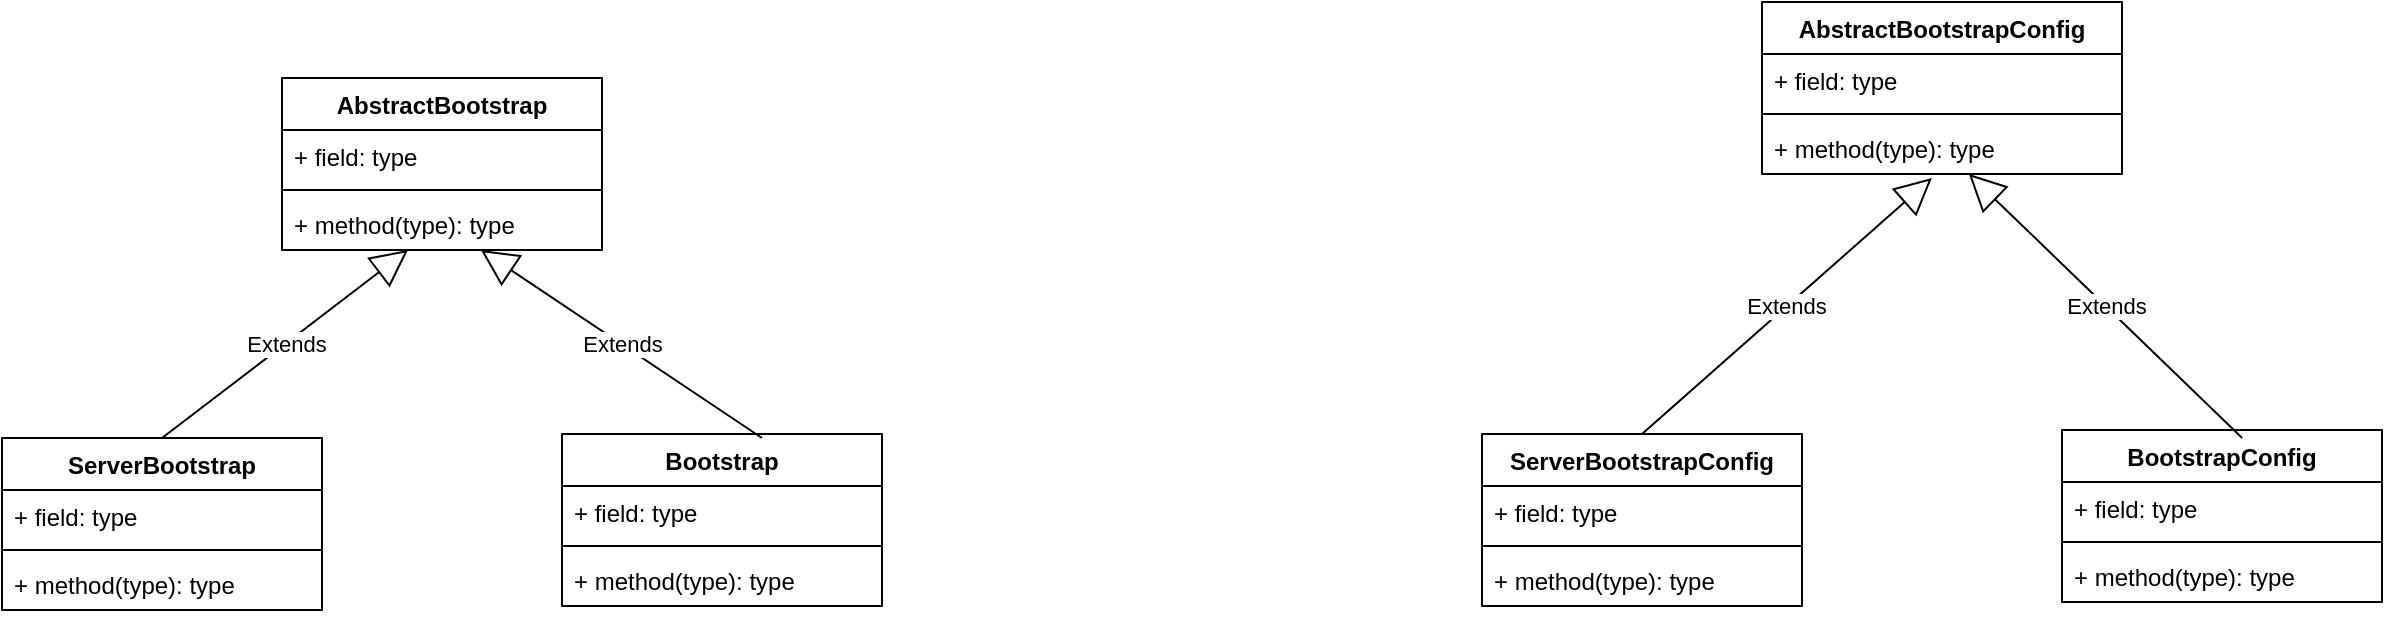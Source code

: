 <mxfile version="13.9.8" type="device" pages="6"><diagram id="GNAHG_UG8jMbfAX-PT3h" name="bootstrap"><mxGraphModel dx="1186" dy="592" grid="1" gridSize="10" guides="1" tooltips="1" connect="1" arrows="1" fold="1" page="1" pageScale="1" pageWidth="3300" pageHeight="4681" math="0" shadow="0"><root><mxCell id="iu92CHV6FXUXcgsro5fD-0"/><mxCell id="iu92CHV6FXUXcgsro5fD-1" parent="iu92CHV6FXUXcgsro5fD-0"/><mxCell id="iu92CHV6FXUXcgsro5fD-6" value="AbstractBootstrap" style="swimlane;fontStyle=1;align=center;verticalAlign=top;childLayout=stackLayout;horizontal=1;startSize=26;horizontalStack=0;resizeParent=1;resizeParentMax=0;resizeLast=0;collapsible=1;marginBottom=0;" parent="iu92CHV6FXUXcgsro5fD-1" vertex="1"><mxGeometry x="330" y="120" width="160" height="86" as="geometry"/></mxCell><mxCell id="iu92CHV6FXUXcgsro5fD-7" value="+ field: type" style="text;strokeColor=none;fillColor=none;align=left;verticalAlign=top;spacingLeft=4;spacingRight=4;overflow=hidden;rotatable=0;points=[[0,0.5],[1,0.5]];portConstraint=eastwest;" parent="iu92CHV6FXUXcgsro5fD-6" vertex="1"><mxGeometry y="26" width="160" height="26" as="geometry"/></mxCell><mxCell id="iu92CHV6FXUXcgsro5fD-8" value="" style="line;strokeWidth=1;fillColor=none;align=left;verticalAlign=middle;spacingTop=-1;spacingLeft=3;spacingRight=3;rotatable=0;labelPosition=right;points=[];portConstraint=eastwest;" parent="iu92CHV6FXUXcgsro5fD-6" vertex="1"><mxGeometry y="52" width="160" height="8" as="geometry"/></mxCell><mxCell id="iu92CHV6FXUXcgsro5fD-9" value="+ method(type): type" style="text;strokeColor=none;fillColor=none;align=left;verticalAlign=top;spacingLeft=4;spacingRight=4;overflow=hidden;rotatable=0;points=[[0,0.5],[1,0.5]];portConstraint=eastwest;" parent="iu92CHV6FXUXcgsro5fD-6" vertex="1"><mxGeometry y="60" width="160" height="26" as="geometry"/></mxCell><mxCell id="iu92CHV6FXUXcgsro5fD-2" value="ServerBootstrap" style="swimlane;fontStyle=1;align=center;verticalAlign=top;childLayout=stackLayout;horizontal=1;startSize=26;horizontalStack=0;resizeParent=1;resizeParentMax=0;resizeLast=0;collapsible=1;marginBottom=0;" parent="iu92CHV6FXUXcgsro5fD-1" vertex="1"><mxGeometry x="190" y="300" width="160" height="86" as="geometry"/></mxCell><mxCell id="iu92CHV6FXUXcgsro5fD-10" value="Extends" style="endArrow=block;endSize=16;endFill=0;html=1;" parent="iu92CHV6FXUXcgsro5fD-2" target="iu92CHV6FXUXcgsro5fD-9" edge="1"><mxGeometry width="160" relative="1" as="geometry"><mxPoint x="80" as="sourcePoint"/><mxPoint x="240" as="targetPoint"/></mxGeometry></mxCell><mxCell id="iu92CHV6FXUXcgsro5fD-3" value="+ field: type" style="text;strokeColor=none;fillColor=none;align=left;verticalAlign=top;spacingLeft=4;spacingRight=4;overflow=hidden;rotatable=0;points=[[0,0.5],[1,0.5]];portConstraint=eastwest;" parent="iu92CHV6FXUXcgsro5fD-2" vertex="1"><mxGeometry y="26" width="160" height="26" as="geometry"/></mxCell><mxCell id="iu92CHV6FXUXcgsro5fD-4" value="" style="line;strokeWidth=1;fillColor=none;align=left;verticalAlign=middle;spacingTop=-1;spacingLeft=3;spacingRight=3;rotatable=0;labelPosition=right;points=[];portConstraint=eastwest;" parent="iu92CHV6FXUXcgsro5fD-2" vertex="1"><mxGeometry y="52" width="160" height="8" as="geometry"/></mxCell><mxCell id="iu92CHV6FXUXcgsro5fD-5" value="+ method(type): type" style="text;strokeColor=none;fillColor=none;align=left;verticalAlign=top;spacingLeft=4;spacingRight=4;overflow=hidden;rotatable=0;points=[[0,0.5],[1,0.5]];portConstraint=eastwest;" parent="iu92CHV6FXUXcgsro5fD-2" vertex="1"><mxGeometry y="60" width="160" height="26" as="geometry"/></mxCell><mxCell id="iu92CHV6FXUXcgsro5fD-11" value="Bootstrap" style="swimlane;fontStyle=1;align=center;verticalAlign=top;childLayout=stackLayout;horizontal=1;startSize=26;horizontalStack=0;resizeParent=1;resizeParentMax=0;resizeLast=0;collapsible=1;marginBottom=0;" parent="iu92CHV6FXUXcgsro5fD-1" vertex="1"><mxGeometry x="470" y="298" width="160" height="86" as="geometry"/></mxCell><mxCell id="iu92CHV6FXUXcgsro5fD-12" value="+ field: type" style="text;strokeColor=none;fillColor=none;align=left;verticalAlign=top;spacingLeft=4;spacingRight=4;overflow=hidden;rotatable=0;points=[[0,0.5],[1,0.5]];portConstraint=eastwest;" parent="iu92CHV6FXUXcgsro5fD-11" vertex="1"><mxGeometry y="26" width="160" height="26" as="geometry"/></mxCell><mxCell id="iu92CHV6FXUXcgsro5fD-13" value="" style="line;strokeWidth=1;fillColor=none;align=left;verticalAlign=middle;spacingTop=-1;spacingLeft=3;spacingRight=3;rotatable=0;labelPosition=right;points=[];portConstraint=eastwest;" parent="iu92CHV6FXUXcgsro5fD-11" vertex="1"><mxGeometry y="52" width="160" height="8" as="geometry"/></mxCell><mxCell id="iu92CHV6FXUXcgsro5fD-14" value="+ method(type): type" style="text;strokeColor=none;fillColor=none;align=left;verticalAlign=top;spacingLeft=4;spacingRight=4;overflow=hidden;rotatable=0;points=[[0,0.5],[1,0.5]];portConstraint=eastwest;" parent="iu92CHV6FXUXcgsro5fD-11" vertex="1"><mxGeometry y="60" width="160" height="26" as="geometry"/></mxCell><mxCell id="iu92CHV6FXUXcgsro5fD-15" value="Extends" style="endArrow=block;endSize=16;endFill=0;html=1;exitX=0.625;exitY=0.023;exitDx=0;exitDy=0;exitPerimeter=0;" parent="iu92CHV6FXUXcgsro5fD-1" source="iu92CHV6FXUXcgsro5fD-11" target="iu92CHV6FXUXcgsro5fD-9" edge="1"><mxGeometry width="160" relative="1" as="geometry"><mxPoint x="540" y="300" as="sourcePoint"/><mxPoint x="700" y="300" as="targetPoint"/></mxGeometry></mxCell><mxCell id="aFzc5eDCYOf78o0NwjxG-0" value="AbstractBootstrapConfig" style="swimlane;fontStyle=1;align=center;verticalAlign=top;childLayout=stackLayout;horizontal=1;startSize=26;horizontalStack=0;resizeParent=1;resizeParentMax=0;resizeLast=0;collapsible=1;marginBottom=0;fillColor=#FFFFFF;" parent="iu92CHV6FXUXcgsro5fD-1" vertex="1"><mxGeometry x="1070" y="82" width="180" height="86" as="geometry"/></mxCell><mxCell id="aFzc5eDCYOf78o0NwjxG-1" value="+ field: type" style="text;strokeColor=none;fillColor=none;align=left;verticalAlign=top;spacingLeft=4;spacingRight=4;overflow=hidden;rotatable=0;points=[[0,0.5],[1,0.5]];portConstraint=eastwest;" parent="aFzc5eDCYOf78o0NwjxG-0" vertex="1"><mxGeometry y="26" width="180" height="26" as="geometry"/></mxCell><mxCell id="aFzc5eDCYOf78o0NwjxG-2" value="" style="line;strokeWidth=1;fillColor=none;align=left;verticalAlign=middle;spacingTop=-1;spacingLeft=3;spacingRight=3;rotatable=0;labelPosition=right;points=[];portConstraint=eastwest;" parent="aFzc5eDCYOf78o0NwjxG-0" vertex="1"><mxGeometry y="52" width="180" height="8" as="geometry"/></mxCell><mxCell id="aFzc5eDCYOf78o0NwjxG-3" value="+ method(type): type" style="text;strokeColor=none;fillColor=none;align=left;verticalAlign=top;spacingLeft=4;spacingRight=4;overflow=hidden;rotatable=0;points=[[0,0.5],[1,0.5]];portConstraint=eastwest;" parent="aFzc5eDCYOf78o0NwjxG-0" vertex="1"><mxGeometry y="60" width="180" height="26" as="geometry"/></mxCell><mxCell id="aFzc5eDCYOf78o0NwjxG-4" value="ServerBootstrapConfig" style="swimlane;fontStyle=1;align=center;verticalAlign=top;childLayout=stackLayout;horizontal=1;startSize=26;horizontalStack=0;resizeParent=1;resizeParentMax=0;resizeLast=0;collapsible=1;marginBottom=0;fillColor=#FFFFFF;" parent="iu92CHV6FXUXcgsro5fD-1" vertex="1"><mxGeometry x="930" y="298" width="160" height="86" as="geometry"/></mxCell><mxCell id="aFzc5eDCYOf78o0NwjxG-5" value="+ field: type" style="text;strokeColor=none;fillColor=none;align=left;verticalAlign=top;spacingLeft=4;spacingRight=4;overflow=hidden;rotatable=0;points=[[0,0.5],[1,0.5]];portConstraint=eastwest;" parent="aFzc5eDCYOf78o0NwjxG-4" vertex="1"><mxGeometry y="26" width="160" height="26" as="geometry"/></mxCell><mxCell id="aFzc5eDCYOf78o0NwjxG-6" value="" style="line;strokeWidth=1;fillColor=none;align=left;verticalAlign=middle;spacingTop=-1;spacingLeft=3;spacingRight=3;rotatable=0;labelPosition=right;points=[];portConstraint=eastwest;" parent="aFzc5eDCYOf78o0NwjxG-4" vertex="1"><mxGeometry y="52" width="160" height="8" as="geometry"/></mxCell><mxCell id="aFzc5eDCYOf78o0NwjxG-7" value="+ method(type): type" style="text;strokeColor=none;fillColor=none;align=left;verticalAlign=top;spacingLeft=4;spacingRight=4;overflow=hidden;rotatable=0;points=[[0,0.5],[1,0.5]];portConstraint=eastwest;" parent="aFzc5eDCYOf78o0NwjxG-4" vertex="1"><mxGeometry y="60" width="160" height="26" as="geometry"/></mxCell><mxCell id="aFzc5eDCYOf78o0NwjxG-8" value="Extends" style="endArrow=block;endSize=16;endFill=0;html=1;entryX=0.472;entryY=1.077;entryDx=0;entryDy=0;entryPerimeter=0;exitX=0.5;exitY=0;exitDx=0;exitDy=0;" parent="iu92CHV6FXUXcgsro5fD-1" source="aFzc5eDCYOf78o0NwjxG-4" target="aFzc5eDCYOf78o0NwjxG-3" edge="1"><mxGeometry width="160" relative="1" as="geometry"><mxPoint x="1060" y="300" as="sourcePoint"/><mxPoint x="1220" y="300" as="targetPoint"/></mxGeometry></mxCell><mxCell id="aFzc5eDCYOf78o0NwjxG-9" value="BootstrapConfig" style="swimlane;fontStyle=1;align=center;verticalAlign=top;childLayout=stackLayout;horizontal=1;startSize=26;horizontalStack=0;resizeParent=1;resizeParentMax=0;resizeLast=0;collapsible=1;marginBottom=0;fillColor=#FFFFFF;" parent="iu92CHV6FXUXcgsro5fD-1" vertex="1"><mxGeometry x="1220" y="296" width="160" height="86" as="geometry"/></mxCell><mxCell id="aFzc5eDCYOf78o0NwjxG-10" value="+ field: type" style="text;strokeColor=none;fillColor=none;align=left;verticalAlign=top;spacingLeft=4;spacingRight=4;overflow=hidden;rotatable=0;points=[[0,0.5],[1,0.5]];portConstraint=eastwest;" parent="aFzc5eDCYOf78o0NwjxG-9" vertex="1"><mxGeometry y="26" width="160" height="26" as="geometry"/></mxCell><mxCell id="aFzc5eDCYOf78o0NwjxG-11" value="" style="line;strokeWidth=1;fillColor=none;align=left;verticalAlign=middle;spacingTop=-1;spacingLeft=3;spacingRight=3;rotatable=0;labelPosition=right;points=[];portConstraint=eastwest;" parent="aFzc5eDCYOf78o0NwjxG-9" vertex="1"><mxGeometry y="52" width="160" height="8" as="geometry"/></mxCell><mxCell id="aFzc5eDCYOf78o0NwjxG-12" value="+ method(type): type" style="text;strokeColor=none;fillColor=none;align=left;verticalAlign=top;spacingLeft=4;spacingRight=4;overflow=hidden;rotatable=0;points=[[0,0.5],[1,0.5]];portConstraint=eastwest;" parent="aFzc5eDCYOf78o0NwjxG-9" vertex="1"><mxGeometry y="60" width="160" height="26" as="geometry"/></mxCell><mxCell id="aFzc5eDCYOf78o0NwjxG-13" value="Extends" style="endArrow=block;endSize=16;endFill=0;html=1;exitX=0.563;exitY=0.047;exitDx=0;exitDy=0;exitPerimeter=0;" parent="iu92CHV6FXUXcgsro5fD-1" source="aFzc5eDCYOf78o0NwjxG-9" target="aFzc5eDCYOf78o0NwjxG-3" edge="1"><mxGeometry width="160" relative="1" as="geometry"><mxPoint x="1300" y="300" as="sourcePoint"/><mxPoint x="1460" y="300" as="targetPoint"/></mxGeometry></mxCell></root></mxGraphModel></diagram><diagram id="XMhLkDtQPrDHI-LpFmOB" name="channel"><mxGraphModel dx="1977" dy="987" grid="1" gridSize="10" guides="1" tooltips="1" connect="1" arrows="1" fold="1" page="1" pageScale="1" pageWidth="33000" pageHeight="46810" math="0" shadow="0"><root><mxCell id="0"/><mxCell id="1" parent="0"/><mxCell id="R54o3b_FtXbhr_m9Kvi9-1" value="AbstractEpollChannel" style="swimlane;fontStyle=1;align=center;verticalAlign=top;childLayout=stackLayout;horizontal=1;startSize=26;horizontalStack=0;resizeParent=1;resizeParentMax=0;resizeLast=0;collapsible=1;marginBottom=0;" parent="1" vertex="1"><mxGeometry x="340" y="220" width="160" height="86" as="geometry"/></mxCell><mxCell id="R54o3b_FtXbhr_m9Kvi9-2" value="+ field: type" style="text;strokeColor=none;fillColor=none;align=left;verticalAlign=top;spacingLeft=4;spacingRight=4;overflow=hidden;rotatable=0;points=[[0,0.5],[1,0.5]];portConstraint=eastwest;" parent="R54o3b_FtXbhr_m9Kvi9-1" vertex="1"><mxGeometry y="26" width="160" height="26" as="geometry"/></mxCell><mxCell id="R54o3b_FtXbhr_m9Kvi9-3" value="" style="line;strokeWidth=1;fillColor=none;align=left;verticalAlign=middle;spacingTop=-1;spacingLeft=3;spacingRight=3;rotatable=0;labelPosition=right;points=[];portConstraint=eastwest;" parent="R54o3b_FtXbhr_m9Kvi9-1" vertex="1"><mxGeometry y="52" width="160" height="8" as="geometry"/></mxCell><mxCell id="R54o3b_FtXbhr_m9Kvi9-4" value="+ method(type): type" style="text;strokeColor=none;fillColor=none;align=left;verticalAlign=top;spacingLeft=4;spacingRight=4;overflow=hidden;rotatable=0;points=[[0,0.5],[1,0.5]];portConstraint=eastwest;" parent="R54o3b_FtXbhr_m9Kvi9-1" vertex="1"><mxGeometry y="60" width="160" height="26" as="geometry"/></mxCell><mxCell id="xSWG4Mo8IRs0FvgeeEM0-5" value="ChannelHandlerAdapter" style="swimlane;fontStyle=1;align=center;verticalAlign=top;childLayout=stackLayout;horizontal=1;startSize=26;horizontalStack=0;resizeParent=1;resizeParentMax=0;resizeLast=0;collapsible=1;marginBottom=0;fillColor=#FFFFFF;" parent="1" vertex="1"><mxGeometry x="870" y="248" width="160" height="86" as="geometry"/></mxCell><mxCell id="xSWG4Mo8IRs0FvgeeEM0-6" value="+ field: type" style="text;strokeColor=none;fillColor=none;align=left;verticalAlign=top;spacingLeft=4;spacingRight=4;overflow=hidden;rotatable=0;points=[[0,0.5],[1,0.5]];portConstraint=eastwest;" parent="xSWG4Mo8IRs0FvgeeEM0-5" vertex="1"><mxGeometry y="26" width="160" height="26" as="geometry"/></mxCell><mxCell id="xSWG4Mo8IRs0FvgeeEM0-7" value="" style="line;strokeWidth=1;fillColor=none;align=left;verticalAlign=middle;spacingTop=-1;spacingLeft=3;spacingRight=3;rotatable=0;labelPosition=right;points=[];portConstraint=eastwest;" parent="xSWG4Mo8IRs0FvgeeEM0-5" vertex="1"><mxGeometry y="52" width="160" height="8" as="geometry"/></mxCell><mxCell id="xSWG4Mo8IRs0FvgeeEM0-8" value="+ method(type): type" style="text;strokeColor=none;fillColor=none;align=left;verticalAlign=top;spacingLeft=4;spacingRight=4;overflow=hidden;rotatable=0;points=[[0,0.5],[1,0.5]];portConstraint=eastwest;" parent="xSWG4Mo8IRs0FvgeeEM0-5" vertex="1"><mxGeometry y="60" width="160" height="26" as="geometry"/></mxCell><mxCell id="xSWG4Mo8IRs0FvgeeEM0-10" value="«interface»&lt;br&gt;&lt;b&gt;ChannelInboundHandler&lt;/b&gt;" style="html=1;fillColor=#FFFFFF;" parent="1" vertex="1"><mxGeometry x="1170" y="262" width="150" height="58" as="geometry"/></mxCell><mxCell id="xSWG4Mo8IRs0FvgeeEM0-12" value="«interface»&lt;br&gt;&lt;b&gt;ChannelHandler&lt;/b&gt;" style="html=1;fillColor=#FF3333;" parent="1" vertex="1"><mxGeometry x="1340" y="60" width="110" height="50" as="geometry"/></mxCell><mxCell id="xSWG4Mo8IRs0FvgeeEM0-13" value="Extends" style="endArrow=block;endSize=16;endFill=0;html=1;entryX=0.591;entryY=1;entryDx=0;entryDy=0;entryPerimeter=0;" parent="1" source="xSWG4Mo8IRs0FvgeeEM0-10" target="xSWG4Mo8IRs0FvgeeEM0-12" edge="1"><mxGeometry width="160" relative="1" as="geometry"><mxPoint x="1260" y="270" as="sourcePoint"/><mxPoint x="1420" y="270" as="targetPoint"/></mxGeometry></mxCell><mxCell id="xSWG4Mo8IRs0FvgeeEM0-1" value="ChannelInboundHandlerAdapter" style="swimlane;fontStyle=1;align=center;verticalAlign=top;childLayout=stackLayout;horizontal=1;startSize=26;horizontalStack=0;resizeParent=1;resizeParentMax=0;resizeLast=0;collapsible=1;marginBottom=0;fillColor=#FFFFFF;" parent="1" vertex="1"><mxGeometry x="960" y="400" width="260" height="86" as="geometry"/></mxCell><mxCell id="xSWG4Mo8IRs0FvgeeEM0-9" value="Extends" style="endArrow=block;endSize=16;endFill=0;html=1;entryX=0.519;entryY=1.038;entryDx=0;entryDy=0;entryPerimeter=0;" parent="xSWG4Mo8IRs0FvgeeEM0-1" target="xSWG4Mo8IRs0FvgeeEM0-8" edge="1"><mxGeometry width="160" relative="1" as="geometry"><mxPoint x="140" as="sourcePoint"/><mxPoint x="300" as="targetPoint"/></mxGeometry></mxCell><mxCell id="xSWG4Mo8IRs0FvgeeEM0-14" value="" style="endArrow=block;dashed=1;endFill=0;endSize=12;html=1;entryX=0.5;entryY=1;entryDx=0;entryDy=0;" parent="xSWG4Mo8IRs0FvgeeEM0-1" target="xSWG4Mo8IRs0FvgeeEM0-10" edge="1"><mxGeometry width="160" relative="1" as="geometry"><mxPoint x="200" as="sourcePoint"/><mxPoint x="360" as="targetPoint"/></mxGeometry></mxCell><mxCell id="xSWG4Mo8IRs0FvgeeEM0-2" value="+ field: type" style="text;strokeColor=none;fillColor=none;align=left;verticalAlign=top;spacingLeft=4;spacingRight=4;overflow=hidden;rotatable=0;points=[[0,0.5],[1,0.5]];portConstraint=eastwest;" parent="xSWG4Mo8IRs0FvgeeEM0-1" vertex="1"><mxGeometry y="26" width="260" height="26" as="geometry"/></mxCell><mxCell id="xSWG4Mo8IRs0FvgeeEM0-3" value="" style="line;strokeWidth=1;fillColor=none;align=left;verticalAlign=middle;spacingTop=-1;spacingLeft=3;spacingRight=3;rotatable=0;labelPosition=right;points=[];portConstraint=eastwest;" parent="xSWG4Mo8IRs0FvgeeEM0-1" vertex="1"><mxGeometry y="52" width="260" height="8" as="geometry"/></mxCell><mxCell id="xSWG4Mo8IRs0FvgeeEM0-4" value="+ method(type): type" style="text;strokeColor=none;fillColor=none;align=left;verticalAlign=top;spacingLeft=4;spacingRight=4;overflow=hidden;rotatable=0;points=[[0,0.5],[1,0.5]];portConstraint=eastwest;" parent="xSWG4Mo8IRs0FvgeeEM0-1" vertex="1"><mxGeometry y="60" width="260" height="26" as="geometry"/></mxCell><mxCell id="5cLSeT8TXJNZN_CDz7hM-1" value="«interface»&lt;br&gt;&lt;b&gt;Channel&lt;/b&gt;" style="html=1;fillColor=#FF3333;" parent="1" vertex="1"><mxGeometry x="3570" y="418" width="110" height="50" as="geometry"/></mxCell><mxCell id="5cLSeT8TXJNZN_CDz7hM-2" value="«interface»&lt;br&gt;&lt;b&gt;AttributeMap&lt;/b&gt;" style="html=1;" parent="1" vertex="1"><mxGeometry x="3550" y="262" width="110" height="50" as="geometry"/></mxCell><mxCell id="5cLSeT8TXJNZN_CDz7hM-3" value="Extends" style="endArrow=block;endSize=16;endFill=0;html=1;exitX=0.446;exitY=0.01;exitDx=0;exitDy=0;exitPerimeter=0;" parent="1" source="5cLSeT8TXJNZN_CDz7hM-1" target="5cLSeT8TXJNZN_CDz7hM-2" edge="1"><mxGeometry width="160" relative="1" as="geometry"><mxPoint x="3720" y="386" as="sourcePoint"/><mxPoint x="3610" y="316" as="targetPoint"/></mxGeometry></mxCell><mxCell id="5cLSeT8TXJNZN_CDz7hM-4" value="«interface»&lt;br&gt;&lt;b&gt;ChannelOutboundInvoker&lt;/b&gt;" style="html=1;" parent="1" vertex="1"><mxGeometry x="3720" y="260" width="160" height="54" as="geometry"/></mxCell><mxCell id="5cLSeT8TXJNZN_CDz7hM-5" value="Extends" style="endArrow=block;endSize=16;endFill=0;html=1;entryX=0.25;entryY=1;entryDx=0;entryDy=0;exitX=0.647;exitY=0.023;exitDx=0;exitDy=0;exitPerimeter=0;" parent="1" source="5cLSeT8TXJNZN_CDz7hM-1" target="5cLSeT8TXJNZN_CDz7hM-4" edge="1"><mxGeometry width="160" relative="1" as="geometry"><mxPoint x="3720" y="386" as="sourcePoint"/><mxPoint x="3830" y="326" as="targetPoint"/></mxGeometry></mxCell><mxCell id="57petTG-P31d5PhNfXcz-1" value="«interface»&lt;br&gt;&lt;b&gt;ChannelOutboundHandler&lt;/b&gt;" style="html=1;fillColor=#FFFFFF;" parent="1" vertex="1"><mxGeometry x="1375" y="260" width="160" height="54" as="geometry"/></mxCell><mxCell id="57petTG-P31d5PhNfXcz-2" value="Extends" style="endArrow=block;endSize=16;endFill=0;html=1;entryX=0.664;entryY=1.02;entryDx=0;entryDy=0;entryPerimeter=0;exitX=0.5;exitY=0;exitDx=0;exitDy=0;" parent="1" source="57petTG-P31d5PhNfXcz-1" target="xSWG4Mo8IRs0FvgeeEM0-12" edge="1"><mxGeometry width="160" relative="1" as="geometry"><mxPoint x="1540" y="270" as="sourcePoint"/><mxPoint x="1700" y="270" as="targetPoint"/></mxGeometry></mxCell><mxCell id="57petTG-P31d5PhNfXcz-3" value="«interface»&lt;br&gt;&lt;b&gt;ChannelHandlerContext&lt;/b&gt;" style="html=1;fillColor=#FF9933;" parent="1" vertex="1"><mxGeometry x="3870" y="413" width="150" height="60" as="geometry"/></mxCell><mxCell id="57petTG-P31d5PhNfXcz-4" value="«interface»&lt;br&gt;&lt;b&gt;ChannelInboundInvoker&lt;/b&gt;" style="html=1;fillColor=#FFFFFF;" parent="1" vertex="1"><mxGeometry x="3940" y="262" width="160" height="50" as="geometry"/></mxCell><mxCell id="57petTG-P31d5PhNfXcz-5" value="Extends" style="endArrow=block;endSize=16;endFill=0;html=1;entryX=0.5;entryY=1;entryDx=0;entryDy=0;exitX=0.633;exitY=0;exitDx=0;exitDy=0;exitPerimeter=0;" parent="1" source="57petTG-P31d5PhNfXcz-3" target="57petTG-P31d5PhNfXcz-4" edge="1"><mxGeometry width="160" relative="1" as="geometry"><mxPoint x="3930" y="382" as="sourcePoint"/><mxPoint x="4090" y="382" as="targetPoint"/></mxGeometry></mxCell><mxCell id="57petTG-P31d5PhNfXcz-6" value="" style="endArrow=block;endSize=16;endFill=0;html=1;entryX=0.5;entryY=1;entryDx=0;entryDy=0;exitX=0.553;exitY=-0.05;exitDx=0;exitDy=0;exitPerimeter=0;" parent="1" source="57petTG-P31d5PhNfXcz-3" target="5cLSeT8TXJNZN_CDz7hM-4" edge="1"><mxGeometry x="0.249" y="-43" width="160" relative="1" as="geometry"><mxPoint x="3940" y="382" as="sourcePoint"/><mxPoint x="4100" y="382" as="targetPoint"/><mxPoint y="1" as="offset"/></mxGeometry></mxCell><mxCell id="57petTG-P31d5PhNfXcz-7" value="Extends" style="endArrow=block;endSize=16;endFill=0;html=1;entryX=1;entryY=1;entryDx=0;entryDy=0;exitX=0.5;exitY=0;exitDx=0;exitDy=0;" parent="1" source="57petTG-P31d5PhNfXcz-3" target="5cLSeT8TXJNZN_CDz7hM-2" edge="1"><mxGeometry width="160" relative="1" as="geometry"><mxPoint x="3920" y="382" as="sourcePoint"/><mxPoint x="4080" y="382" as="targetPoint"/></mxGeometry></mxCell><mxCell id="57petTG-P31d5PhNfXcz-8" value="DefaultAttributeMap" style="swimlane;fontStyle=1;align=center;verticalAlign=top;childLayout=stackLayout;horizontal=1;startSize=26;horizontalStack=0;resizeParent=1;resizeParentMax=0;resizeLast=0;collapsible=1;marginBottom=0;fillColor=#FFFFFF;" parent="1" vertex="1"><mxGeometry x="3320" y="382" width="160" height="86" as="geometry"/></mxCell><mxCell id="57petTG-P31d5PhNfXcz-9" value="+ field: type" style="text;strokeColor=none;fillColor=none;align=left;verticalAlign=top;spacingLeft=4;spacingRight=4;overflow=hidden;rotatable=0;points=[[0,0.5],[1,0.5]];portConstraint=eastwest;" parent="57petTG-P31d5PhNfXcz-8" vertex="1"><mxGeometry y="26" width="160" height="26" as="geometry"/></mxCell><mxCell id="57petTG-P31d5PhNfXcz-10" value="" style="line;strokeWidth=1;fillColor=none;align=left;verticalAlign=middle;spacingTop=-1;spacingLeft=3;spacingRight=3;rotatable=0;labelPosition=right;points=[];portConstraint=eastwest;" parent="57petTG-P31d5PhNfXcz-8" vertex="1"><mxGeometry y="52" width="160" height="8" as="geometry"/></mxCell><mxCell id="57petTG-P31d5PhNfXcz-11" value="+ method(type): type" style="text;strokeColor=none;fillColor=none;align=left;verticalAlign=top;spacingLeft=4;spacingRight=4;overflow=hidden;rotatable=0;points=[[0,0.5],[1,0.5]];portConstraint=eastwest;" parent="57petTG-P31d5PhNfXcz-8" vertex="1"><mxGeometry y="60" width="160" height="26" as="geometry"/></mxCell><mxCell id="57petTG-P31d5PhNfXcz-12" value="" style="endArrow=block;dashed=1;endFill=0;endSize=12;html=1;entryX=0.5;entryY=1;entryDx=0;entryDy=0;exitX=0.625;exitY=0.023;exitDx=0;exitDy=0;exitPerimeter=0;" parent="1" source="57petTG-P31d5PhNfXcz-8" target="5cLSeT8TXJNZN_CDz7hM-2" edge="1"><mxGeometry width="160" relative="1" as="geometry"><mxPoint x="3410" y="390" as="sourcePoint"/><mxPoint x="3570" y="390" as="targetPoint"/></mxGeometry></mxCell><mxCell id="gA6TiiEOZ9FicLWe2p6R-1" value="ChannelHandlerAdapter" style="swimlane;fontStyle=1;align=center;verticalAlign=top;childLayout=stackLayout;horizontal=1;startSize=26;horizontalStack=0;resizeParent=1;resizeParentMax=0;resizeLast=0;collapsible=1;marginBottom=0;fillColor=#FFFFFF;" parent="1" vertex="1"><mxGeometry x="1590" y="248" width="160" height="86" as="geometry"/></mxCell><mxCell id="gA6TiiEOZ9FicLWe2p6R-2" value="+ field: type" style="text;strokeColor=none;fillColor=none;align=left;verticalAlign=top;spacingLeft=4;spacingRight=4;overflow=hidden;rotatable=0;points=[[0,0.5],[1,0.5]];portConstraint=eastwest;" parent="gA6TiiEOZ9FicLWe2p6R-1" vertex="1"><mxGeometry y="26" width="160" height="26" as="geometry"/></mxCell><mxCell id="gA6TiiEOZ9FicLWe2p6R-3" value="" style="line;strokeWidth=1;fillColor=none;align=left;verticalAlign=middle;spacingTop=-1;spacingLeft=3;spacingRight=3;rotatable=0;labelPosition=right;points=[];portConstraint=eastwest;" parent="gA6TiiEOZ9FicLWe2p6R-1" vertex="1"><mxGeometry y="52" width="160" height="8" as="geometry"/></mxCell><mxCell id="gA6TiiEOZ9FicLWe2p6R-4" value="+ method(type): type" style="text;strokeColor=none;fillColor=none;align=left;verticalAlign=top;spacingLeft=4;spacingRight=4;overflow=hidden;rotatable=0;points=[[0,0.5],[1,0.5]];portConstraint=eastwest;" parent="gA6TiiEOZ9FicLWe2p6R-1" vertex="1"><mxGeometry y="60" width="160" height="26" as="geometry"/></mxCell><mxCell id="gA6TiiEOZ9FicLWe2p6R-6" value="" style="endArrow=block;dashed=1;endFill=0;endSize=12;html=1;entryX=0.864;entryY=1;entryDx=0;entryDy=0;entryPerimeter=0;exitX=0.5;exitY=0;exitDx=0;exitDy=0;" parent="1" source="gA6TiiEOZ9FicLWe2p6R-1" target="xSWG4Mo8IRs0FvgeeEM0-12" edge="1"><mxGeometry width="160" relative="1" as="geometry"><mxPoint x="1660" y="250" as="sourcePoint"/><mxPoint x="1820" y="250" as="targetPoint"/></mxGeometry></mxCell><mxCell id="IxSpn8FTRK4tkvyhe27h-1" value="EpollEventLoopGroup" style="swimlane;fontStyle=1;align=center;verticalAlign=top;childLayout=stackLayout;horizontal=1;startSize=26;horizontalStack=0;resizeParent=1;resizeParentMax=0;resizeLast=0;collapsible=1;marginBottom=0;fillColor=#FFFFFF;" parent="1" vertex="1"><mxGeometry x="1950" y="3054" width="160" height="86" as="geometry"/></mxCell><mxCell id="IxSpn8FTRK4tkvyhe27h-10" value="Extends" style="endArrow=block;endSize=16;endFill=0;html=1;" parent="IxSpn8FTRK4tkvyhe27h-1" target="IxSpn8FTRK4tkvyhe27h-8" edge="1"><mxGeometry width="160" relative="1" as="geometry"><mxPoint x="80" as="sourcePoint"/><mxPoint x="240" as="targetPoint"/></mxGeometry></mxCell><mxCell id="IxSpn8FTRK4tkvyhe27h-2" value="+ field: type" style="text;strokeColor=none;fillColor=none;align=left;verticalAlign=top;spacingLeft=4;spacingRight=4;overflow=hidden;rotatable=0;points=[[0,0.5],[1,0.5]];portConstraint=eastwest;" parent="IxSpn8FTRK4tkvyhe27h-1" vertex="1"><mxGeometry y="26" width="160" height="26" as="geometry"/></mxCell><mxCell id="IxSpn8FTRK4tkvyhe27h-3" value="" style="line;strokeWidth=1;fillColor=none;align=left;verticalAlign=middle;spacingTop=-1;spacingLeft=3;spacingRight=3;rotatable=0;labelPosition=right;points=[];portConstraint=eastwest;" parent="IxSpn8FTRK4tkvyhe27h-1" vertex="1"><mxGeometry y="52" width="160" height="8" as="geometry"/></mxCell><mxCell id="IxSpn8FTRK4tkvyhe27h-4" value="+ method(type): type" style="text;strokeColor=none;fillColor=none;align=left;verticalAlign=top;spacingLeft=4;spacingRight=4;overflow=hidden;rotatable=0;points=[[0,0.5],[1,0.5]];portConstraint=eastwest;" parent="IxSpn8FTRK4tkvyhe27h-1" vertex="1"><mxGeometry y="60" width="160" height="26" as="geometry"/></mxCell><mxCell id="IxSpn8FTRK4tkvyhe27h-5" value="MultithreadEventLoopGroup" style="swimlane;fontStyle=1;align=center;verticalAlign=top;childLayout=stackLayout;horizontal=1;startSize=26;horizontalStack=0;resizeParent=1;resizeParentMax=0;resizeLast=0;collapsible=1;marginBottom=0;fillColor=#FFFFFF;" parent="1" vertex="1"><mxGeometry x="2030" y="2854" width="190" height="86" as="geometry"/></mxCell><mxCell id="IxSpn8FTRK4tkvyhe27h-40" value="Extends" style="endArrow=block;endSize=16;endFill=0;html=1;" parent="IxSpn8FTRK4tkvyhe27h-5" target="IxSpn8FTRK4tkvyhe27h-38" edge="1"><mxGeometry width="160" relative="1" as="geometry"><mxPoint x="100" as="sourcePoint"/><mxPoint x="260" as="targetPoint"/></mxGeometry></mxCell><mxCell id="IxSpn8FTRK4tkvyhe27h-6" value="+ field: type" style="text;strokeColor=none;fillColor=none;align=left;verticalAlign=top;spacingLeft=4;spacingRight=4;overflow=hidden;rotatable=0;points=[[0,0.5],[1,0.5]];portConstraint=eastwest;" parent="IxSpn8FTRK4tkvyhe27h-5" vertex="1"><mxGeometry y="26" width="190" height="26" as="geometry"/></mxCell><mxCell id="IxSpn8FTRK4tkvyhe27h-7" value="" style="line;strokeWidth=1;fillColor=none;align=left;verticalAlign=middle;spacingTop=-1;spacingLeft=3;spacingRight=3;rotatable=0;labelPosition=right;points=[];portConstraint=eastwest;" parent="IxSpn8FTRK4tkvyhe27h-5" vertex="1"><mxGeometry y="52" width="190" height="8" as="geometry"/></mxCell><mxCell id="IxSpn8FTRK4tkvyhe27h-8" value="+ method(type): type" style="text;strokeColor=none;fillColor=none;align=left;verticalAlign=top;spacingLeft=4;spacingRight=4;overflow=hidden;rotatable=0;points=[[0,0.5],[1,0.5]];portConstraint=eastwest;" parent="IxSpn8FTRK4tkvyhe27h-5" vertex="1"><mxGeometry y="60" width="190" height="26" as="geometry"/></mxCell><mxCell id="IxSpn8FTRK4tkvyhe27h-11" value="DefaultEventLoopGroup" style="swimlane;fontStyle=1;align=center;verticalAlign=top;childLayout=stackLayout;horizontal=1;startSize=26;horizontalStack=0;resizeParent=1;resizeParentMax=0;resizeLast=0;collapsible=1;marginBottom=0;fillColor=#FFFFFF;" parent="1" vertex="1"><mxGeometry x="1760" y="3054" width="160" height="86" as="geometry"/></mxCell><mxCell id="IxSpn8FTRK4tkvyhe27h-15" value="Extends" style="endArrow=block;endSize=16;endFill=0;html=1;" parent="IxSpn8FTRK4tkvyhe27h-11" target="IxSpn8FTRK4tkvyhe27h-8" edge="1"><mxGeometry width="160" relative="1" as="geometry"><mxPoint x="100" as="sourcePoint"/><mxPoint x="260" as="targetPoint"/></mxGeometry></mxCell><mxCell id="IxSpn8FTRK4tkvyhe27h-12" value="+ field: type" style="text;strokeColor=none;fillColor=none;align=left;verticalAlign=top;spacingLeft=4;spacingRight=4;overflow=hidden;rotatable=0;points=[[0,0.5],[1,0.5]];portConstraint=eastwest;" parent="IxSpn8FTRK4tkvyhe27h-11" vertex="1"><mxGeometry y="26" width="160" height="26" as="geometry"/></mxCell><mxCell id="IxSpn8FTRK4tkvyhe27h-13" value="" style="line;strokeWidth=1;fillColor=none;align=left;verticalAlign=middle;spacingTop=-1;spacingLeft=3;spacingRight=3;rotatable=0;labelPosition=right;points=[];portConstraint=eastwest;" parent="IxSpn8FTRK4tkvyhe27h-11" vertex="1"><mxGeometry y="52" width="160" height="8" as="geometry"/></mxCell><mxCell id="IxSpn8FTRK4tkvyhe27h-14" value="+ method(type): type" style="text;strokeColor=none;fillColor=none;align=left;verticalAlign=top;spacingLeft=4;spacingRight=4;overflow=hidden;rotatable=0;points=[[0,0.5],[1,0.5]];portConstraint=eastwest;" parent="IxSpn8FTRK4tkvyhe27h-11" vertex="1"><mxGeometry y="60" width="160" height="26" as="geometry"/></mxCell><mxCell id="IxSpn8FTRK4tkvyhe27h-16" value="KQueueEventLoopGroup" style="swimlane;fontStyle=1;align=center;verticalAlign=top;childLayout=stackLayout;horizontal=1;startSize=26;horizontalStack=0;resizeParent=1;resizeParentMax=0;resizeLast=0;collapsible=1;marginBottom=0;fillColor=#FFFFFF;" parent="1" vertex="1"><mxGeometry x="2140" y="3054" width="160" height="86" as="geometry"/></mxCell><mxCell id="IxSpn8FTRK4tkvyhe27h-20" value="Extends" style="endArrow=block;endSize=16;endFill=0;html=1;entryX=0.611;entryY=1.077;entryDx=0;entryDy=0;entryPerimeter=0;" parent="IxSpn8FTRK4tkvyhe27h-16" target="IxSpn8FTRK4tkvyhe27h-8" edge="1"><mxGeometry width="160" relative="1" as="geometry"><mxPoint x="70" as="sourcePoint"/><mxPoint x="230" as="targetPoint"/></mxGeometry></mxCell><mxCell id="IxSpn8FTRK4tkvyhe27h-17" value="+ field: type" style="text;strokeColor=none;fillColor=none;align=left;verticalAlign=top;spacingLeft=4;spacingRight=4;overflow=hidden;rotatable=0;points=[[0,0.5],[1,0.5]];portConstraint=eastwest;" parent="IxSpn8FTRK4tkvyhe27h-16" vertex="1"><mxGeometry y="26" width="160" height="26" as="geometry"/></mxCell><mxCell id="IxSpn8FTRK4tkvyhe27h-18" value="" style="line;strokeWidth=1;fillColor=none;align=left;verticalAlign=middle;spacingTop=-1;spacingLeft=3;spacingRight=3;rotatable=0;labelPosition=right;points=[];portConstraint=eastwest;" parent="IxSpn8FTRK4tkvyhe27h-16" vertex="1"><mxGeometry y="52" width="160" height="8" as="geometry"/></mxCell><mxCell id="IxSpn8FTRK4tkvyhe27h-19" value="+ method(type): type" style="text;strokeColor=none;fillColor=none;align=left;verticalAlign=top;spacingLeft=4;spacingRight=4;overflow=hidden;rotatable=0;points=[[0,0.5],[1,0.5]];portConstraint=eastwest;" parent="IxSpn8FTRK4tkvyhe27h-16" vertex="1"><mxGeometry y="60" width="160" height="26" as="geometry"/></mxCell><mxCell id="IxSpn8FTRK4tkvyhe27h-21" value="NioEventLoopGroup" style="swimlane;fontStyle=1;align=center;verticalAlign=top;childLayout=stackLayout;horizontal=1;startSize=26;horizontalStack=0;resizeParent=1;resizeParentMax=0;resizeLast=0;collapsible=1;marginBottom=0;fillColor=#FFFFFF;" parent="1" vertex="1"><mxGeometry x="2330" y="3052" width="160" height="86" as="geometry"/></mxCell><mxCell id="IxSpn8FTRK4tkvyhe27h-22" value="+ field: type" style="text;strokeColor=none;fillColor=none;align=left;verticalAlign=top;spacingLeft=4;spacingRight=4;overflow=hidden;rotatable=0;points=[[0,0.5],[1,0.5]];portConstraint=eastwest;" parent="IxSpn8FTRK4tkvyhe27h-21" vertex="1"><mxGeometry y="26" width="160" height="26" as="geometry"/></mxCell><mxCell id="IxSpn8FTRK4tkvyhe27h-23" value="" style="line;strokeWidth=1;fillColor=none;align=left;verticalAlign=middle;spacingTop=-1;spacingLeft=3;spacingRight=3;rotatable=0;labelPosition=right;points=[];portConstraint=eastwest;" parent="IxSpn8FTRK4tkvyhe27h-21" vertex="1"><mxGeometry y="52" width="160" height="8" as="geometry"/></mxCell><mxCell id="IxSpn8FTRK4tkvyhe27h-24" value="+ method(type): type" style="text;strokeColor=none;fillColor=none;align=left;verticalAlign=top;spacingLeft=4;spacingRight=4;overflow=hidden;rotatable=0;points=[[0,0.5],[1,0.5]];portConstraint=eastwest;" parent="IxSpn8FTRK4tkvyhe27h-21" vertex="1"><mxGeometry y="60" width="160" height="26" as="geometry"/></mxCell><mxCell id="IxSpn8FTRK4tkvyhe27h-26" value="Extends" style="endArrow=block;endSize=16;endFill=0;html=1;entryX=0.763;entryY=0.962;entryDx=0;entryDy=0;entryPerimeter=0;exitX=0.444;exitY=0;exitDx=0;exitDy=0;exitPerimeter=0;" parent="1" source="IxSpn8FTRK4tkvyhe27h-21" target="IxSpn8FTRK4tkvyhe27h-8" edge="1"><mxGeometry width="160" relative="1" as="geometry"><mxPoint x="2410" y="3054" as="sourcePoint"/><mxPoint x="2570" y="3054" as="targetPoint"/></mxGeometry></mxCell><mxCell id="IxSpn8FTRK4tkvyhe27h-27" value="LocalEventLoopGroup" style="swimlane;fontStyle=1;align=center;verticalAlign=top;childLayout=stackLayout;horizontal=1;startSize=26;horizontalStack=0;resizeParent=1;resizeParentMax=0;resizeLast=0;collapsible=1;marginBottom=0;fillColor=#FFFFFF;" parent="1" vertex="1"><mxGeometry x="1570" y="3054" width="160" height="86" as="geometry"/></mxCell><mxCell id="IxSpn8FTRK4tkvyhe27h-28" value="+ field: type" style="text;strokeColor=none;fillColor=none;align=left;verticalAlign=top;spacingLeft=4;spacingRight=4;overflow=hidden;rotatable=0;points=[[0,0.5],[1,0.5]];portConstraint=eastwest;" parent="IxSpn8FTRK4tkvyhe27h-27" vertex="1"><mxGeometry y="26" width="160" height="26" as="geometry"/></mxCell><mxCell id="IxSpn8FTRK4tkvyhe27h-29" value="" style="line;strokeWidth=1;fillColor=none;align=left;verticalAlign=middle;spacingTop=-1;spacingLeft=3;spacingRight=3;rotatable=0;labelPosition=right;points=[];portConstraint=eastwest;" parent="IxSpn8FTRK4tkvyhe27h-27" vertex="1"><mxGeometry y="52" width="160" height="8" as="geometry"/></mxCell><mxCell id="IxSpn8FTRK4tkvyhe27h-30" value="+ method(type): type" style="text;strokeColor=none;fillColor=none;align=left;verticalAlign=top;spacingLeft=4;spacingRight=4;overflow=hidden;rotatable=0;points=[[0,0.5],[1,0.5]];portConstraint=eastwest;" parent="IxSpn8FTRK4tkvyhe27h-27" vertex="1"><mxGeometry y="60" width="160" height="26" as="geometry"/></mxCell><mxCell id="IxSpn8FTRK4tkvyhe27h-31" value="Extends" style="endArrow=block;endSize=16;endFill=0;html=1;exitX=0.2;exitY=-0.023;exitDx=0;exitDy=0;exitPerimeter=0;" parent="1" source="IxSpn8FTRK4tkvyhe27h-27" target="IxSpn8FTRK4tkvyhe27h-8" edge="1"><mxGeometry width="160" relative="1" as="geometry"><mxPoint x="1850" y="3194" as="sourcePoint"/><mxPoint x="2010" y="3194" as="targetPoint"/></mxGeometry></mxCell><mxCell id="IxSpn8FTRK4tkvyhe27h-32" value="«interface»&lt;br&gt;&lt;b&gt;EventLoopGroup&lt;/b&gt;" style="html=1;fillColor=#FF3333;" parent="1" vertex="1"><mxGeometry x="3140" y="2596" width="110" height="50" as="geometry"/></mxCell><mxCell id="IxSpn8FTRK4tkvyhe27h-33" value="«interface»&lt;br&gt;&lt;b&gt;EventExecutorGroup&lt;/b&gt;" style="html=1;fillColor=#FFFFFF;" parent="1" vertex="1"><mxGeometry x="2720" y="2270" width="140" height="50" as="geometry"/></mxCell><mxCell id="IxSpn8FTRK4tkvyhe27h-34" value="Extends" style="endArrow=block;endSize=16;endFill=0;html=1;exitX=0.582;exitY=-0.02;exitDx=0;exitDy=0;exitPerimeter=0;" parent="1" source="IxSpn8FTRK4tkvyhe27h-32" target="IxSpn8FTRK4tkvyhe27h-33" edge="1"><mxGeometry width="160" relative="1" as="geometry"><mxPoint x="2870" y="2440" as="sourcePoint"/><mxPoint x="3030" y="2440" as="targetPoint"/></mxGeometry></mxCell><mxCell id="IxSpn8FTRK4tkvyhe27h-35" value="MultithreadEventExecutorGroup" style="swimlane;fontStyle=1;align=center;verticalAlign=top;childLayout=stackLayout;horizontal=1;startSize=26;horizontalStack=0;resizeParent=1;resizeParentMax=0;resizeLast=0;collapsible=1;marginBottom=0;fillColor=#FFFFFF;" parent="1" vertex="1"><mxGeometry x="2030" y="2696" width="190" height="86" as="geometry"/></mxCell><mxCell id="IxSpn8FTRK4tkvyhe27h-36" value="+ field: type" style="text;strokeColor=none;fillColor=none;align=left;verticalAlign=top;spacingLeft=4;spacingRight=4;overflow=hidden;rotatable=0;points=[[0,0.5],[1,0.5]];portConstraint=eastwest;" parent="IxSpn8FTRK4tkvyhe27h-35" vertex="1"><mxGeometry y="26" width="190" height="26" as="geometry"/></mxCell><mxCell id="IxSpn8FTRK4tkvyhe27h-37" value="" style="line;strokeWidth=1;fillColor=none;align=left;verticalAlign=middle;spacingTop=-1;spacingLeft=3;spacingRight=3;rotatable=0;labelPosition=right;points=[];portConstraint=eastwest;" parent="IxSpn8FTRK4tkvyhe27h-35" vertex="1"><mxGeometry y="52" width="190" height="8" as="geometry"/></mxCell><mxCell id="IxSpn8FTRK4tkvyhe27h-38" value="+ method(type): type" style="text;strokeColor=none;fillColor=none;align=left;verticalAlign=top;spacingLeft=4;spacingRight=4;overflow=hidden;rotatable=0;points=[[0,0.5],[1,0.5]];portConstraint=eastwest;" parent="IxSpn8FTRK4tkvyhe27h-35" vertex="1"><mxGeometry y="60" width="190" height="26" as="geometry"/></mxCell><mxCell id="IxSpn8FTRK4tkvyhe27h-41" value="AbstractEventExecutorGroup" style="swimlane;fontStyle=1;align=center;verticalAlign=top;childLayout=stackLayout;horizontal=1;startSize=26;horizontalStack=0;resizeParent=1;resizeParentMax=0;resizeLast=0;collapsible=1;marginBottom=0;fillColor=#FFFFFF;" parent="1" vertex="1"><mxGeometry x="2020" y="2524" width="190" height="86" as="geometry"/></mxCell><mxCell id="IxSpn8FTRK4tkvyhe27h-42" value="+ field: type" style="text;strokeColor=none;fillColor=none;align=left;verticalAlign=top;spacingLeft=4;spacingRight=4;overflow=hidden;rotatable=0;points=[[0,0.5],[1,0.5]];portConstraint=eastwest;" parent="IxSpn8FTRK4tkvyhe27h-41" vertex="1"><mxGeometry y="26" width="190" height="26" as="geometry"/></mxCell><mxCell id="IxSpn8FTRK4tkvyhe27h-43" value="" style="line;strokeWidth=1;fillColor=none;align=left;verticalAlign=middle;spacingTop=-1;spacingLeft=3;spacingRight=3;rotatable=0;labelPosition=right;points=[];portConstraint=eastwest;" parent="IxSpn8FTRK4tkvyhe27h-41" vertex="1"><mxGeometry y="52" width="190" height="8" as="geometry"/></mxCell><mxCell id="IxSpn8FTRK4tkvyhe27h-44" value="+ method(type): type" style="text;strokeColor=none;fillColor=none;align=left;verticalAlign=top;spacingLeft=4;spacingRight=4;overflow=hidden;rotatable=0;points=[[0,0.5],[1,0.5]];portConstraint=eastwest;" parent="IxSpn8FTRK4tkvyhe27h-41" vertex="1"><mxGeometry y="60" width="190" height="26" as="geometry"/></mxCell><mxCell id="IxSpn8FTRK4tkvyhe27h-45" value="Extends" style="endArrow=block;endSize=16;endFill=0;html=1;entryX=0.537;entryY=1.115;entryDx=0;entryDy=0;entryPerimeter=0;" parent="1" source="IxSpn8FTRK4tkvyhe27h-35" target="IxSpn8FTRK4tkvyhe27h-44" edge="1"><mxGeometry width="160" relative="1" as="geometry"><mxPoint x="2130" y="2694" as="sourcePoint"/><mxPoint x="2290" y="2694" as="targetPoint"/></mxGeometry></mxCell><mxCell id="IxSpn8FTRK4tkvyhe27h-46" value="" style="endArrow=block;dashed=1;endFill=0;endSize=12;html=1;entryX=0.5;entryY=1;entryDx=0;entryDy=0;exitX=0.637;exitY=0;exitDx=0;exitDy=0;exitPerimeter=0;" parent="1" source="IxSpn8FTRK4tkvyhe27h-41" target="IxSpn8FTRK4tkvyhe27h-33" edge="1"><mxGeometry width="160" relative="1" as="geometry"><mxPoint x="2120" y="2524" as="sourcePoint"/><mxPoint x="2280" y="2524" as="targetPoint"/></mxGeometry></mxCell><mxCell id="IxSpn8FTRK4tkvyhe27h-47" value="«interface»&lt;br&gt;&lt;b&gt;ScheduledExecutorService&lt;/b&gt;" style="html=1;fillColor=#FFFFFF;" parent="1" vertex="1"><mxGeometry x="2660" y="2140" width="170" height="50" as="geometry"/></mxCell><mxCell id="IxSpn8FTRK4tkvyhe27h-48" value="Extends" style="endArrow=block;endSize=16;endFill=0;html=1;entryX=0.5;entryY=1;entryDx=0;entryDy=0;" parent="1" source="IxSpn8FTRK4tkvyhe27h-33" target="IxSpn8FTRK4tkvyhe27h-47" edge="1"><mxGeometry width="160" relative="1" as="geometry"><mxPoint x="2790" y="2260" as="sourcePoint"/><mxPoint x="2950" y="2260" as="targetPoint"/></mxGeometry></mxCell><mxCell id="IxSpn8FTRK4tkvyhe27h-49" value="«interface»&lt;br&gt;&lt;b&gt;Iterable&amp;lt;T&amp;gt;&lt;/b&gt;" style="html=1;fillColor=#FFFFFF;" parent="1" vertex="1"><mxGeometry x="2870" y="2140" width="110" height="50" as="geometry"/></mxCell><mxCell id="IxSpn8FTRK4tkvyhe27h-50" value="Extends" style="endArrow=block;endSize=16;endFill=0;html=1;entryX=0.582;entryY=0.98;entryDx=0;entryDy=0;entryPerimeter=0;" parent="1" source="IxSpn8FTRK4tkvyhe27h-33" target="IxSpn8FTRK4tkvyhe27h-49" edge="1"><mxGeometry width="160" relative="1" as="geometry"><mxPoint x="2810" y="2270" as="sourcePoint"/><mxPoint x="2970" y="2270" as="targetPoint"/></mxGeometry></mxCell><mxCell id="IxSpn8FTRK4tkvyhe27h-51" value="«interface»&lt;br&gt;&lt;b&gt;EventExecutor&lt;/b&gt;" style="html=1;fillColor=#FFFFFF;" parent="1" vertex="1"><mxGeometry x="3600" y="2510" width="110" height="50" as="geometry"/></mxCell><mxCell id="IxSpn8FTRK4tkvyhe27h-52" value="Extends" style="endArrow=block;endSize=16;endFill=0;html=1;entryX=0.707;entryY=0.98;entryDx=0;entryDy=0;entryPerimeter=0;exitX=0.5;exitY=0;exitDx=0;exitDy=0;" parent="1" source="IxSpn8FTRK4tkvyhe27h-51" target="IxSpn8FTRK4tkvyhe27h-33" edge="1"><mxGeometry width="160" relative="1" as="geometry"><mxPoint x="2950" y="2430" as="sourcePoint"/><mxPoint x="3110" y="2430" as="targetPoint"/></mxGeometry></mxCell><mxCell id="IxSpn8FTRK4tkvyhe27h-53" value="«interface»&lt;br&gt;&lt;b&gt;EventLoop&lt;/b&gt;" style="html=1;fillColor=#FFFFFF;" parent="1" vertex="1"><mxGeometry x="3250" y="2761" width="110" height="50" as="geometry"/></mxCell><mxCell id="IxSpn8FTRK4tkvyhe27h-54" value="Extends" style="endArrow=block;endSize=16;endFill=0;html=1;exitX=0.564;exitY=-0.02;exitDx=0;exitDy=0;exitPerimeter=0;" parent="1" source="IxSpn8FTRK4tkvyhe27h-53" target="IxSpn8FTRK4tkvyhe27h-32" edge="1"><mxGeometry width="160" relative="1" as="geometry"><mxPoint x="3240" y="2756" as="sourcePoint"/><mxPoint x="3400" y="2756" as="targetPoint"/></mxGeometry></mxCell><mxCell id="7r4GiwBdgqhTA1f5z8kU-1" value="SimpleChannelInboundHandler&lt;T&gt;" style="swimlane;fontStyle=1;align=center;verticalAlign=top;childLayout=stackLayout;horizontal=1;startSize=26;horizontalStack=0;resizeParent=1;resizeParentMax=0;resizeLast=0;collapsible=1;marginBottom=0;fillColor=#FF9933;" parent="1" vertex="1"><mxGeometry x="730" y="548" width="260" height="86" as="geometry"/></mxCell><mxCell id="7r4GiwBdgqhTA1f5z8kU-5" value="Extends" style="endArrow=block;endSize=16;endFill=0;html=1;entryX=0.477;entryY=0.962;entryDx=0;entryDy=0;entryPerimeter=0;" parent="7r4GiwBdgqhTA1f5z8kU-1" target="xSWG4Mo8IRs0FvgeeEM0-4" edge="1"><mxGeometry width="160" relative="1" as="geometry"><mxPoint x="130" as="sourcePoint"/><mxPoint x="290" as="targetPoint"/></mxGeometry></mxCell><mxCell id="7r4GiwBdgqhTA1f5z8kU-2" value="+ field: type" style="text;strokeColor=none;fillColor=none;align=left;verticalAlign=top;spacingLeft=4;spacingRight=4;overflow=hidden;rotatable=0;points=[[0,0.5],[1,0.5]];portConstraint=eastwest;" parent="7r4GiwBdgqhTA1f5z8kU-1" vertex="1"><mxGeometry y="26" width="260" height="26" as="geometry"/></mxCell><mxCell id="7r4GiwBdgqhTA1f5z8kU-3" value="" style="line;strokeWidth=1;fillColor=none;align=left;verticalAlign=middle;spacingTop=-1;spacingLeft=3;spacingRight=3;rotatable=0;labelPosition=right;points=[];portConstraint=eastwest;" parent="7r4GiwBdgqhTA1f5z8kU-1" vertex="1"><mxGeometry y="52" width="260" height="8" as="geometry"/></mxCell><mxCell id="7r4GiwBdgqhTA1f5z8kU-4" value="+ method(type): type" style="text;strokeColor=none;fillColor=none;align=left;verticalAlign=top;spacingLeft=4;spacingRight=4;overflow=hidden;rotatable=0;points=[[0,0.5],[1,0.5]];portConstraint=eastwest;" parent="7r4GiwBdgqhTA1f5z8kU-1" vertex="1"><mxGeometry y="60" width="260" height="26" as="geometry"/></mxCell><mxCell id="7r4GiwBdgqhTA1f5z8kU-6" value="" style="endArrow=block;dashed=1;endFill=0;endSize=12;html=1;entryX=0.382;entryY=1.04;entryDx=0;entryDy=0;entryPerimeter=0;exitX=0.625;exitY=-0.012;exitDx=0;exitDy=0;exitPerimeter=0;" parent="1" source="xSWG4Mo8IRs0FvgeeEM0-5" target="xSWG4Mo8IRs0FvgeeEM0-12" edge="1"><mxGeometry width="160" relative="1" as="geometry"><mxPoint x="950" y="250" as="sourcePoint"/><mxPoint x="1110" y="250" as="targetPoint"/></mxGeometry></mxCell><mxCell id="7r4GiwBdgqhTA1f5z8kU-7" value="«interface»&lt;br&gt;&lt;b&gt;ChannelPipeline&lt;/b&gt;" style="html=1;fillColor=#FFFFFF;" parent="1" vertex="1"><mxGeometry x="4240" y="410" width="110" height="50" as="geometry"/></mxCell><mxCell id="7r4GiwBdgqhTA1f5z8kU-8" value="Extends" style="endArrow=block;endSize=16;endFill=0;html=1;exitX=0.75;exitY=0;exitDx=0;exitDy=0;" parent="1" source="7r4GiwBdgqhTA1f5z8kU-7" target="57petTG-P31d5PhNfXcz-4" edge="1"><mxGeometry width="160" relative="1" as="geometry"><mxPoint x="3800" y="520" as="sourcePoint"/><mxPoint x="3960" y="520" as="targetPoint"/></mxGeometry></mxCell><mxCell id="7r4GiwBdgqhTA1f5z8kU-9" value="Extends" style="endArrow=block;endSize=16;endFill=0;html=1;entryX=0.75;entryY=1;entryDx=0;entryDy=0;exitX=0.438;exitY=-0.033;exitDx=0;exitDy=0;exitPerimeter=0;" parent="1" source="7r4GiwBdgqhTA1f5z8kU-7" target="5cLSeT8TXJNZN_CDz7hM-4" edge="1"><mxGeometry width="160" relative="1" as="geometry"><mxPoint x="3800" y="500" as="sourcePoint"/><mxPoint x="3960" y="500" as="targetPoint"/></mxGeometry></mxCell><mxCell id="mi2NIEfciKq_xrO6913v-5" value="«interface»&lt;br&gt;&lt;b&gt;ServerChannel&lt;/b&gt;" style="html=1;fillColor=#FFFFFF;" parent="1" vertex="1"><mxGeometry x="3650" y="548" width="110" height="50" as="geometry"/></mxCell><mxCell id="mi2NIEfciKq_xrO6913v-6" value="Extends" style="endArrow=block;endSize=16;endFill=0;html=1;entryX=0.5;entryY=1;entryDx=0;entryDy=0;exitX=0.5;exitY=0;exitDx=0;exitDy=0;" parent="1" source="mi2NIEfciKq_xrO6913v-5" target="5cLSeT8TXJNZN_CDz7hM-1" edge="1"><mxGeometry width="160" relative="1" as="geometry"><mxPoint x="3630" y="568" as="sourcePoint"/><mxPoint x="3790" y="568" as="targetPoint"/></mxGeometry></mxCell><mxCell id="mi2NIEfciKq_xrO6913v-7" value="«interface»&lt;br&gt;&lt;b&gt;ServerSocketChannel&lt;/b&gt;" style="html=1;fillColor=#FFFFFF;" parent="1" vertex="1"><mxGeometry x="3650" y="714" width="130" height="50" as="geometry"/></mxCell><mxCell id="mi2NIEfciKq_xrO6913v-8" value="Extends" style="endArrow=block;endSize=16;endFill=0;html=1;exitX=0.5;exitY=0;exitDx=0;exitDy=0;" parent="1" source="mi2NIEfciKq_xrO6913v-7" target="mi2NIEfciKq_xrO6913v-5" edge="1"><mxGeometry width="160" relative="1" as="geometry"><mxPoint x="3640" y="638" as="sourcePoint"/><mxPoint x="3800" y="638" as="targetPoint"/></mxGeometry></mxCell><mxCell id="mi2NIEfciKq_xrO6913v-14" value="AbstractChannel" style="swimlane;fontStyle=1;align=center;verticalAlign=top;childLayout=stackLayout;horizontal=1;startSize=26;horizontalStack=0;resizeParent=1;resizeParentMax=0;resizeLast=0;collapsible=1;marginBottom=0;fillColor=#FFFFFF;" parent="1" vertex="1"><mxGeometry x="3240" y="548" width="160" height="86" as="geometry"/></mxCell><mxCell id="mi2NIEfciKq_xrO6913v-15" value="+ field: type" style="text;strokeColor=none;fillColor=none;align=left;verticalAlign=top;spacingLeft=4;spacingRight=4;overflow=hidden;rotatable=0;points=[[0,0.5],[1,0.5]];portConstraint=eastwest;" parent="mi2NIEfciKq_xrO6913v-14" vertex="1"><mxGeometry y="26" width="160" height="26" as="geometry"/></mxCell><mxCell id="mi2NIEfciKq_xrO6913v-16" value="" style="line;strokeWidth=1;fillColor=none;align=left;verticalAlign=middle;spacingTop=-1;spacingLeft=3;spacingRight=3;rotatable=0;labelPosition=right;points=[];portConstraint=eastwest;" parent="mi2NIEfciKq_xrO6913v-14" vertex="1"><mxGeometry y="52" width="160" height="8" as="geometry"/></mxCell><mxCell id="mi2NIEfciKq_xrO6913v-17" value="+ method(type): type" style="text;strokeColor=none;fillColor=none;align=left;verticalAlign=top;spacingLeft=4;spacingRight=4;overflow=hidden;rotatable=0;points=[[0,0.5],[1,0.5]];portConstraint=eastwest;" parent="mi2NIEfciKq_xrO6913v-14" vertex="1"><mxGeometry y="60" width="160" height="26" as="geometry"/></mxCell><mxCell id="mi2NIEfciKq_xrO6913v-18" value="Extends" style="endArrow=block;endSize=16;endFill=0;html=1;entryX=0.503;entryY=0.987;entryDx=0;entryDy=0;entryPerimeter=0;exitX=0.5;exitY=0;exitDx=0;exitDy=0;" parent="1" source="mi2NIEfciKq_xrO6913v-14" target="57petTG-P31d5PhNfXcz-11" edge="1"><mxGeometry width="160" relative="1" as="geometry"><mxPoint x="3450" y="558" as="sourcePoint"/><mxPoint x="3610" y="558" as="targetPoint"/></mxGeometry></mxCell><mxCell id="mi2NIEfciKq_xrO6913v-19" value="" style="endArrow=block;dashed=1;endFill=0;endSize=12;html=1;entryX=0.5;entryY=1;entryDx=0;entryDy=0;exitX=0.5;exitY=0;exitDx=0;exitDy=0;" parent="1" source="mi2NIEfciKq_xrO6913v-14" target="5cLSeT8TXJNZN_CDz7hM-1" edge="1"><mxGeometry width="160" relative="1" as="geometry"><mxPoint x="3450" y="558" as="sourcePoint"/><mxPoint x="3610" y="558" as="targetPoint"/></mxGeometry></mxCell><mxCell id="mi2NIEfciKq_xrO6913v-20" value="AbstractNioChannel" style="swimlane;fontStyle=1;align=center;verticalAlign=top;childLayout=stackLayout;horizontal=1;startSize=26;horizontalStack=0;resizeParent=1;resizeParentMax=0;resizeLast=0;collapsible=1;marginBottom=0;fillColor=#FFFFFF;" parent="1" vertex="1"><mxGeometry x="3290" y="758" width="160" height="86" as="geometry"/></mxCell><mxCell id="mi2NIEfciKq_xrO6913v-24" value="Extends" style="endArrow=block;endSize=16;endFill=0;html=1;" parent="mi2NIEfciKq_xrO6913v-20" target="mi2NIEfciKq_xrO6913v-17" edge="1"><mxGeometry width="160" relative="1" as="geometry"><mxPoint x="80" as="sourcePoint"/><mxPoint x="240" as="targetPoint"/></mxGeometry></mxCell><mxCell id="mi2NIEfciKq_xrO6913v-21" value="+ field: type" style="text;strokeColor=none;fillColor=none;align=left;verticalAlign=top;spacingLeft=4;spacingRight=4;overflow=hidden;rotatable=0;points=[[0,0.5],[1,0.5]];portConstraint=eastwest;" parent="mi2NIEfciKq_xrO6913v-20" vertex="1"><mxGeometry y="26" width="160" height="26" as="geometry"/></mxCell><mxCell id="mi2NIEfciKq_xrO6913v-22" value="" style="line;strokeWidth=1;fillColor=none;align=left;verticalAlign=middle;spacingTop=-1;spacingLeft=3;spacingRight=3;rotatable=0;labelPosition=right;points=[];portConstraint=eastwest;" parent="mi2NIEfciKq_xrO6913v-20" vertex="1"><mxGeometry y="52" width="160" height="8" as="geometry"/></mxCell><mxCell id="mi2NIEfciKq_xrO6913v-23" value="+ method(type): type" style="text;strokeColor=none;fillColor=none;align=left;verticalAlign=top;spacingLeft=4;spacingRight=4;overflow=hidden;rotatable=0;points=[[0,0.5],[1,0.5]];portConstraint=eastwest;" parent="mi2NIEfciKq_xrO6913v-20" vertex="1"><mxGeometry y="60" width="160" height="26" as="geometry"/></mxCell><mxCell id="mi2NIEfciKq_xrO6913v-25" value="AbstractNioMessageChannel" style="swimlane;fontStyle=1;align=center;verticalAlign=top;childLayout=stackLayout;horizontal=1;startSize=26;horizontalStack=0;resizeParent=1;resizeParentMax=0;resizeLast=0;collapsible=1;marginBottom=0;fillColor=#FFFFFF;" parent="1" vertex="1"><mxGeometry x="3250" y="950" width="180" height="86" as="geometry"/></mxCell><mxCell id="mi2NIEfciKq_xrO6913v-26" value="+ field: type" style="text;strokeColor=none;fillColor=none;align=left;verticalAlign=top;spacingLeft=4;spacingRight=4;overflow=hidden;rotatable=0;points=[[0,0.5],[1,0.5]];portConstraint=eastwest;" parent="mi2NIEfciKq_xrO6913v-25" vertex="1"><mxGeometry y="26" width="180" height="26" as="geometry"/></mxCell><mxCell id="mi2NIEfciKq_xrO6913v-27" value="" style="line;strokeWidth=1;fillColor=none;align=left;verticalAlign=middle;spacingTop=-1;spacingLeft=3;spacingRight=3;rotatable=0;labelPosition=right;points=[];portConstraint=eastwest;" parent="mi2NIEfciKq_xrO6913v-25" vertex="1"><mxGeometry y="52" width="180" height="8" as="geometry"/></mxCell><mxCell id="mi2NIEfciKq_xrO6913v-28" value="+ method(type): type" style="text;strokeColor=none;fillColor=none;align=left;verticalAlign=top;spacingLeft=4;spacingRight=4;overflow=hidden;rotatable=0;points=[[0,0.5],[1,0.5]];portConstraint=eastwest;" parent="mi2NIEfciKq_xrO6913v-25" vertex="1"><mxGeometry y="60" width="180" height="26" as="geometry"/></mxCell><mxCell id="mi2NIEfciKq_xrO6913v-29" value="Extends" style="endArrow=block;endSize=16;endFill=0;html=1;entryX=0.467;entryY=0.949;entryDx=0;entryDy=0;entryPerimeter=0;" parent="1" source="mi2NIEfciKq_xrO6913v-25" target="mi2NIEfciKq_xrO6913v-23" edge="1"><mxGeometry width="160" relative="1" as="geometry"><mxPoint x="3390" y="938" as="sourcePoint"/><mxPoint x="3550" y="938" as="targetPoint"/></mxGeometry></mxCell><mxCell id="mi2NIEfciKq_xrO6913v-30" value="NioServerSocketChannel" style="swimlane;fontStyle=1;align=center;verticalAlign=top;childLayout=stackLayout;horizontal=1;startSize=26;horizontalStack=0;resizeParent=1;resizeParentMax=0;resizeLast=0;collapsible=1;marginBottom=0;fillColor=#FFFFFF;" parent="1" vertex="1"><mxGeometry x="3510" y="1130" width="210" height="86" as="geometry"/></mxCell><mxCell id="mi2NIEfciKq_xrO6913v-34" value="Extends" style="endArrow=block;endSize=16;endFill=0;html=1;" parent="mi2NIEfciKq_xrO6913v-30" target="mi2NIEfciKq_xrO6913v-28" edge="1"><mxGeometry width="160" relative="1" as="geometry"><mxPoint x="100" as="sourcePoint"/><mxPoint x="260" as="targetPoint"/></mxGeometry></mxCell><mxCell id="mi2NIEfciKq_xrO6913v-35" value="" style="endArrow=block;dashed=1;endFill=0;endSize=12;html=1;" parent="mi2NIEfciKq_xrO6913v-30" target="mi2NIEfciKq_xrO6913v-7" edge="1"><mxGeometry width="160" relative="1" as="geometry"><mxPoint x="120" as="sourcePoint"/><mxPoint x="280" as="targetPoint"/></mxGeometry></mxCell><mxCell id="mi2NIEfciKq_xrO6913v-31" value="+ field: type" style="text;strokeColor=none;fillColor=none;align=left;verticalAlign=top;spacingLeft=4;spacingRight=4;overflow=hidden;rotatable=0;points=[[0,0.5],[1,0.5]];portConstraint=eastwest;" parent="mi2NIEfciKq_xrO6913v-30" vertex="1"><mxGeometry y="26" width="210" height="26" as="geometry"/></mxCell><mxCell id="mi2NIEfciKq_xrO6913v-32" value="" style="line;strokeWidth=1;fillColor=none;align=left;verticalAlign=middle;spacingTop=-1;spacingLeft=3;spacingRight=3;rotatable=0;labelPosition=right;points=[];portConstraint=eastwest;" parent="mi2NIEfciKq_xrO6913v-30" vertex="1"><mxGeometry y="52" width="210" height="8" as="geometry"/></mxCell><mxCell id="mi2NIEfciKq_xrO6913v-33" value="+ method(type): type" style="text;strokeColor=none;fillColor=none;align=left;verticalAlign=top;spacingLeft=4;spacingRight=4;overflow=hidden;rotatable=0;points=[[0,0.5],[1,0.5]];portConstraint=eastwest;" parent="mi2NIEfciKq_xrO6913v-30" vertex="1"><mxGeometry y="60" width="210" height="26" as="geometry"/></mxCell><mxCell id="uTFwhW8x8PzXgmwr6skn-1" value="«interface»&lt;br&gt;&lt;b&gt;ChannelFactory&amp;lt;T extends Channel&amp;gt;&lt;/b&gt;" style="html=1;fillColor=#FFFFFF;" parent="1" vertex="1"><mxGeometry x="4700" y="850" width="230" height="50" as="geometry"/></mxCell><mxCell id="uTFwhW8x8PzXgmwr6skn-2" value="«interface»&lt;br&gt;&lt;b&gt;ChannelFactory&amp;lt;T&amp;gt;&lt;/b&gt;" style="html=1;fillColor=#FFFFFF;" parent="1" vertex="1"><mxGeometry x="4730" y="740" width="130" height="50" as="geometry"/></mxCell><mxCell id="uTFwhW8x8PzXgmwr6skn-4" value="Extends" style="endArrow=block;endSize=16;endFill=0;html=1;entryX=0.5;entryY=1;entryDx=0;entryDy=0;exitX=0.53;exitY=0;exitDx=0;exitDy=0;exitPerimeter=0;" parent="1" source="uTFwhW8x8PzXgmwr6skn-1" target="uTFwhW8x8PzXgmwr6skn-2" edge="1"><mxGeometry width="160" relative="1" as="geometry"><mxPoint x="4800" y="880" as="sourcePoint"/><mxPoint x="4960" y="880" as="targetPoint"/></mxGeometry></mxCell><mxCell id="uTFwhW8x8PzXgmwr6skn-5" value="FailedChannel" style="swimlane;fontStyle=1;align=center;verticalAlign=top;childLayout=stackLayout;horizontal=1;startSize=26;horizontalStack=0;resizeParent=1;resizeParentMax=0;resizeLast=0;collapsible=1;marginBottom=0;fillColor=#FFFFFF;" parent="1" vertex="1"><mxGeometry x="3020" y="758" width="160" height="86" as="geometry"/></mxCell><mxCell id="uTFwhW8x8PzXgmwr6skn-9" value="Extends" style="endArrow=block;endSize=16;endFill=0;html=1;" parent="uTFwhW8x8PzXgmwr6skn-5" target="mi2NIEfciKq_xrO6913v-17" edge="1"><mxGeometry width="160" relative="1" as="geometry"><mxPoint x="80" as="sourcePoint"/><mxPoint x="240" as="targetPoint"/></mxGeometry></mxCell><mxCell id="uTFwhW8x8PzXgmwr6skn-6" value="+ field: type" style="text;strokeColor=none;fillColor=none;align=left;verticalAlign=top;spacingLeft=4;spacingRight=4;overflow=hidden;rotatable=0;points=[[0,0.5],[1,0.5]];portConstraint=eastwest;" parent="uTFwhW8x8PzXgmwr6skn-5" vertex="1"><mxGeometry y="26" width="160" height="26" as="geometry"/></mxCell><mxCell id="uTFwhW8x8PzXgmwr6skn-7" value="" style="line;strokeWidth=1;fillColor=none;align=left;verticalAlign=middle;spacingTop=-1;spacingLeft=3;spacingRight=3;rotatable=0;labelPosition=right;points=[];portConstraint=eastwest;" parent="uTFwhW8x8PzXgmwr6skn-5" vertex="1"><mxGeometry y="52" width="160" height="8" as="geometry"/></mxCell><mxCell id="uTFwhW8x8PzXgmwr6skn-8" value="+ method(type): type" style="text;strokeColor=none;fillColor=none;align=left;verticalAlign=top;spacingLeft=4;spacingRight=4;overflow=hidden;rotatable=0;points=[[0,0.5],[1,0.5]];portConstraint=eastwest;" parent="uTFwhW8x8PzXgmwr6skn-5" vertex="1"><mxGeometry y="60" width="160" height="26" as="geometry"/></mxCell><mxCell id="JVYtsyE9A1U-3vdebCRa-1" value="ChannelOutboundHandlerAdapter" style="swimlane;fontStyle=1;align=center;verticalAlign=top;childLayout=stackLayout;horizontal=1;startSize=26;horizontalStack=0;resizeParent=1;resizeParentMax=0;resizeLast=0;collapsible=1;marginBottom=0;fillColor=#FFFFFF;" parent="1" vertex="1"><mxGeometry x="1535" y="400" width="210" height="86" as="geometry"/></mxCell><mxCell id="JVYtsyE9A1U-3vdebCRa-5" value="Extends" style="endArrow=block;endSize=16;endFill=0;html=1;" parent="JVYtsyE9A1U-3vdebCRa-1" target="gA6TiiEOZ9FicLWe2p6R-4" edge="1"><mxGeometry width="160" relative="1" as="geometry"><mxPoint x="110" as="sourcePoint"/><mxPoint x="270" as="targetPoint"/></mxGeometry></mxCell><mxCell id="JVYtsyE9A1U-3vdebCRa-6" value="" style="endArrow=block;dashed=1;endFill=0;endSize=12;html=1;entryX=0.5;entryY=1;entryDx=0;entryDy=0;" parent="JVYtsyE9A1U-3vdebCRa-1" target="57petTG-P31d5PhNfXcz-1" edge="1"><mxGeometry width="160" relative="1" as="geometry"><mxPoint x="110" as="sourcePoint"/><mxPoint x="270" as="targetPoint"/></mxGeometry></mxCell><mxCell id="JVYtsyE9A1U-3vdebCRa-2" value="+ field: type" style="text;strokeColor=none;fillColor=none;align=left;verticalAlign=top;spacingLeft=4;spacingRight=4;overflow=hidden;rotatable=0;points=[[0,0.5],[1,0.5]];portConstraint=eastwest;" parent="JVYtsyE9A1U-3vdebCRa-1" vertex="1"><mxGeometry y="26" width="210" height="26" as="geometry"/></mxCell><mxCell id="JVYtsyE9A1U-3vdebCRa-3" value="" style="line;strokeWidth=1;fillColor=none;align=left;verticalAlign=middle;spacingTop=-1;spacingLeft=3;spacingRight=3;rotatable=0;labelPosition=right;points=[];portConstraint=eastwest;" parent="JVYtsyE9A1U-3vdebCRa-1" vertex="1"><mxGeometry y="52" width="210" height="8" as="geometry"/></mxCell><mxCell id="JVYtsyE9A1U-3vdebCRa-4" value="+ method(type): type" style="text;strokeColor=none;fillColor=none;align=left;verticalAlign=top;spacingLeft=4;spacingRight=4;overflow=hidden;rotatable=0;points=[[0,0.5],[1,0.5]];portConstraint=eastwest;" parent="JVYtsyE9A1U-3vdebCRa-1" vertex="1"><mxGeometry y="60" width="210" height="26" as="geometry"/></mxCell><mxCell id="JVYtsyE9A1U-3vdebCRa-7" value="ChannelInitializer&lt;C extends Channel&gt;" style="swimlane;fontStyle=1;align=center;verticalAlign=top;childLayout=stackLayout;horizontal=1;startSize=26;horizontalStack=0;resizeParent=1;resizeParentMax=0;resizeLast=0;collapsible=1;marginBottom=0;fillColor=#FFFFFF;" parent="1" vertex="1"><mxGeometry x="1010" y="548" width="230" height="86" as="geometry"/></mxCell><mxCell id="JVYtsyE9A1U-3vdebCRa-11" value="Extends" style="endArrow=block;endSize=16;endFill=0;html=1;" parent="JVYtsyE9A1U-3vdebCRa-7" target="xSWG4Mo8IRs0FvgeeEM0-4" edge="1"><mxGeometry width="160" relative="1" as="geometry"><mxPoint x="110" y="2" as="sourcePoint"/><mxPoint x="270" y="2" as="targetPoint"/></mxGeometry></mxCell><mxCell id="JVYtsyE9A1U-3vdebCRa-8" value="+ field: type" style="text;strokeColor=none;fillColor=none;align=left;verticalAlign=top;spacingLeft=4;spacingRight=4;overflow=hidden;rotatable=0;points=[[0,0.5],[1,0.5]];portConstraint=eastwest;" parent="JVYtsyE9A1U-3vdebCRa-7" vertex="1"><mxGeometry y="26" width="230" height="26" as="geometry"/></mxCell><mxCell id="JVYtsyE9A1U-3vdebCRa-9" value="" style="line;strokeWidth=1;fillColor=none;align=left;verticalAlign=middle;spacingTop=-1;spacingLeft=3;spacingRight=3;rotatable=0;labelPosition=right;points=[];portConstraint=eastwest;" parent="JVYtsyE9A1U-3vdebCRa-7" vertex="1"><mxGeometry y="52" width="230" height="8" as="geometry"/></mxCell><mxCell id="JVYtsyE9A1U-3vdebCRa-10" value="+ method(type): type" style="text;strokeColor=none;fillColor=none;align=left;verticalAlign=top;spacingLeft=4;spacingRight=4;overflow=hidden;rotatable=0;points=[[0,0.5],[1,0.5]];portConstraint=eastwest;" parent="JVYtsyE9A1U-3vdebCRa-7" vertex="1"><mxGeometry y="60" width="230" height="26" as="geometry"/></mxCell><mxCell id="tPwznCRN-UCiUWD145Tm-1" value="AbstractChannelHandlerContext" style="swimlane;fontStyle=1;align=center;verticalAlign=top;childLayout=stackLayout;horizontal=1;startSize=26;horizontalStack=0;resizeParent=1;resizeParentMax=0;resizeLast=0;collapsible=1;marginBottom=0;fillColor=#FFFFFF;" parent="1" vertex="1"><mxGeometry x="3870" y="578" width="205" height="86" as="geometry"/></mxCell><mxCell id="tPwznCRN-UCiUWD145Tm-5" value="Extends" style="endArrow=block;endSize=16;endFill=0;html=1;entryX=0.68;entryY=1.005;entryDx=0;entryDy=0;entryPerimeter=0;" parent="tPwznCRN-UCiUWD145Tm-1" target="57petTG-P31d5PhNfXcz-11" edge="1"><mxGeometry width="160" relative="1" as="geometry"><mxPoint x="110" y="2" as="sourcePoint"/><mxPoint x="270" y="2" as="targetPoint"/></mxGeometry></mxCell><mxCell id="tPwznCRN-UCiUWD145Tm-6" value="" style="endArrow=block;dashed=1;endFill=0;endSize=12;html=1;entryX=0.5;entryY=1;entryDx=0;entryDy=0;" parent="tPwznCRN-UCiUWD145Tm-1" target="57petTG-P31d5PhNfXcz-3" edge="1"><mxGeometry width="160" relative="1" as="geometry"><mxPoint x="120" y="2" as="sourcePoint"/><mxPoint x="280" y="2" as="targetPoint"/></mxGeometry></mxCell><mxCell id="tPwznCRN-UCiUWD145Tm-2" value="+ field: type" style="text;strokeColor=none;fillColor=none;align=left;verticalAlign=top;spacingLeft=4;spacingRight=4;overflow=hidden;rotatable=0;points=[[0,0.5],[1,0.5]];portConstraint=eastwest;" parent="tPwznCRN-UCiUWD145Tm-1" vertex="1"><mxGeometry y="26" width="205" height="26" as="geometry"/></mxCell><mxCell id="tPwznCRN-UCiUWD145Tm-3" value="" style="line;strokeWidth=1;fillColor=none;align=left;verticalAlign=middle;spacingTop=-1;spacingLeft=3;spacingRight=3;rotatable=0;labelPosition=right;points=[];portConstraint=eastwest;" parent="tPwznCRN-UCiUWD145Tm-1" vertex="1"><mxGeometry y="52" width="205" height="8" as="geometry"/></mxCell><mxCell id="tPwznCRN-UCiUWD145Tm-4" value="+ method(type): type" style="text;strokeColor=none;fillColor=none;align=left;verticalAlign=top;spacingLeft=4;spacingRight=4;overflow=hidden;rotatable=0;points=[[0,0.5],[1,0.5]];portConstraint=eastwest;" parent="tPwznCRN-UCiUWD145Tm-1" vertex="1"><mxGeometry y="60" width="205" height="26" as="geometry"/></mxCell><mxCell id="tPwznCRN-UCiUWD145Tm-7" value="DefaultChannelHandlerContext" style="swimlane;fontStyle=1;align=center;verticalAlign=top;childLayout=stackLayout;horizontal=1;startSize=26;horizontalStack=0;resizeParent=1;resizeParentMax=0;resizeLast=0;collapsible=1;marginBottom=0;fillColor=#FFFFFF;" parent="1" vertex="1"><mxGeometry x="3890" y="764" width="220" height="86" as="geometry"/></mxCell><mxCell id="tPwznCRN-UCiUWD145Tm-11" value="Extends" style="endArrow=block;endSize=16;endFill=0;html=1;entryX=0.545;entryY=1.049;entryDx=0;entryDy=0;entryPerimeter=0;" parent="tPwznCRN-UCiUWD145Tm-7" target="tPwznCRN-UCiUWD145Tm-4" edge="1"><mxGeometry width="160" relative="1" as="geometry"><mxPoint x="110" as="sourcePoint"/><mxPoint x="270" as="targetPoint"/></mxGeometry></mxCell><mxCell id="tPwznCRN-UCiUWD145Tm-8" value="+ field: type" style="text;strokeColor=none;fillColor=none;align=left;verticalAlign=top;spacingLeft=4;spacingRight=4;overflow=hidden;rotatable=0;points=[[0,0.5],[1,0.5]];portConstraint=eastwest;" parent="tPwznCRN-UCiUWD145Tm-7" vertex="1"><mxGeometry y="26" width="220" height="26" as="geometry"/></mxCell><mxCell id="tPwznCRN-UCiUWD145Tm-9" value="" style="line;strokeWidth=1;fillColor=none;align=left;verticalAlign=middle;spacingTop=-1;spacingLeft=3;spacingRight=3;rotatable=0;labelPosition=right;points=[];portConstraint=eastwest;" parent="tPwznCRN-UCiUWD145Tm-7" vertex="1"><mxGeometry y="52" width="220" height="8" as="geometry"/></mxCell><mxCell id="tPwznCRN-UCiUWD145Tm-10" value="+ method(type): type" style="text;strokeColor=none;fillColor=none;align=left;verticalAlign=top;spacingLeft=4;spacingRight=4;overflow=hidden;rotatable=0;points=[[0,0.5],[1,0.5]];portConstraint=eastwest;" parent="tPwznCRN-UCiUWD145Tm-7" vertex="1"><mxGeometry y="60" width="220" height="26" as="geometry"/></mxCell><mxCell id="tPwznCRN-UCiUWD145Tm-12" value="DefaultChannelPipeline" style="swimlane;fontStyle=1;align=center;verticalAlign=top;childLayout=stackLayout;horizontal=1;startSize=26;horizontalStack=0;resizeParent=1;resizeParentMax=0;resizeLast=0;collapsible=1;marginBottom=0;fillColor=#FFFFFF;" parent="1" vertex="1"><mxGeometry x="4230" y="520" width="160" height="86" as="geometry"/></mxCell><mxCell id="tPwznCRN-UCiUWD145Tm-17" value="" style="endArrow=block;dashed=1;endFill=0;endSize=12;html=1;entryX=0.5;entryY=1;entryDx=0;entryDy=0;" parent="tPwznCRN-UCiUWD145Tm-12" target="7r4GiwBdgqhTA1f5z8kU-7" edge="1"><mxGeometry width="160" relative="1" as="geometry"><mxPoint x="80" as="sourcePoint"/><mxPoint x="240" as="targetPoint"/></mxGeometry></mxCell><mxCell id="tPwznCRN-UCiUWD145Tm-13" value="+ field: type" style="text;strokeColor=none;fillColor=none;align=left;verticalAlign=top;spacingLeft=4;spacingRight=4;overflow=hidden;rotatable=0;points=[[0,0.5],[1,0.5]];portConstraint=eastwest;" parent="tPwznCRN-UCiUWD145Tm-12" vertex="1"><mxGeometry y="26" width="160" height="26" as="geometry"/></mxCell><mxCell id="tPwznCRN-UCiUWD145Tm-14" value="" style="line;strokeWidth=1;fillColor=none;align=left;verticalAlign=middle;spacingTop=-1;spacingLeft=3;spacingRight=3;rotatable=0;labelPosition=right;points=[];portConstraint=eastwest;" parent="tPwznCRN-UCiUWD145Tm-12" vertex="1"><mxGeometry y="52" width="160" height="8" as="geometry"/></mxCell><mxCell id="tPwznCRN-UCiUWD145Tm-15" value="+ method(type): type" style="text;strokeColor=none;fillColor=none;align=left;verticalAlign=top;spacingLeft=4;spacingRight=4;overflow=hidden;rotatable=0;points=[[0,0.5],[1,0.5]];portConstraint=eastwest;" parent="tPwznCRN-UCiUWD145Tm-12" vertex="1"><mxGeometry y="60" width="160" height="26" as="geometry"/></mxCell><mxCell id="tPwznCRN-UCiUWD145Tm-18" value="EmbeddedChannelPipeline" style="swimlane;fontStyle=1;align=center;verticalAlign=top;childLayout=stackLayout;horizontal=1;startSize=26;horizontalStack=0;resizeParent=1;resizeParentMax=0;resizeLast=0;collapsible=1;marginBottom=0;fillColor=#FFFFFF;" parent="1" vertex="1"><mxGeometry x="4210" y="700" width="260" height="86" as="geometry"/></mxCell><mxCell id="tPwznCRN-UCiUWD145Tm-22" value="Extends" style="endArrow=block;endSize=16;endFill=0;html=1;" parent="tPwznCRN-UCiUWD145Tm-18" target="tPwznCRN-UCiUWD145Tm-15" edge="1"><mxGeometry width="160" relative="1" as="geometry"><mxPoint x="120" as="sourcePoint"/><mxPoint x="280" as="targetPoint"/></mxGeometry></mxCell><mxCell id="tPwznCRN-UCiUWD145Tm-19" value="+ field: type" style="text;strokeColor=none;fillColor=none;align=left;verticalAlign=top;spacingLeft=4;spacingRight=4;overflow=hidden;rotatable=0;points=[[0,0.5],[1,0.5]];portConstraint=eastwest;" parent="tPwznCRN-UCiUWD145Tm-18" vertex="1"><mxGeometry y="26" width="260" height="26" as="geometry"/></mxCell><mxCell id="tPwznCRN-UCiUWD145Tm-20" value="" style="line;strokeWidth=1;fillColor=none;align=left;verticalAlign=middle;spacingTop=-1;spacingLeft=3;spacingRight=3;rotatable=0;labelPosition=right;points=[];portConstraint=eastwest;" parent="tPwznCRN-UCiUWD145Tm-18" vertex="1"><mxGeometry y="52" width="260" height="8" as="geometry"/></mxCell><mxCell id="tPwznCRN-UCiUWD145Tm-21" value="+ method(type): type" style="text;strokeColor=none;fillColor=none;align=left;verticalAlign=top;spacingLeft=4;spacingRight=4;overflow=hidden;rotatable=0;points=[[0,0.5],[1,0.5]];portConstraint=eastwest;" parent="tPwznCRN-UCiUWD145Tm-18" vertex="1"><mxGeometry y="60" width="260" height="26" as="geometry"/></mxCell><mxCell id="tPwznCRN-UCiUWD145Tm-23" value="«interface»&lt;br&gt;&lt;b&gt;ChannelId&lt;/b&gt;" style="html=1;fillColor=#FFFFFF;" parent="1" vertex="1"><mxGeometry x="4620" y="1230" width="110" height="50" as="geometry"/></mxCell><mxCell id="tPwznCRN-UCiUWD145Tm-24" value="DefaultChannelId" style="swimlane;fontStyle=1;align=center;verticalAlign=top;childLayout=stackLayout;horizontal=1;startSize=26;horizontalStack=0;resizeParent=1;resizeParentMax=0;resizeLast=0;collapsible=1;marginBottom=0;fillColor=#FFFFFF;" parent="1" vertex="1"><mxGeometry x="4340" y="1400" width="160" height="86" as="geometry"/></mxCell><mxCell id="tPwznCRN-UCiUWD145Tm-28" value="" style="endArrow=block;dashed=1;endFill=0;endSize=12;html=1;entryX=0.5;entryY=1;entryDx=0;entryDy=0;" parent="tPwznCRN-UCiUWD145Tm-24" target="tPwznCRN-UCiUWD145Tm-23" edge="1"><mxGeometry width="160" relative="1" as="geometry"><mxPoint x="85" as="sourcePoint"/><mxPoint x="245" as="targetPoint"/></mxGeometry></mxCell><mxCell id="tPwznCRN-UCiUWD145Tm-25" value="+ field: type" style="text;strokeColor=none;fillColor=none;align=left;verticalAlign=top;spacingLeft=4;spacingRight=4;overflow=hidden;rotatable=0;points=[[0,0.5],[1,0.5]];portConstraint=eastwest;" parent="tPwznCRN-UCiUWD145Tm-24" vertex="1"><mxGeometry y="26" width="160" height="26" as="geometry"/></mxCell><mxCell id="tPwznCRN-UCiUWD145Tm-26" value="" style="line;strokeWidth=1;fillColor=none;align=left;verticalAlign=middle;spacingTop=-1;spacingLeft=3;spacingRight=3;rotatable=0;labelPosition=right;points=[];portConstraint=eastwest;" parent="tPwznCRN-UCiUWD145Tm-24" vertex="1"><mxGeometry y="52" width="160" height="8" as="geometry"/></mxCell><mxCell id="tPwznCRN-UCiUWD145Tm-27" value="+ method(type): type" style="text;strokeColor=none;fillColor=none;align=left;verticalAlign=top;spacingLeft=4;spacingRight=4;overflow=hidden;rotatable=0;points=[[0,0.5],[1,0.5]];portConstraint=eastwest;" parent="tPwznCRN-UCiUWD145Tm-24" vertex="1"><mxGeometry y="60" width="160" height="26" as="geometry"/></mxCell><mxCell id="tPwznCRN-UCiUWD145Tm-29" value="EmbeddedChannelId" style="swimlane;fontStyle=1;align=center;verticalAlign=top;childLayout=stackLayout;horizontal=1;startSize=26;horizontalStack=0;resizeParent=1;resizeParentMax=0;resizeLast=0;collapsible=1;marginBottom=0;fillColor=#FFFFFF;" parent="1" vertex="1"><mxGeometry x="4570" y="1400" width="160" height="86" as="geometry"/></mxCell><mxCell id="tPwznCRN-UCiUWD145Tm-33" value="" style="endArrow=block;dashed=1;endFill=0;endSize=12;html=1;entryX=0.612;entryY=1.002;entryDx=0;entryDy=0;entryPerimeter=0;" parent="tPwznCRN-UCiUWD145Tm-29" target="tPwznCRN-UCiUWD145Tm-23" edge="1"><mxGeometry width="160" relative="1" as="geometry"><mxPoint x="90" as="sourcePoint"/><mxPoint x="250" as="targetPoint"/></mxGeometry></mxCell><mxCell id="tPwznCRN-UCiUWD145Tm-30" value="+ field: type" style="text;strokeColor=none;fillColor=none;align=left;verticalAlign=top;spacingLeft=4;spacingRight=4;overflow=hidden;rotatable=0;points=[[0,0.5],[1,0.5]];portConstraint=eastwest;" parent="tPwznCRN-UCiUWD145Tm-29" vertex="1"><mxGeometry y="26" width="160" height="26" as="geometry"/></mxCell><mxCell id="tPwznCRN-UCiUWD145Tm-31" value="" style="line;strokeWidth=1;fillColor=none;align=left;verticalAlign=middle;spacingTop=-1;spacingLeft=3;spacingRight=3;rotatable=0;labelPosition=right;points=[];portConstraint=eastwest;" parent="tPwznCRN-UCiUWD145Tm-29" vertex="1"><mxGeometry y="52" width="160" height="8" as="geometry"/></mxCell><mxCell id="tPwznCRN-UCiUWD145Tm-32" value="+ method(type): type" style="text;strokeColor=none;fillColor=none;align=left;verticalAlign=top;spacingLeft=4;spacingRight=4;overflow=hidden;rotatable=0;points=[[0,0.5],[1,0.5]];portConstraint=eastwest;" parent="tPwznCRN-UCiUWD145Tm-29" vertex="1"><mxGeometry y="60" width="160" height="26" as="geometry"/></mxCell><mxCell id="tPwznCRN-UCiUWD145Tm-34" value="Http2StreamChannelId" style="swimlane;fontStyle=1;align=center;verticalAlign=top;childLayout=stackLayout;horizontal=1;startSize=26;horizontalStack=0;resizeParent=1;resizeParentMax=0;resizeLast=0;collapsible=1;marginBottom=0;fillColor=#FFFFFF;" parent="1" vertex="1"><mxGeometry x="4800" y="1395" width="160" height="86" as="geometry"/></mxCell><mxCell id="tPwznCRN-UCiUWD145Tm-35" value="+ field: type" style="text;strokeColor=none;fillColor=none;align=left;verticalAlign=top;spacingLeft=4;spacingRight=4;overflow=hidden;rotatable=0;points=[[0,0.5],[1,0.5]];portConstraint=eastwest;" parent="tPwznCRN-UCiUWD145Tm-34" vertex="1"><mxGeometry y="26" width="160" height="26" as="geometry"/></mxCell><mxCell id="tPwznCRN-UCiUWD145Tm-36" value="" style="line;strokeWidth=1;fillColor=none;align=left;verticalAlign=middle;spacingTop=-1;spacingLeft=3;spacingRight=3;rotatable=0;labelPosition=right;points=[];portConstraint=eastwest;" parent="tPwznCRN-UCiUWD145Tm-34" vertex="1"><mxGeometry y="52" width="160" height="8" as="geometry"/></mxCell><mxCell id="tPwznCRN-UCiUWD145Tm-37" value="+ method(type): type" style="text;strokeColor=none;fillColor=none;align=left;verticalAlign=top;spacingLeft=4;spacingRight=4;overflow=hidden;rotatable=0;points=[[0,0.5],[1,0.5]];portConstraint=eastwest;" parent="tPwznCRN-UCiUWD145Tm-34" vertex="1"><mxGeometry y="60" width="160" height="26" as="geometry"/></mxCell><mxCell id="tPwznCRN-UCiUWD145Tm-38" value="" style="endArrow=block;dashed=1;endFill=0;endSize=12;html=1;entryX=0.75;entryY=1;entryDx=0;entryDy=0;exitX=0.45;exitY=-0.016;exitDx=0;exitDy=0;exitPerimeter=0;" parent="1" source="tPwznCRN-UCiUWD145Tm-34" target="tPwznCRN-UCiUWD145Tm-23" edge="1"><mxGeometry width="160" relative="1" as="geometry"><mxPoint x="4880" y="1400" as="sourcePoint"/><mxPoint x="5040" y="1390" as="targetPoint"/></mxGeometry></mxCell><mxCell id="OeBgomHRsv_jfcFEoLrI-1" value="ChannelDuplexHandler" style="swimlane;fontStyle=1;align=center;verticalAlign=top;childLayout=stackLayout;horizontal=1;startSize=26;horizontalStack=0;resizeParent=1;resizeParentMax=0;resizeLast=0;collapsible=1;marginBottom=0;" parent="1" vertex="1"><mxGeometry x="1260" y="548" width="160" height="86" as="geometry"/></mxCell><mxCell id="OeBgomHRsv_jfcFEoLrI-2" value="+ field: type" style="text;strokeColor=none;fillColor=none;align=left;verticalAlign=top;spacingLeft=4;spacingRight=4;overflow=hidden;rotatable=0;points=[[0,0.5],[1,0.5]];portConstraint=eastwest;" parent="OeBgomHRsv_jfcFEoLrI-1" vertex="1"><mxGeometry y="26" width="160" height="26" as="geometry"/></mxCell><mxCell id="OeBgomHRsv_jfcFEoLrI-3" value="" style="line;strokeWidth=1;fillColor=none;align=left;verticalAlign=middle;spacingTop=-1;spacingLeft=3;spacingRight=3;rotatable=0;labelPosition=right;points=[];portConstraint=eastwest;" parent="OeBgomHRsv_jfcFEoLrI-1" vertex="1"><mxGeometry y="52" width="160" height="8" as="geometry"/></mxCell><mxCell id="OeBgomHRsv_jfcFEoLrI-4" value="+ method(type): type" style="text;strokeColor=none;fillColor=none;align=left;verticalAlign=top;spacingLeft=4;spacingRight=4;overflow=hidden;rotatable=0;points=[[0,0.5],[1,0.5]];portConstraint=eastwest;" parent="OeBgomHRsv_jfcFEoLrI-1" vertex="1"><mxGeometry y="60" width="160" height="26" as="geometry"/></mxCell><mxCell id="OeBgomHRsv_jfcFEoLrI-6" value="" style="endArrow=block;dashed=1;endFill=0;endSize=12;html=1;entryX=0.5;entryY=1;entryDx=0;entryDy=0;" parent="1" source="OeBgomHRsv_jfcFEoLrI-1" target="57petTG-P31d5PhNfXcz-1" edge="1"><mxGeometry width="160" relative="1" as="geometry"><mxPoint x="1340" y="550" as="sourcePoint"/><mxPoint x="1500" y="550" as="targetPoint"/></mxGeometry></mxCell><mxCell id="OeBgomHRsv_jfcFEoLrI-5" value="Extends" style="endArrow=block;endSize=16;endFill=0;html=1;entryX=0.586;entryY=0.971;entryDx=0;entryDy=0;entryPerimeter=0;exitX=0.594;exitY=0.016;exitDx=0;exitDy=0;exitPerimeter=0;" parent="1" source="OeBgomHRsv_jfcFEoLrI-1" target="xSWG4Mo8IRs0FvgeeEM0-4" edge="1"><mxGeometry width="160" relative="1" as="geometry"><mxPoint x="1340" y="550" as="sourcePoint"/><mxPoint x="1500" y="550" as="targetPoint"/></mxGeometry></mxCell><mxCell id="avP-z6TFdih9m-3Rzpn5-1" value="AbstractEventExecutor" style="swimlane;fontStyle=1;align=center;verticalAlign=top;childLayout=stackLayout;horizontal=1;startSize=26;horizontalStack=0;resizeParent=1;resizeParentMax=0;resizeLast=0;collapsible=1;marginBottom=0;" vertex="1" parent="1"><mxGeometry x="3635" y="2725" width="160" height="86" as="geometry"/></mxCell><mxCell id="avP-z6TFdih9m-3Rzpn5-10" value="Extends" style="endArrow=block;endSize=16;endFill=0;html=1;entryX=0.475;entryY=1;entryDx=0;entryDy=0;entryPerimeter=0;" edge="1" parent="avP-z6TFdih9m-3Rzpn5-1" target="avP-z6TFdih9m-3Rzpn5-9"><mxGeometry width="160" relative="1" as="geometry"><mxPoint x="75" as="sourcePoint"/><mxPoint x="235" as="targetPoint"/></mxGeometry></mxCell><mxCell id="avP-z6TFdih9m-3Rzpn5-2" value="+ field: type" style="text;strokeColor=none;fillColor=none;align=left;verticalAlign=top;spacingLeft=4;spacingRight=4;overflow=hidden;rotatable=0;points=[[0,0.5],[1,0.5]];portConstraint=eastwest;" vertex="1" parent="avP-z6TFdih9m-3Rzpn5-1"><mxGeometry y="26" width="160" height="26" as="geometry"/></mxCell><mxCell id="avP-z6TFdih9m-3Rzpn5-3" value="" style="line;strokeWidth=1;fillColor=none;align=left;verticalAlign=middle;spacingTop=-1;spacingLeft=3;spacingRight=3;rotatable=0;labelPosition=right;points=[];portConstraint=eastwest;" vertex="1" parent="avP-z6TFdih9m-3Rzpn5-1"><mxGeometry y="52" width="160" height="8" as="geometry"/></mxCell><mxCell id="avP-z6TFdih9m-3Rzpn5-4" value="+ method(type): type" style="text;strokeColor=none;fillColor=none;align=left;verticalAlign=top;spacingLeft=4;spacingRight=4;overflow=hidden;rotatable=0;points=[[0,0.5],[1,0.5]];portConstraint=eastwest;" vertex="1" parent="avP-z6TFdih9m-3Rzpn5-1"><mxGeometry y="60" width="160" height="26" as="geometry"/></mxCell><mxCell id="avP-z6TFdih9m-3Rzpn5-5" value="" style="endArrow=block;dashed=1;endFill=0;endSize=12;html=1;entryX=0.5;entryY=1;entryDx=0;entryDy=0;exitX=0.5;exitY=0;exitDx=0;exitDy=0;" edge="1" parent="1" source="avP-z6TFdih9m-3Rzpn5-1" target="IxSpn8FTRK4tkvyhe27h-51"><mxGeometry width="160" relative="1" as="geometry"><mxPoint x="3740" y="2695" as="sourcePoint"/><mxPoint x="3900" y="2695" as="targetPoint"/></mxGeometry></mxCell><mxCell id="avP-z6TFdih9m-3Rzpn5-6" value="AbstractExecutorService" style="swimlane;fontStyle=1;align=center;verticalAlign=top;childLayout=stackLayout;horizontal=1;startSize=26;horizontalStack=0;resizeParent=1;resizeParentMax=0;resizeLast=0;collapsible=1;marginBottom=0;" vertex="1" parent="1"><mxGeometry x="3880" y="2546" width="160" height="86" as="geometry"/></mxCell><mxCell id="avP-z6TFdih9m-3Rzpn5-7" value="+ field: type" style="text;strokeColor=none;fillColor=none;align=left;verticalAlign=top;spacingLeft=4;spacingRight=4;overflow=hidden;rotatable=0;points=[[0,0.5],[1,0.5]];portConstraint=eastwest;" vertex="1" parent="avP-z6TFdih9m-3Rzpn5-6"><mxGeometry y="26" width="160" height="26" as="geometry"/></mxCell><mxCell id="avP-z6TFdih9m-3Rzpn5-8" value="" style="line;strokeWidth=1;fillColor=none;align=left;verticalAlign=middle;spacingTop=-1;spacingLeft=3;spacingRight=3;rotatable=0;labelPosition=right;points=[];portConstraint=eastwest;" vertex="1" parent="avP-z6TFdih9m-3Rzpn5-6"><mxGeometry y="52" width="160" height="8" as="geometry"/></mxCell><mxCell id="avP-z6TFdih9m-3Rzpn5-9" value="+ method(type): type" style="text;strokeColor=none;fillColor=none;align=left;verticalAlign=top;spacingLeft=4;spacingRight=4;overflow=hidden;rotatable=0;points=[[0,0.5],[1,0.5]];portConstraint=eastwest;" vertex="1" parent="avP-z6TFdih9m-3Rzpn5-6"><mxGeometry y="60" width="160" height="26" as="geometry"/></mxCell><mxCell id="avP-z6TFdih9m-3Rzpn5-11" value="AbstractEventLoop" style="swimlane;fontStyle=1;align=center;verticalAlign=top;childLayout=stackLayout;horizontal=1;startSize=26;horizontalStack=0;resizeParent=1;resizeParentMax=0;resizeLast=0;collapsible=1;marginBottom=0;" vertex="1" parent="1"><mxGeometry x="3310" y="2926" width="160" height="86" as="geometry"/></mxCell><mxCell id="avP-z6TFdih9m-3Rzpn5-16" value="Extends" style="endArrow=block;endSize=16;endFill=0;html=1;entryX=0.438;entryY=1.077;entryDx=0;entryDy=0;entryPerimeter=0;" edge="1" parent="avP-z6TFdih9m-3Rzpn5-11" target="avP-z6TFdih9m-3Rzpn5-4"><mxGeometry width="160" relative="1" as="geometry"><mxPoint x="80" as="sourcePoint"/><mxPoint x="240" as="targetPoint"/></mxGeometry></mxCell><mxCell id="avP-z6TFdih9m-3Rzpn5-12" value="+ field: type" style="text;strokeColor=none;fillColor=none;align=left;verticalAlign=top;spacingLeft=4;spacingRight=4;overflow=hidden;rotatable=0;points=[[0,0.5],[1,0.5]];portConstraint=eastwest;" vertex="1" parent="avP-z6TFdih9m-3Rzpn5-11"><mxGeometry y="26" width="160" height="26" as="geometry"/></mxCell><mxCell id="avP-z6TFdih9m-3Rzpn5-13" value="" style="line;strokeWidth=1;fillColor=none;align=left;verticalAlign=middle;spacingTop=-1;spacingLeft=3;spacingRight=3;rotatable=0;labelPosition=right;points=[];portConstraint=eastwest;" vertex="1" parent="avP-z6TFdih9m-3Rzpn5-11"><mxGeometry y="52" width="160" height="8" as="geometry"/></mxCell><mxCell id="avP-z6TFdih9m-3Rzpn5-14" value="+ method(type): type" style="text;strokeColor=none;fillColor=none;align=left;verticalAlign=top;spacingLeft=4;spacingRight=4;overflow=hidden;rotatable=0;points=[[0,0.5],[1,0.5]];portConstraint=eastwest;" vertex="1" parent="avP-z6TFdih9m-3Rzpn5-11"><mxGeometry y="60" width="160" height="26" as="geometry"/></mxCell><mxCell id="avP-z6TFdih9m-3Rzpn5-15" value="" style="endArrow=block;dashed=1;endFill=0;endSize=12;html=1;entryX=0.5;entryY=1;entryDx=0;entryDy=0;exitX=0.5;exitY=0;exitDx=0;exitDy=0;" edge="1" parent="1" source="avP-z6TFdih9m-3Rzpn5-11" target="IxSpn8FTRK4tkvyhe27h-53"><mxGeometry width="160" relative="1" as="geometry"><mxPoint x="3320" y="2836" as="sourcePoint"/><mxPoint x="3480" y="2836" as="targetPoint"/></mxGeometry></mxCell><mxCell id="avP-z6TFdih9m-3Rzpn5-17" value="«interface»&lt;br&gt;&lt;b&gt;OrderedEventExecutor&lt;/b&gt;" style="html=1;" vertex="1" parent="1"><mxGeometry x="3455" y="2642" width="155" height="50" as="geometry"/></mxCell><mxCell id="avP-z6TFdih9m-3Rzpn5-18" value="Extends" style="endArrow=block;endSize=16;endFill=0;html=1;entryX=0.5;entryY=1;entryDx=0;entryDy=0;exitX=0.5;exitY=0;exitDx=0;exitDy=0;" edge="1" parent="1" source="avP-z6TFdih9m-3Rzpn5-17" target="IxSpn8FTRK4tkvyhe27h-51"><mxGeometry width="160" relative="1" as="geometry"><mxPoint x="3550" y="2646" as="sourcePoint"/><mxPoint x="3710" y="2646" as="targetPoint"/></mxGeometry></mxCell><mxCell id="avP-z6TFdih9m-3Rzpn5-20" value="Extends" style="endArrow=block;endSize=16;endFill=0;html=1;entryX=0.5;entryY=1;entryDx=0;entryDy=0;exitX=0.5;exitY=0;exitDx=0;exitDy=0;" edge="1" parent="1" source="IxSpn8FTRK4tkvyhe27h-53" target="avP-z6TFdih9m-3Rzpn5-17"><mxGeometry width="160" relative="1" as="geometry"><mxPoint x="3340" y="2746" as="sourcePoint"/><mxPoint x="3500" y="2746" as="targetPoint"/></mxGeometry></mxCell><mxCell id="avP-z6TFdih9m-3Rzpn5-21" value="«interface»&lt;br&gt;&lt;b&gt;SelectStrategy&lt;/b&gt;" style="html=1;" vertex="1" parent="1"><mxGeometry x="6070" y="306" width="110" height="50" as="geometry"/></mxCell><mxCell id="avP-z6TFdih9m-3Rzpn5-22" value="DefaultSelectStrategy" style="swimlane;fontStyle=1;align=center;verticalAlign=top;childLayout=stackLayout;horizontal=1;startSize=26;horizontalStack=0;resizeParent=1;resizeParentMax=0;resizeLast=0;collapsible=1;marginBottom=0;" vertex="1" parent="1"><mxGeometry x="6045" y="428" width="160" height="86" as="geometry"/></mxCell><mxCell id="avP-z6TFdih9m-3Rzpn5-23" value="+ field: type" style="text;strokeColor=none;fillColor=none;align=left;verticalAlign=top;spacingLeft=4;spacingRight=4;overflow=hidden;rotatable=0;points=[[0,0.5],[1,0.5]];portConstraint=eastwest;" vertex="1" parent="avP-z6TFdih9m-3Rzpn5-22"><mxGeometry y="26" width="160" height="26" as="geometry"/></mxCell><mxCell id="avP-z6TFdih9m-3Rzpn5-24" value="" style="line;strokeWidth=1;fillColor=none;align=left;verticalAlign=middle;spacingTop=-1;spacingLeft=3;spacingRight=3;rotatable=0;labelPosition=right;points=[];portConstraint=eastwest;" vertex="1" parent="avP-z6TFdih9m-3Rzpn5-22"><mxGeometry y="52" width="160" height="8" as="geometry"/></mxCell><mxCell id="avP-z6TFdih9m-3Rzpn5-25" value="+ method(type): type" style="text;strokeColor=none;fillColor=none;align=left;verticalAlign=top;spacingLeft=4;spacingRight=4;overflow=hidden;rotatable=0;points=[[0,0.5],[1,0.5]];portConstraint=eastwest;" vertex="1" parent="avP-z6TFdih9m-3Rzpn5-22"><mxGeometry y="60" width="160" height="26" as="geometry"/></mxCell><mxCell id="avP-z6TFdih9m-3Rzpn5-26" value="" style="endArrow=block;dashed=1;endFill=0;endSize=12;html=1;entryX=0.5;entryY=1;entryDx=0;entryDy=0;exitX=0.5;exitY=0;exitDx=0;exitDy=0;" edge="1" parent="1" source="avP-z6TFdih9m-3Rzpn5-22" target="avP-z6TFdih9m-3Rzpn5-21"><mxGeometry width="160" relative="1" as="geometry"><mxPoint x="6130" y="420" as="sourcePoint"/><mxPoint x="6290" y="420" as="targetPoint"/></mxGeometry></mxCell><mxCell id="e_zXNanjHdTwgXME1Q1o-1" value="AbstractEventExecutorGroup" style="swimlane;fontStyle=1;align=center;verticalAlign=top;childLayout=stackLayout;horizontal=1;startSize=26;horizontalStack=0;resizeParent=1;resizeParentMax=0;resizeLast=0;collapsible=1;marginBottom=0;" vertex="1" parent="1"><mxGeometry x="2700" y="2480" width="220" height="86" as="geometry"/></mxCell><mxCell id="e_zXNanjHdTwgXME1Q1o-2" value="+ field: type" style="text;strokeColor=none;fillColor=none;align=left;verticalAlign=top;spacingLeft=4;spacingRight=4;overflow=hidden;rotatable=0;points=[[0,0.5],[1,0.5]];portConstraint=eastwest;" vertex="1" parent="e_zXNanjHdTwgXME1Q1o-1"><mxGeometry y="26" width="220" height="26" as="geometry"/></mxCell><mxCell id="e_zXNanjHdTwgXME1Q1o-3" value="" style="line;strokeWidth=1;fillColor=none;align=left;verticalAlign=middle;spacingTop=-1;spacingLeft=3;spacingRight=3;rotatable=0;labelPosition=right;points=[];portConstraint=eastwest;" vertex="1" parent="e_zXNanjHdTwgXME1Q1o-1"><mxGeometry y="52" width="220" height="8" as="geometry"/></mxCell><mxCell id="e_zXNanjHdTwgXME1Q1o-4" value="+ method(type): type" style="text;strokeColor=none;fillColor=none;align=left;verticalAlign=top;spacingLeft=4;spacingRight=4;overflow=hidden;rotatable=0;points=[[0,0.5],[1,0.5]];portConstraint=eastwest;" vertex="1" parent="e_zXNanjHdTwgXME1Q1o-1"><mxGeometry y="60" width="220" height="26" as="geometry"/></mxCell><mxCell id="e_zXNanjHdTwgXME1Q1o-5" value="" style="endArrow=block;dashed=1;endFill=0;endSize=12;html=1;entryX=0.582;entryY=0.986;entryDx=0;entryDy=0;entryPerimeter=0;exitX=0.5;exitY=0;exitDx=0;exitDy=0;" edge="1" parent="1" source="e_zXNanjHdTwgXME1Q1o-1" target="IxSpn8FTRK4tkvyhe27h-33"><mxGeometry width="160" relative="1" as="geometry"><mxPoint x="2730" y="2450" as="sourcePoint"/><mxPoint x="2890" y="2450" as="targetPoint"/></mxGeometry></mxCell><mxCell id="e_zXNanjHdTwgXME1Q1o-6" value="MultithreadEventExecutorGroup" style="swimlane;fontStyle=1;align=center;verticalAlign=top;childLayout=stackLayout;horizontal=1;startSize=26;horizontalStack=0;resizeParent=1;resizeParentMax=0;resizeLast=0;collapsible=1;marginBottom=0;" vertex="1" parent="1"><mxGeometry x="2600" y="2716" width="240" height="86" as="geometry"/></mxCell><mxCell id="e_zXNanjHdTwgXME1Q1o-7" value="+ field: type" style="text;strokeColor=none;fillColor=none;align=left;verticalAlign=top;spacingLeft=4;spacingRight=4;overflow=hidden;rotatable=0;points=[[0,0.5],[1,0.5]];portConstraint=eastwest;" vertex="1" parent="e_zXNanjHdTwgXME1Q1o-6"><mxGeometry y="26" width="240" height="26" as="geometry"/></mxCell><mxCell id="e_zXNanjHdTwgXME1Q1o-8" value="" style="line;strokeWidth=1;fillColor=none;align=left;verticalAlign=middle;spacingTop=-1;spacingLeft=3;spacingRight=3;rotatable=0;labelPosition=right;points=[];portConstraint=eastwest;" vertex="1" parent="e_zXNanjHdTwgXME1Q1o-6"><mxGeometry y="52" width="240" height="8" as="geometry"/></mxCell><mxCell id="e_zXNanjHdTwgXME1Q1o-9" value="+ method(type): type" style="text;strokeColor=none;fillColor=none;align=left;verticalAlign=top;spacingLeft=4;spacingRight=4;overflow=hidden;rotatable=0;points=[[0,0.5],[1,0.5]];portConstraint=eastwest;" vertex="1" parent="e_zXNanjHdTwgXME1Q1o-6"><mxGeometry y="60" width="240" height="26" as="geometry"/></mxCell><mxCell id="e_zXNanjHdTwgXME1Q1o-11" value="Extends" style="endArrow=block;endSize=16;endFill=0;html=1;entryX=0.501;entryY=1.063;entryDx=0;entryDy=0;entryPerimeter=0;exitX=0.5;exitY=0;exitDx=0;exitDy=0;" edge="1" parent="1" source="e_zXNanjHdTwgXME1Q1o-6" target="e_zXNanjHdTwgXME1Q1o-4"><mxGeometry width="160" relative="1" as="geometry"><mxPoint x="2900" y="2696" as="sourcePoint"/><mxPoint x="3060" y="2696" as="targetPoint"/></mxGeometry></mxCell><mxCell id="e_zXNanjHdTwgXME1Q1o-12" value="MultithreadEventLoopGroup" style="swimlane;fontStyle=1;align=center;verticalAlign=top;childLayout=stackLayout;horizontal=1;startSize=26;horizontalStack=0;resizeParent=1;resizeParentMax=0;resizeLast=0;collapsible=1;marginBottom=0;" vertex="1" parent="1"><mxGeometry x="2650" y="2916" width="240" height="86" as="geometry"/></mxCell><mxCell id="e_zXNanjHdTwgXME1Q1o-16" value="Extends" style="endArrow=block;endSize=16;endFill=0;html=1;" edge="1" parent="e_zXNanjHdTwgXME1Q1o-12" target="e_zXNanjHdTwgXME1Q1o-9"><mxGeometry width="160" relative="1" as="geometry"><mxPoint x="140" as="sourcePoint"/><mxPoint x="300" as="targetPoint"/></mxGeometry></mxCell><mxCell id="e_zXNanjHdTwgXME1Q1o-17" value="" style="endArrow=block;dashed=1;endFill=0;endSize=12;html=1;entryX=0.5;entryY=1;entryDx=0;entryDy=0;" edge="1" parent="e_zXNanjHdTwgXME1Q1o-12" target="IxSpn8FTRK4tkvyhe27h-32"><mxGeometry width="160" relative="1" as="geometry"><mxPoint x="140" as="sourcePoint"/><mxPoint x="300" as="targetPoint"/></mxGeometry></mxCell><mxCell id="e_zXNanjHdTwgXME1Q1o-13" value="+ field: type" style="text;strokeColor=none;fillColor=none;align=left;verticalAlign=top;spacingLeft=4;spacingRight=4;overflow=hidden;rotatable=0;points=[[0,0.5],[1,0.5]];portConstraint=eastwest;" vertex="1" parent="e_zXNanjHdTwgXME1Q1o-12"><mxGeometry y="26" width="240" height="26" as="geometry"/></mxCell><mxCell id="e_zXNanjHdTwgXME1Q1o-14" value="" style="line;strokeWidth=1;fillColor=none;align=left;verticalAlign=middle;spacingTop=-1;spacingLeft=3;spacingRight=3;rotatable=0;labelPosition=right;points=[];portConstraint=eastwest;" vertex="1" parent="e_zXNanjHdTwgXME1Q1o-12"><mxGeometry y="52" width="240" height="8" as="geometry"/></mxCell><mxCell id="e_zXNanjHdTwgXME1Q1o-15" value="+ method(type): type" style="text;strokeColor=none;fillColor=none;align=left;verticalAlign=top;spacingLeft=4;spacingRight=4;overflow=hidden;rotatable=0;points=[[0,0.5],[1,0.5]];portConstraint=eastwest;" vertex="1" parent="e_zXNanjHdTwgXME1Q1o-12"><mxGeometry y="60" width="240" height="26" as="geometry"/></mxCell><mxCell id="e_zXNanjHdTwgXME1Q1o-19" value="NioEventLoopGroup" style="swimlane;fontStyle=1;align=center;verticalAlign=top;childLayout=stackLayout;horizontal=1;startSize=26;horizontalStack=0;resizeParent=1;resizeParentMax=0;resizeLast=0;collapsible=1;marginBottom=0;" vertex="1" parent="1"><mxGeometry x="2580" y="3116" width="190" height="86" as="geometry"/></mxCell><mxCell id="e_zXNanjHdTwgXME1Q1o-23" value="Extends" style="endArrow=block;endSize=16;endFill=0;html=1;entryX=0.415;entryY=1.077;entryDx=0;entryDy=0;entryPerimeter=0;" edge="1" parent="e_zXNanjHdTwgXME1Q1o-19" target="e_zXNanjHdTwgXME1Q1o-15"><mxGeometry width="160" relative="1" as="geometry"><mxPoint x="100" as="sourcePoint"/><mxPoint x="260" as="targetPoint"/></mxGeometry></mxCell><mxCell id="e_zXNanjHdTwgXME1Q1o-20" value="+ field: type" style="text;strokeColor=none;fillColor=none;align=left;verticalAlign=top;spacingLeft=4;spacingRight=4;overflow=hidden;rotatable=0;points=[[0,0.5],[1,0.5]];portConstraint=eastwest;" vertex="1" parent="e_zXNanjHdTwgXME1Q1o-19"><mxGeometry y="26" width="190" height="26" as="geometry"/></mxCell><mxCell id="e_zXNanjHdTwgXME1Q1o-21" value="" style="line;strokeWidth=1;fillColor=none;align=left;verticalAlign=middle;spacingTop=-1;spacingLeft=3;spacingRight=3;rotatable=0;labelPosition=right;points=[];portConstraint=eastwest;" vertex="1" parent="e_zXNanjHdTwgXME1Q1o-19"><mxGeometry y="52" width="190" height="8" as="geometry"/></mxCell><mxCell id="e_zXNanjHdTwgXME1Q1o-22" value="+ method(type): type" style="text;strokeColor=none;fillColor=none;align=left;verticalAlign=top;spacingLeft=4;spacingRight=4;overflow=hidden;rotatable=0;points=[[0,0.5],[1,0.5]];portConstraint=eastwest;" vertex="1" parent="e_zXNanjHdTwgXME1Q1o-19"><mxGeometry y="60" width="190" height="26" as="geometry"/></mxCell><mxCell id="e_zXNanjHdTwgXME1Q1o-24" value="DefaultEventLoopGroup" style="swimlane;fontStyle=1;align=center;verticalAlign=top;childLayout=stackLayout;horizontal=1;startSize=26;horizontalStack=0;resizeParent=1;resizeParentMax=0;resizeLast=0;collapsible=1;marginBottom=0;" vertex="1" parent="1"><mxGeometry x="2810" y="3116" width="160" height="86" as="geometry"/></mxCell><mxCell id="e_zXNanjHdTwgXME1Q1o-25" value="+ field: type" style="text;strokeColor=none;fillColor=none;align=left;verticalAlign=top;spacingLeft=4;spacingRight=4;overflow=hidden;rotatable=0;points=[[0,0.5],[1,0.5]];portConstraint=eastwest;" vertex="1" parent="e_zXNanjHdTwgXME1Q1o-24"><mxGeometry y="26" width="160" height="26" as="geometry"/></mxCell><mxCell id="e_zXNanjHdTwgXME1Q1o-26" value="" style="line;strokeWidth=1;fillColor=none;align=left;verticalAlign=middle;spacingTop=-1;spacingLeft=3;spacingRight=3;rotatable=0;labelPosition=right;points=[];portConstraint=eastwest;" vertex="1" parent="e_zXNanjHdTwgXME1Q1o-24"><mxGeometry y="52" width="160" height="8" as="geometry"/></mxCell><mxCell id="e_zXNanjHdTwgXME1Q1o-27" value="+ method(type): type" style="text;strokeColor=none;fillColor=none;align=left;verticalAlign=top;spacingLeft=4;spacingRight=4;overflow=hidden;rotatable=0;points=[[0,0.5],[1,0.5]];portConstraint=eastwest;" vertex="1" parent="e_zXNanjHdTwgXME1Q1o-24"><mxGeometry y="60" width="160" height="26" as="geometry"/></mxCell><mxCell id="e_zXNanjHdTwgXME1Q1o-28" value="Extends" style="endArrow=block;endSize=16;endFill=0;html=1;exitX=0.5;exitY=0;exitDx=0;exitDy=0;" edge="1" parent="1" source="e_zXNanjHdTwgXME1Q1o-24" target="e_zXNanjHdTwgXME1Q1o-15"><mxGeometry width="160" relative="1" as="geometry"><mxPoint x="2990" y="3100" as="sourcePoint"/><mxPoint x="3150" y="3100" as="targetPoint"/></mxGeometry></mxCell><mxCell id="e_zXNanjHdTwgXME1Q1o-29" value="EpollEventLoopGroup" style="swimlane;fontStyle=1;align=center;verticalAlign=top;childLayout=stackLayout;horizontal=1;startSize=26;horizontalStack=0;resizeParent=1;resizeParentMax=0;resizeLast=0;collapsible=1;marginBottom=0;" vertex="1" parent="1"><mxGeometry x="3000" y="3116" width="160" height="86" as="geometry"/></mxCell><mxCell id="e_zXNanjHdTwgXME1Q1o-30" value="+ field: type" style="text;strokeColor=none;fillColor=none;align=left;verticalAlign=top;spacingLeft=4;spacingRight=4;overflow=hidden;rotatable=0;points=[[0,0.5],[1,0.5]];portConstraint=eastwest;" vertex="1" parent="e_zXNanjHdTwgXME1Q1o-29"><mxGeometry y="26" width="160" height="26" as="geometry"/></mxCell><mxCell id="e_zXNanjHdTwgXME1Q1o-31" value="" style="line;strokeWidth=1;fillColor=none;align=left;verticalAlign=middle;spacingTop=-1;spacingLeft=3;spacingRight=3;rotatable=0;labelPosition=right;points=[];portConstraint=eastwest;" vertex="1" parent="e_zXNanjHdTwgXME1Q1o-29"><mxGeometry y="52" width="160" height="8" as="geometry"/></mxCell><mxCell id="e_zXNanjHdTwgXME1Q1o-32" value="+ method(type): type" style="text;strokeColor=none;fillColor=none;align=left;verticalAlign=top;spacingLeft=4;spacingRight=4;overflow=hidden;rotatable=0;points=[[0,0.5],[1,0.5]];portConstraint=eastwest;" vertex="1" parent="e_zXNanjHdTwgXME1Q1o-29"><mxGeometry y="60" width="160" height="26" as="geometry"/></mxCell><mxCell id="e_zXNanjHdTwgXME1Q1o-33" value="Extends" style="endArrow=block;endSize=16;endFill=0;html=1;entryX=0.57;entryY=1.077;entryDx=0;entryDy=0;entryPerimeter=0;" edge="1" parent="e_zXNanjHdTwgXME1Q1o-29" target="e_zXNanjHdTwgXME1Q1o-15"><mxGeometry width="160" relative="1" as="geometry"><mxPoint x="80" y="-2" as="sourcePoint"/><mxPoint x="240" y="-2" as="targetPoint"/></mxGeometry></mxCell><mxCell id="e_zXNanjHdTwgXME1Q1o-35" value="KQueueEventLoopGroup" style="swimlane;fontStyle=1;align=center;verticalAlign=top;childLayout=stackLayout;horizontal=1;startSize=26;horizontalStack=0;resizeParent=1;resizeParentMax=0;resizeLast=0;collapsible=1;marginBottom=0;" vertex="1" parent="1"><mxGeometry x="3200" y="3112" width="160" height="86" as="geometry"/></mxCell><mxCell id="e_zXNanjHdTwgXME1Q1o-36" value="+ field: type" style="text;strokeColor=none;fillColor=none;align=left;verticalAlign=top;spacingLeft=4;spacingRight=4;overflow=hidden;rotatable=0;points=[[0,0.5],[1,0.5]];portConstraint=eastwest;" vertex="1" parent="e_zXNanjHdTwgXME1Q1o-35"><mxGeometry y="26" width="160" height="26" as="geometry"/></mxCell><mxCell id="e_zXNanjHdTwgXME1Q1o-37" value="" style="line;strokeWidth=1;fillColor=none;align=left;verticalAlign=middle;spacingTop=-1;spacingLeft=3;spacingRight=3;rotatable=0;labelPosition=right;points=[];portConstraint=eastwest;" vertex="1" parent="e_zXNanjHdTwgXME1Q1o-35"><mxGeometry y="52" width="160" height="8" as="geometry"/></mxCell><mxCell id="e_zXNanjHdTwgXME1Q1o-38" value="+ method(type): type" style="text;strokeColor=none;fillColor=none;align=left;verticalAlign=top;spacingLeft=4;spacingRight=4;overflow=hidden;rotatable=0;points=[[0,0.5],[1,0.5]];portConstraint=eastwest;" vertex="1" parent="e_zXNanjHdTwgXME1Q1o-35"><mxGeometry y="60" width="160" height="26" as="geometry"/></mxCell><mxCell id="e_zXNanjHdTwgXME1Q1o-39" value="Extends" style="endArrow=block;endSize=16;endFill=0;html=1;entryX=0.772;entryY=1.132;entryDx=0;entryDy=0;entryPerimeter=0;" edge="1" parent="e_zXNanjHdTwgXME1Q1o-35" target="e_zXNanjHdTwgXME1Q1o-15"><mxGeometry width="160" relative="1" as="geometry"><mxPoint x="80" y="-2" as="sourcePoint"/><mxPoint x="240" y="-2" as="targetPoint"/></mxGeometry></mxCell></root></mxGraphModel></diagram><diagram id="H0mnXagBmKNmBPhHXuai" name="buffer"><mxGraphModel dx="1186" dy="592" grid="1" gridSize="10" guides="1" tooltips="1" connect="1" arrows="1" fold="1" page="1" pageScale="1" pageWidth="33000" pageHeight="46810" math="0" shadow="0"><root><mxCell id="TcnC2bgODBWc-_Jn_rQE-0"/><mxCell id="TcnC2bgODBWc-_Jn_rQE-1" parent="TcnC2bgODBWc-_Jn_rQE-0"/><mxCell id="TcnC2bgODBWc-_Jn_rQE-2" value="ByteBuf" style="swimlane;fontStyle=1;align=center;verticalAlign=top;childLayout=stackLayout;horizontal=1;startSize=26;horizontalStack=0;resizeParent=1;resizeParentMax=0;resizeLast=0;collapsible=1;marginBottom=0;fillColor=#FF3333;" parent="TcnC2bgODBWc-_Jn_rQE-1" vertex="1"><mxGeometry x="1140" y="460" width="160" height="86" as="geometry"/></mxCell><mxCell id="TcnC2bgODBWc-_Jn_rQE-3" value="+ field: type" style="text;strokeColor=none;fillColor=none;align=left;verticalAlign=top;spacingLeft=4;spacingRight=4;overflow=hidden;rotatable=0;points=[[0,0.5],[1,0.5]];portConstraint=eastwest;" parent="TcnC2bgODBWc-_Jn_rQE-2" vertex="1"><mxGeometry y="26" width="160" height="26" as="geometry"/></mxCell><mxCell id="TcnC2bgODBWc-_Jn_rQE-4" value="" style="line;strokeWidth=1;fillColor=none;align=left;verticalAlign=middle;spacingTop=-1;spacingLeft=3;spacingRight=3;rotatable=0;labelPosition=right;points=[];portConstraint=eastwest;" parent="TcnC2bgODBWc-_Jn_rQE-2" vertex="1"><mxGeometry y="52" width="160" height="8" as="geometry"/></mxCell><mxCell id="TcnC2bgODBWc-_Jn_rQE-5" value="+ method(type): type" style="text;strokeColor=none;fillColor=none;align=left;verticalAlign=top;spacingLeft=4;spacingRight=4;overflow=hidden;rotatable=0;points=[[0,0.5],[1,0.5]];portConstraint=eastwest;" parent="TcnC2bgODBWc-_Jn_rQE-2" vertex="1"><mxGeometry y="60" width="160" height="26" as="geometry"/></mxCell><mxCell id="TcnC2bgODBWc-_Jn_rQE-6" value="«interface»&lt;br&gt;&lt;b&gt;ReferenceCounted&lt;/b&gt;" style="html=1;fillColor=#FFFFFF;" parent="TcnC2bgODBWc-_Jn_rQE-1" vertex="1"><mxGeometry x="1190" y="350" width="120" height="50" as="geometry"/></mxCell><mxCell id="TcnC2bgODBWc-_Jn_rQE-7" value="" style="endArrow=block;dashed=1;endFill=0;endSize=12;html=1;entryX=0.5;entryY=1;entryDx=0;entryDy=0;exitX=0.45;exitY=0.012;exitDx=0;exitDy=0;exitPerimeter=0;" parent="TcnC2bgODBWc-_Jn_rQE-1" source="TcnC2bgODBWc-_Jn_rQE-2" target="TcnC2bgODBWc-_Jn_rQE-6" edge="1"><mxGeometry width="160" relative="1" as="geometry"><mxPoint x="490" y="540" as="sourcePoint"/><mxPoint x="650" y="540" as="targetPoint"/></mxGeometry></mxCell><mxCell id="TcnC2bgODBWc-_Jn_rQE-8" value="AbstractByteBuf" style="swimlane;fontStyle=1;align=center;verticalAlign=top;childLayout=stackLayout;horizontal=1;startSize=26;horizontalStack=0;resizeParent=1;resizeParentMax=0;resizeLast=0;collapsible=1;marginBottom=0;fillColor=#FFFFFF;" parent="TcnC2bgODBWc-_Jn_rQE-1" vertex="1"><mxGeometry x="450" y="730" width="160" height="86" as="geometry"/></mxCell><mxCell id="TcnC2bgODBWc-_Jn_rQE-9" value="+ field: type" style="text;strokeColor=none;fillColor=none;align=left;verticalAlign=top;spacingLeft=4;spacingRight=4;overflow=hidden;rotatable=0;points=[[0,0.5],[1,0.5]];portConstraint=eastwest;" parent="TcnC2bgODBWc-_Jn_rQE-8" vertex="1"><mxGeometry y="26" width="160" height="26" as="geometry"/></mxCell><mxCell id="TcnC2bgODBWc-_Jn_rQE-10" value="" style="line;strokeWidth=1;fillColor=none;align=left;verticalAlign=middle;spacingTop=-1;spacingLeft=3;spacingRight=3;rotatable=0;labelPosition=right;points=[];portConstraint=eastwest;" parent="TcnC2bgODBWc-_Jn_rQE-8" vertex="1"><mxGeometry y="52" width="160" height="8" as="geometry"/></mxCell><mxCell id="TcnC2bgODBWc-_Jn_rQE-11" value="+ method(type): type" style="text;strokeColor=none;fillColor=none;align=left;verticalAlign=top;spacingLeft=4;spacingRight=4;overflow=hidden;rotatable=0;points=[[0,0.5],[1,0.5]];portConstraint=eastwest;" parent="TcnC2bgODBWc-_Jn_rQE-8" vertex="1"><mxGeometry y="60" width="160" height="26" as="geometry"/></mxCell><mxCell id="TcnC2bgODBWc-_Jn_rQE-12" value="Extends" style="endArrow=block;endSize=16;endFill=0;html=1;entryX=0.531;entryY=1.038;entryDx=0;entryDy=0;entryPerimeter=0;exitX=0.5;exitY=0;exitDx=0;exitDy=0;" parent="TcnC2bgODBWc-_Jn_rQE-1" source="TcnC2bgODBWc-_Jn_rQE-8" target="TcnC2bgODBWc-_Jn_rQE-5" edge="1"><mxGeometry width="160" relative="1" as="geometry"><mxPoint x="480" y="730" as="sourcePoint"/><mxPoint x="640" y="730" as="targetPoint"/></mxGeometry></mxCell><mxCell id="TcnC2bgODBWc-_Jn_rQE-13" value="AbstractReferenceCountedByteBuf" style="swimlane;fontStyle=1;align=center;verticalAlign=top;childLayout=stackLayout;horizontal=1;startSize=26;horizontalStack=0;resizeParent=1;resizeParentMax=0;resizeLast=0;collapsible=1;marginBottom=0;fillColor=#FFFFFF;" parent="TcnC2bgODBWc-_Jn_rQE-1" vertex="1"><mxGeometry x="330" y="910" width="210" height="86" as="geometry"/></mxCell><mxCell id="TcnC2bgODBWc-_Jn_rQE-17" value="Extends" style="endArrow=block;endSize=16;endFill=0;html=1;" parent="TcnC2bgODBWc-_Jn_rQE-13" target="TcnC2bgODBWc-_Jn_rQE-11" edge="1"><mxGeometry width="160" relative="1" as="geometry"><mxPoint x="130" as="sourcePoint"/><mxPoint x="270" y="-170" as="targetPoint"/></mxGeometry></mxCell><mxCell id="TcnC2bgODBWc-_Jn_rQE-14" value="+ field: type" style="text;strokeColor=none;fillColor=none;align=left;verticalAlign=top;spacingLeft=4;spacingRight=4;overflow=hidden;rotatable=0;points=[[0,0.5],[1,0.5]];portConstraint=eastwest;" parent="TcnC2bgODBWc-_Jn_rQE-13" vertex="1"><mxGeometry y="26" width="210" height="26" as="geometry"/></mxCell><mxCell id="TcnC2bgODBWc-_Jn_rQE-15" value="" style="line;strokeWidth=1;fillColor=none;align=left;verticalAlign=middle;spacingTop=-1;spacingLeft=3;spacingRight=3;rotatable=0;labelPosition=right;points=[];portConstraint=eastwest;" parent="TcnC2bgODBWc-_Jn_rQE-13" vertex="1"><mxGeometry y="52" width="210" height="8" as="geometry"/></mxCell><mxCell id="TcnC2bgODBWc-_Jn_rQE-16" value="+ method(type): type" style="text;strokeColor=none;fillColor=none;align=left;verticalAlign=top;spacingLeft=4;spacingRight=4;overflow=hidden;rotatable=0;points=[[0,0.5],[1,0.5]];portConstraint=eastwest;" parent="TcnC2bgODBWc-_Jn_rQE-13" vertex="1"><mxGeometry y="60" width="210" height="26" as="geometry"/></mxCell><mxCell id="TcnC2bgODBWc-_Jn_rQE-18" value="CompositeByteBuf" style="swimlane;fontStyle=1;align=center;verticalAlign=top;childLayout=stackLayout;horizontal=1;startSize=26;horizontalStack=0;resizeParent=1;resizeParentMax=0;resizeLast=0;collapsible=1;marginBottom=0;fillColor=#FFFFFF;" parent="TcnC2bgODBWc-_Jn_rQE-1" vertex="1"><mxGeometry x="270" y="1080" width="160" height="86" as="geometry"/></mxCell><mxCell id="TcnC2bgODBWc-_Jn_rQE-22" value="Extends" style="endArrow=block;endSize=16;endFill=0;html=1;entryX=0.486;entryY=1.038;entryDx=0;entryDy=0;entryPerimeter=0;" parent="TcnC2bgODBWc-_Jn_rQE-18" target="TcnC2bgODBWc-_Jn_rQE-16" edge="1"><mxGeometry width="160" relative="1" as="geometry"><mxPoint x="75" as="sourcePoint"/><mxPoint x="235" as="targetPoint"/></mxGeometry></mxCell><mxCell id="TcnC2bgODBWc-_Jn_rQE-19" value="+ field: type" style="text;strokeColor=none;fillColor=none;align=left;verticalAlign=top;spacingLeft=4;spacingRight=4;overflow=hidden;rotatable=0;points=[[0,0.5],[1,0.5]];portConstraint=eastwest;" parent="TcnC2bgODBWc-_Jn_rQE-18" vertex="1"><mxGeometry y="26" width="160" height="26" as="geometry"/></mxCell><mxCell id="TcnC2bgODBWc-_Jn_rQE-20" value="" style="line;strokeWidth=1;fillColor=none;align=left;verticalAlign=middle;spacingTop=-1;spacingLeft=3;spacingRight=3;rotatable=0;labelPosition=right;points=[];portConstraint=eastwest;" parent="TcnC2bgODBWc-_Jn_rQE-18" vertex="1"><mxGeometry y="52" width="160" height="8" as="geometry"/></mxCell><mxCell id="TcnC2bgODBWc-_Jn_rQE-21" value="+ method(type): type" style="text;strokeColor=none;fillColor=none;align=left;verticalAlign=top;spacingLeft=4;spacingRight=4;overflow=hidden;rotatable=0;points=[[0,0.5],[1,0.5]];portConstraint=eastwest;" parent="TcnC2bgODBWc-_Jn_rQE-18" vertex="1"><mxGeometry y="60" width="160" height="26" as="geometry"/></mxCell><mxCell id="TcnC2bgODBWc-_Jn_rQE-23" value="WrappedCompositeByteBuf" style="swimlane;fontStyle=1;align=center;verticalAlign=top;childLayout=stackLayout;horizontal=1;startSize=26;horizontalStack=0;resizeParent=1;resizeParentMax=0;resizeLast=0;collapsible=1;marginBottom=0;fillColor=#FFFFFF;" parent="TcnC2bgODBWc-_Jn_rQE-1" vertex="1"><mxGeometry x="200" y="1260" width="250" height="86" as="geometry"/></mxCell><mxCell id="TcnC2bgODBWc-_Jn_rQE-27" value="Extends" style="endArrow=block;endSize=16;endFill=0;html=1;entryX=0.488;entryY=1.077;entryDx=0;entryDy=0;entryPerimeter=0;" parent="TcnC2bgODBWc-_Jn_rQE-23" target="TcnC2bgODBWc-_Jn_rQE-21" edge="1"><mxGeometry width="160" relative="1" as="geometry"><mxPoint x="130" as="sourcePoint"/><mxPoint x="290" as="targetPoint"/></mxGeometry></mxCell><mxCell id="TcnC2bgODBWc-_Jn_rQE-24" value="+ field: type" style="text;strokeColor=none;fillColor=none;align=left;verticalAlign=top;spacingLeft=4;spacingRight=4;overflow=hidden;rotatable=0;points=[[0,0.5],[1,0.5]];portConstraint=eastwest;" parent="TcnC2bgODBWc-_Jn_rQE-23" vertex="1"><mxGeometry y="26" width="250" height="26" as="geometry"/></mxCell><mxCell id="TcnC2bgODBWc-_Jn_rQE-25" value="" style="line;strokeWidth=1;fillColor=none;align=left;verticalAlign=middle;spacingTop=-1;spacingLeft=3;spacingRight=3;rotatable=0;labelPosition=right;points=[];portConstraint=eastwest;" parent="TcnC2bgODBWc-_Jn_rQE-23" vertex="1"><mxGeometry y="52" width="250" height="8" as="geometry"/></mxCell><mxCell id="TcnC2bgODBWc-_Jn_rQE-26" value="+ method(type): type" style="text;strokeColor=none;fillColor=none;align=left;verticalAlign=top;spacingLeft=4;spacingRight=4;overflow=hidden;rotatable=0;points=[[0,0.5],[1,0.5]];portConstraint=eastwest;" parent="TcnC2bgODBWc-_Jn_rQE-23" vertex="1"><mxGeometry y="60" width="250" height="26" as="geometry"/></mxCell><mxCell id="TcnC2bgODBWc-_Jn_rQE-28" value="AdvancedLeakAwardCompositeByteBuf" style="swimlane;fontStyle=1;align=center;verticalAlign=top;childLayout=stackLayout;horizontal=1;startSize=26;horizontalStack=0;resizeParent=1;resizeParentMax=0;resizeLast=0;collapsible=1;marginBottom=0;fillColor=#FFFFFF;" parent="TcnC2bgODBWc-_Jn_rQE-1" vertex="1"><mxGeometry x="70" y="1460" width="280" height="86" as="geometry"/></mxCell><mxCell id="TcnC2bgODBWc-_Jn_rQE-32" value="Extends" style="endArrow=block;endSize=16;endFill=0;html=1;" parent="TcnC2bgODBWc-_Jn_rQE-28" target="TcnC2bgODBWc-_Jn_rQE-26" edge="1"><mxGeometry width="160" relative="1" as="geometry"><mxPoint x="140" as="sourcePoint"/><mxPoint x="300" as="targetPoint"/></mxGeometry></mxCell><mxCell id="TcnC2bgODBWc-_Jn_rQE-29" value="+ field: type" style="text;strokeColor=none;fillColor=none;align=left;verticalAlign=top;spacingLeft=4;spacingRight=4;overflow=hidden;rotatable=0;points=[[0,0.5],[1,0.5]];portConstraint=eastwest;" parent="TcnC2bgODBWc-_Jn_rQE-28" vertex="1"><mxGeometry y="26" width="280" height="26" as="geometry"/></mxCell><mxCell id="TcnC2bgODBWc-_Jn_rQE-30" value="" style="line;strokeWidth=1;fillColor=none;align=left;verticalAlign=middle;spacingTop=-1;spacingLeft=3;spacingRight=3;rotatable=0;labelPosition=right;points=[];portConstraint=eastwest;" parent="TcnC2bgODBWc-_Jn_rQE-28" vertex="1"><mxGeometry y="52" width="280" height="8" as="geometry"/></mxCell><mxCell id="TcnC2bgODBWc-_Jn_rQE-31" value="+ method(type): type" style="text;strokeColor=none;fillColor=none;align=left;verticalAlign=top;spacingLeft=4;spacingRight=4;overflow=hidden;rotatable=0;points=[[0,0.5],[1,0.5]];portConstraint=eastwest;" parent="TcnC2bgODBWc-_Jn_rQE-28" vertex="1"><mxGeometry y="60" width="280" height="26" as="geometry"/></mxCell><mxCell id="TuYQqWf14tb0L380L4Cn-0" value="Unpooled" style="swimlane;fontStyle=1;align=center;verticalAlign=top;childLayout=stackLayout;horizontal=1;startSize=26;horizontalStack=0;resizeParent=1;resizeParentMax=0;resizeLast=0;collapsible=1;marginBottom=0;fillColor=#FF3333;" parent="TcnC2bgODBWc-_Jn_rQE-1" vertex="1"><mxGeometry x="500" y="90" width="160" height="86" as="geometry"/></mxCell><mxCell id="TuYQqWf14tb0L380L4Cn-1" value="+ field: type" style="text;strokeColor=none;fillColor=none;align=left;verticalAlign=top;spacingLeft=4;spacingRight=4;overflow=hidden;rotatable=0;points=[[0,0.5],[1,0.5]];portConstraint=eastwest;" parent="TuYQqWf14tb0L380L4Cn-0" vertex="1"><mxGeometry y="26" width="160" height="26" as="geometry"/></mxCell><mxCell id="TuYQqWf14tb0L380L4Cn-2" value="" style="line;strokeWidth=1;fillColor=none;align=left;verticalAlign=middle;spacingTop=-1;spacingLeft=3;spacingRight=3;rotatable=0;labelPosition=right;points=[];portConstraint=eastwest;" parent="TuYQqWf14tb0L380L4Cn-0" vertex="1"><mxGeometry y="52" width="160" height="8" as="geometry"/></mxCell><mxCell id="TuYQqWf14tb0L380L4Cn-3" value="+ method(type): type" style="text;strokeColor=none;fillColor=none;align=left;verticalAlign=top;spacingLeft=4;spacingRight=4;overflow=hidden;rotatable=0;points=[[0,0.5],[1,0.5]];portConstraint=eastwest;" parent="TuYQqWf14tb0L380L4Cn-0" vertex="1"><mxGeometry y="60" width="160" height="26" as="geometry"/></mxCell><mxCell id="TuYQqWf14tb0L380L4Cn-4" value="«interface»&lt;br&gt;&lt;b&gt;ByteBufAllocator&lt;/b&gt;" style="html=1;fillColor=#FF3333;" parent="TcnC2bgODBWc-_Jn_rQE-1" vertex="1"><mxGeometry x="3780" y="600" width="130" height="50" as="geometry"/></mxCell><mxCell id="TuYQqWf14tb0L380L4Cn-5" value="AbstractByteBufAllocator" style="swimlane;fontStyle=1;align=center;verticalAlign=top;childLayout=stackLayout;horizontal=1;startSize=26;horizontalStack=0;resizeParent=1;resizeParentMax=0;resizeLast=0;collapsible=1;marginBottom=0;" parent="TcnC2bgODBWc-_Jn_rQE-1" vertex="1"><mxGeometry x="3890" y="782" width="160" height="86" as="geometry"/></mxCell><mxCell id="TuYQqWf14tb0L380L4Cn-9" value="" style="endArrow=block;dashed=1;endFill=0;endSize=12;html=1;entryX=0.5;entryY=1;entryDx=0;entryDy=0;" parent="TuYQqWf14tb0L380L4Cn-5" target="TuYQqWf14tb0L380L4Cn-4" edge="1"><mxGeometry width="160" relative="1" as="geometry"><mxPoint x="85" as="sourcePoint"/><mxPoint x="245" as="targetPoint"/></mxGeometry></mxCell><mxCell id="TuYQqWf14tb0L380L4Cn-6" value="+ field: type" style="text;strokeColor=none;fillColor=none;align=left;verticalAlign=top;spacingLeft=4;spacingRight=4;overflow=hidden;rotatable=0;points=[[0,0.5],[1,0.5]];portConstraint=eastwest;" parent="TuYQqWf14tb0L380L4Cn-5" vertex="1"><mxGeometry y="26" width="160" height="26" as="geometry"/></mxCell><mxCell id="TuYQqWf14tb0L380L4Cn-7" value="" style="line;strokeWidth=1;fillColor=none;align=left;verticalAlign=middle;spacingTop=-1;spacingLeft=3;spacingRight=3;rotatable=0;labelPosition=right;points=[];portConstraint=eastwest;" parent="TuYQqWf14tb0L380L4Cn-5" vertex="1"><mxGeometry y="52" width="160" height="8" as="geometry"/></mxCell><mxCell id="TuYQqWf14tb0L380L4Cn-8" value="+ method(type): type" style="text;strokeColor=none;fillColor=none;align=left;verticalAlign=top;spacingLeft=4;spacingRight=4;overflow=hidden;rotatable=0;points=[[0,0.5],[1,0.5]];portConstraint=eastwest;" parent="TuYQqWf14tb0L380L4Cn-5" vertex="1"><mxGeometry y="60" width="160" height="26" as="geometry"/></mxCell><mxCell id="TuYQqWf14tb0L380L4Cn-10" value="PooledByteBufAllocator" style="swimlane;fontStyle=1;align=center;verticalAlign=top;childLayout=stackLayout;horizontal=1;startSize=26;horizontalStack=0;resizeParent=1;resizeParentMax=0;resizeLast=0;collapsible=1;marginBottom=0;" parent="TcnC2bgODBWc-_Jn_rQE-1" vertex="1"><mxGeometry x="3790" y="962" width="160" height="86" as="geometry"/></mxCell><mxCell id="TuYQqWf14tb0L380L4Cn-14" value="Extends" style="endArrow=block;endSize=16;endFill=0;html=1;entryX=0.449;entryY=0.984;entryDx=0;entryDy=0;entryPerimeter=0;" parent="TuYQqWf14tb0L380L4Cn-10" target="TuYQqWf14tb0L380L4Cn-8" edge="1"><mxGeometry width="160" relative="1" as="geometry"><mxPoint x="80" as="sourcePoint"/><mxPoint x="240" as="targetPoint"/></mxGeometry></mxCell><mxCell id="TuYQqWf14tb0L380L4Cn-22" value="" style="endArrow=block;dashed=1;endFill=0;endSize=12;html=1;" parent="TuYQqWf14tb0L380L4Cn-10" target="TuYQqWf14tb0L380L4Cn-20" edge="1"><mxGeometry width="160" relative="1" as="geometry"><mxPoint x="120" as="sourcePoint"/><mxPoint x="280" as="targetPoint"/></mxGeometry></mxCell><mxCell id="TuYQqWf14tb0L380L4Cn-11" value="+ field: type" style="text;strokeColor=none;fillColor=none;align=left;verticalAlign=top;spacingLeft=4;spacingRight=4;overflow=hidden;rotatable=0;points=[[0,0.5],[1,0.5]];portConstraint=eastwest;" parent="TuYQqWf14tb0L380L4Cn-10" vertex="1"><mxGeometry y="26" width="160" height="26" as="geometry"/></mxCell><mxCell id="TuYQqWf14tb0L380L4Cn-12" value="" style="line;strokeWidth=1;fillColor=none;align=left;verticalAlign=middle;spacingTop=-1;spacingLeft=3;spacingRight=3;rotatable=0;labelPosition=right;points=[];portConstraint=eastwest;" parent="TuYQqWf14tb0L380L4Cn-10" vertex="1"><mxGeometry y="52" width="160" height="8" as="geometry"/></mxCell><mxCell id="TuYQqWf14tb0L380L4Cn-13" value="+ method(type): type" style="text;strokeColor=none;fillColor=none;align=left;verticalAlign=top;spacingLeft=4;spacingRight=4;overflow=hidden;rotatable=0;points=[[0,0.5],[1,0.5]];portConstraint=eastwest;" parent="TuYQqWf14tb0L380L4Cn-10" vertex="1"><mxGeometry y="60" width="160" height="26" as="geometry"/></mxCell><mxCell id="TuYQqWf14tb0L380L4Cn-15" value="UnpooledByteBufAllocator" style="swimlane;fontStyle=1;align=center;verticalAlign=top;childLayout=stackLayout;horizontal=1;startSize=26;horizontalStack=0;resizeParent=1;resizeParentMax=0;resizeLast=0;collapsible=1;marginBottom=0;" parent="TcnC2bgODBWc-_Jn_rQE-1" vertex="1"><mxGeometry x="3980" y="962" width="160" height="86" as="geometry"/></mxCell><mxCell id="TuYQqWf14tb0L380L4Cn-19" value="Extends" style="endArrow=block;endSize=16;endFill=0;html=1;entryX=0.656;entryY=1.011;entryDx=0;entryDy=0;entryPerimeter=0;" parent="TuYQqWf14tb0L380L4Cn-15" target="TuYQqWf14tb0L380L4Cn-8" edge="1"><mxGeometry width="160" relative="1" as="geometry"><mxPoint x="80" as="sourcePoint"/><mxPoint x="240" as="targetPoint"/></mxGeometry></mxCell><mxCell id="TuYQqWf14tb0L380L4Cn-21" value="" style="endArrow=block;dashed=1;endFill=0;endSize=12;html=1;entryX=0.683;entryY=0.988;entryDx=0;entryDy=0;entryPerimeter=0;" parent="TuYQqWf14tb0L380L4Cn-15" target="TuYQqWf14tb0L380L4Cn-20" edge="1"><mxGeometry width="160" relative="1" as="geometry"><mxPoint x="100" as="sourcePoint"/><mxPoint x="260" as="targetPoint"/></mxGeometry></mxCell><mxCell id="TuYQqWf14tb0L380L4Cn-16" value="+ field: type" style="text;strokeColor=none;fillColor=none;align=left;verticalAlign=top;spacingLeft=4;spacingRight=4;overflow=hidden;rotatable=0;points=[[0,0.5],[1,0.5]];portConstraint=eastwest;" parent="TuYQqWf14tb0L380L4Cn-15" vertex="1"><mxGeometry y="26" width="160" height="26" as="geometry"/></mxCell><mxCell id="TuYQqWf14tb0L380L4Cn-17" value="" style="line;strokeWidth=1;fillColor=none;align=left;verticalAlign=middle;spacingTop=-1;spacingLeft=3;spacingRight=3;rotatable=0;labelPosition=right;points=[];portConstraint=eastwest;" parent="TuYQqWf14tb0L380L4Cn-15" vertex="1"><mxGeometry y="52" width="160" height="8" as="geometry"/></mxCell><mxCell id="TuYQqWf14tb0L380L4Cn-18" value="+ method(type): type" style="text;strokeColor=none;fillColor=none;align=left;verticalAlign=top;spacingLeft=4;spacingRight=4;overflow=hidden;rotatable=0;points=[[0,0.5],[1,0.5]];portConstraint=eastwest;" parent="TuYQqWf14tb0L380L4Cn-15" vertex="1"><mxGeometry y="60" width="160" height="26" as="geometry"/></mxCell><mxCell id="TuYQqWf14tb0L380L4Cn-20" value="«interface»&lt;br&gt;&lt;b&gt;ByteBufAllocatorMetricProvider&lt;/b&gt;" style="html=1;" parent="TcnC2bgODBWc-_Jn_rQE-1" vertex="1"><mxGeometry x="4170" y="722" width="200" height="50" as="geometry"/></mxCell><mxCell id="TuYQqWf14tb0L380L4Cn-23" value="«interface»&lt;br&gt;&lt;b&gt;ByteBufAllocatorMetric&lt;/b&gt;" style="html=1;fillColor=#FF3333;" parent="TcnC2bgODBWc-_Jn_rQE-1" vertex="1"><mxGeometry x="4550" y="799.5" width="140" height="51" as="geometry"/></mxCell><mxCell id="TuYQqWf14tb0L380L4Cn-24" value="PooledByteBufAllocatorMetric" style="swimlane;fontStyle=1;align=center;verticalAlign=top;childLayout=stackLayout;horizontal=1;startSize=26;horizontalStack=0;resizeParent=1;resizeParentMax=0;resizeLast=0;collapsible=1;marginBottom=0;" parent="TcnC2bgODBWc-_Jn_rQE-1" vertex="1"><mxGeometry x="4380" y="942" width="210" height="86" as="geometry"/></mxCell><mxCell id="TuYQqWf14tb0L380L4Cn-28" value="" style="endArrow=block;dashed=1;endFill=0;endSize=12;html=1;entryX=0.5;entryY=1;entryDx=0;entryDy=0;" parent="TuYQqWf14tb0L380L4Cn-24" target="TuYQqWf14tb0L380L4Cn-23" edge="1"><mxGeometry width="160" relative="1" as="geometry"><mxPoint x="100" as="sourcePoint"/><mxPoint x="260" as="targetPoint"/></mxGeometry></mxCell><mxCell id="TuYQqWf14tb0L380L4Cn-25" value="+ field: type" style="text;strokeColor=none;fillColor=none;align=left;verticalAlign=top;spacingLeft=4;spacingRight=4;overflow=hidden;rotatable=0;points=[[0,0.5],[1,0.5]];portConstraint=eastwest;" parent="TuYQqWf14tb0L380L4Cn-24" vertex="1"><mxGeometry y="26" width="210" height="26" as="geometry"/></mxCell><mxCell id="TuYQqWf14tb0L380L4Cn-26" value="" style="line;strokeWidth=1;fillColor=none;align=left;verticalAlign=middle;spacingTop=-1;spacingLeft=3;spacingRight=3;rotatable=0;labelPosition=right;points=[];portConstraint=eastwest;" parent="TuYQqWf14tb0L380L4Cn-24" vertex="1"><mxGeometry y="52" width="210" height="8" as="geometry"/></mxCell><mxCell id="TuYQqWf14tb0L380L4Cn-27" value="+ method(type): type" style="text;strokeColor=none;fillColor=none;align=left;verticalAlign=top;spacingLeft=4;spacingRight=4;overflow=hidden;rotatable=0;points=[[0,0.5],[1,0.5]];portConstraint=eastwest;" parent="TuYQqWf14tb0L380L4Cn-24" vertex="1"><mxGeometry y="60" width="210" height="26" as="geometry"/></mxCell><mxCell id="TuYQqWf14tb0L380L4Cn-29" value="UnpooledByteBufAllocatorMetric" style="swimlane;fontStyle=1;align=center;verticalAlign=top;childLayout=stackLayout;horizontal=1;startSize=26;horizontalStack=0;resizeParent=1;resizeParentMax=0;resizeLast=0;collapsible=1;marginBottom=0;" parent="TcnC2bgODBWc-_Jn_rQE-1" vertex="1"><mxGeometry x="4640" y="940" width="230" height="86" as="geometry"/></mxCell><mxCell id="TuYQqWf14tb0L380L4Cn-30" value="+ field: type" style="text;strokeColor=none;fillColor=none;align=left;verticalAlign=top;spacingLeft=4;spacingRight=4;overflow=hidden;rotatable=0;points=[[0,0.5],[1,0.5]];portConstraint=eastwest;" parent="TuYQqWf14tb0L380L4Cn-29" vertex="1"><mxGeometry y="26" width="230" height="26" as="geometry"/></mxCell><mxCell id="TuYQqWf14tb0L380L4Cn-31" value="" style="line;strokeWidth=1;fillColor=none;align=left;verticalAlign=middle;spacingTop=-1;spacingLeft=3;spacingRight=3;rotatable=0;labelPosition=right;points=[];portConstraint=eastwest;" parent="TuYQqWf14tb0L380L4Cn-29" vertex="1"><mxGeometry y="52" width="230" height="8" as="geometry"/></mxCell><mxCell id="TuYQqWf14tb0L380L4Cn-32" value="+ method(type): type" style="text;strokeColor=none;fillColor=none;align=left;verticalAlign=top;spacingLeft=4;spacingRight=4;overflow=hidden;rotatable=0;points=[[0,0.5],[1,0.5]];portConstraint=eastwest;" parent="TuYQqWf14tb0L380L4Cn-29" vertex="1"><mxGeometry y="60" width="230" height="26" as="geometry"/></mxCell><mxCell id="TuYQqWf14tb0L380L4Cn-33" value="" style="endArrow=block;dashed=1;endFill=0;endSize=12;html=1;" parent="TcnC2bgODBWc-_Jn_rQE-1" source="TuYQqWf14tb0L380L4Cn-29" target="TuYQqWf14tb0L380L4Cn-23" edge="1"><mxGeometry width="160" relative="1" as="geometry"><mxPoint x="4760" y="942" as="sourcePoint"/><mxPoint x="4920" y="942" as="targetPoint"/></mxGeometry></mxCell><mxCell id="zRPGt7c8T5T-ATa9uIVT-0" value="Unpooled" style="swimlane;fontStyle=1;align=center;verticalAlign=top;childLayout=stackLayout;horizontal=1;startSize=26;horizontalStack=0;resizeParent=1;resizeParentMax=0;resizeLast=0;collapsible=1;marginBottom=0;fillColor=#FF9933;" parent="TcnC2bgODBWc-_Jn_rQE-1" vertex="1"><mxGeometry x="3890" y="1288" width="160" height="86" as="geometry"/></mxCell><mxCell id="zRPGt7c8T5T-ATa9uIVT-1" value="+ field: type" style="text;strokeColor=none;fillColor=none;align=left;verticalAlign=top;spacingLeft=4;spacingRight=4;overflow=hidden;rotatable=0;points=[[0,0.5],[1,0.5]];portConstraint=eastwest;" parent="zRPGt7c8T5T-ATa9uIVT-0" vertex="1"><mxGeometry y="26" width="160" height="26" as="geometry"/></mxCell><mxCell id="zRPGt7c8T5T-ATa9uIVT-2" value="" style="line;strokeWidth=1;fillColor=none;align=left;verticalAlign=middle;spacingTop=-1;spacingLeft=3;spacingRight=3;rotatable=0;labelPosition=right;points=[];portConstraint=eastwest;" parent="zRPGt7c8T5T-ATa9uIVT-0" vertex="1"><mxGeometry y="52" width="160" height="8" as="geometry"/></mxCell><mxCell id="zRPGt7c8T5T-ATa9uIVT-3" value="+ method(type): type" style="text;strokeColor=none;fillColor=none;align=left;verticalAlign=top;spacingLeft=4;spacingRight=4;overflow=hidden;rotatable=0;points=[[0,0.5],[1,0.5]];portConstraint=eastwest;" parent="zRPGt7c8T5T-ATa9uIVT-0" vertex="1"><mxGeometry y="60" width="160" height="26" as="geometry"/></mxCell><mxCell id="zRPGt7c8T5T-ATa9uIVT-10" value="UnpooledDirectByteBuf" style="swimlane;fontStyle=1;align=center;verticalAlign=top;childLayout=stackLayout;horizontal=1;startSize=26;horizontalStack=0;resizeParent=1;resizeParentMax=0;resizeLast=0;collapsible=1;marginBottom=0;fillColor=#FFFFFF;" parent="TcnC2bgODBWc-_Jn_rQE-1" vertex="1"><mxGeometry x="630" y="910" width="210" height="86" as="geometry"/></mxCell><mxCell id="zRPGt7c8T5T-ATa9uIVT-14" value="Extends" style="endArrow=block;endSize=16;endFill=0;html=1;entryX=0.637;entryY=1.11;entryDx=0;entryDy=0;entryPerimeter=0;" parent="zRPGt7c8T5T-ATa9uIVT-10" target="TcnC2bgODBWc-_Jn_rQE-11" edge="1"><mxGeometry width="160" relative="1" as="geometry"><mxPoint x="110" as="sourcePoint"/><mxPoint x="270" as="targetPoint"/></mxGeometry></mxCell><mxCell id="zRPGt7c8T5T-ATa9uIVT-11" value="+ field: type" style="text;strokeColor=none;fillColor=none;align=left;verticalAlign=top;spacingLeft=4;spacingRight=4;overflow=hidden;rotatable=0;points=[[0,0.5],[1,0.5]];portConstraint=eastwest;" parent="zRPGt7c8T5T-ATa9uIVT-10" vertex="1"><mxGeometry y="26" width="210" height="26" as="geometry"/></mxCell><mxCell id="zRPGt7c8T5T-ATa9uIVT-12" value="" style="line;strokeWidth=1;fillColor=none;align=left;verticalAlign=middle;spacingTop=-1;spacingLeft=3;spacingRight=3;rotatable=0;labelPosition=right;points=[];portConstraint=eastwest;" parent="zRPGt7c8T5T-ATa9uIVT-10" vertex="1"><mxGeometry y="52" width="210" height="8" as="geometry"/></mxCell><mxCell id="zRPGt7c8T5T-ATa9uIVT-13" value="+ method(type): type" style="text;strokeColor=none;fillColor=none;align=left;verticalAlign=top;spacingLeft=4;spacingRight=4;overflow=hidden;rotatable=0;points=[[0,0.5],[1,0.5]];portConstraint=eastwest;" parent="zRPGt7c8T5T-ATa9uIVT-10" vertex="1"><mxGeometry y="60" width="210" height="26" as="geometry"/></mxCell><mxCell id="zRPGt7c8T5T-ATa9uIVT-15" value="UnpooledUnsafeDirectByteBuf" style="swimlane;fontStyle=1;align=center;verticalAlign=top;childLayout=stackLayout;horizontal=1;startSize=26;horizontalStack=0;resizeParent=1;resizeParentMax=0;resizeLast=0;collapsible=1;marginBottom=0;fillColor=#FFFFFF;" parent="TcnC2bgODBWc-_Jn_rQE-1" vertex="1"><mxGeometry x="620" y="1070" width="260" height="86" as="geometry"/></mxCell><mxCell id="zRPGt7c8T5T-ATa9uIVT-19" value="Extends" style="endArrow=block;endSize=16;endFill=0;html=1;" parent="zRPGt7c8T5T-ATa9uIVT-15" target="zRPGt7c8T5T-ATa9uIVT-13" edge="1"><mxGeometry width="160" relative="1" as="geometry"><mxPoint x="140" as="sourcePoint"/><mxPoint x="300" as="targetPoint"/></mxGeometry></mxCell><mxCell id="zRPGt7c8T5T-ATa9uIVT-16" value="+ field: type" style="text;strokeColor=none;fillColor=none;align=left;verticalAlign=top;spacingLeft=4;spacingRight=4;overflow=hidden;rotatable=0;points=[[0,0.5],[1,0.5]];portConstraint=eastwest;" parent="zRPGt7c8T5T-ATa9uIVT-15" vertex="1"><mxGeometry y="26" width="260" height="26" as="geometry"/></mxCell><mxCell id="zRPGt7c8T5T-ATa9uIVT-17" value="" style="line;strokeWidth=1;fillColor=none;align=left;verticalAlign=middle;spacingTop=-1;spacingLeft=3;spacingRight=3;rotatable=0;labelPosition=right;points=[];portConstraint=eastwest;" parent="zRPGt7c8T5T-ATa9uIVT-15" vertex="1"><mxGeometry y="52" width="260" height="8" as="geometry"/></mxCell><mxCell id="zRPGt7c8T5T-ATa9uIVT-18" value="+ method(type): type" style="text;strokeColor=none;fillColor=none;align=left;verticalAlign=top;spacingLeft=4;spacingRight=4;overflow=hidden;rotatable=0;points=[[0,0.5],[1,0.5]];portConstraint=eastwest;" parent="zRPGt7c8T5T-ATa9uIVT-15" vertex="1"><mxGeometry y="60" width="260" height="26" as="geometry"/></mxCell><mxCell id="zRPGt7c8T5T-ATa9uIVT-20" value="WrappedUnpooledUnsafeDirectByteBuf" style="swimlane;fontStyle=1;align=center;verticalAlign=top;childLayout=stackLayout;horizontal=1;startSize=26;horizontalStack=0;resizeParent=1;resizeParentMax=0;resizeLast=0;collapsible=1;marginBottom=0;fillColor=#FFFFFF;" parent="TcnC2bgODBWc-_Jn_rQE-1" vertex="1"><mxGeometry x="600" y="1250" width="270" height="86" as="geometry"/></mxCell><mxCell id="zRPGt7c8T5T-ATa9uIVT-24" value="Extends" style="endArrow=block;endSize=16;endFill=0;html=1;entryX=0.524;entryY=1;entryDx=0;entryDy=0;entryPerimeter=0;" parent="zRPGt7c8T5T-ATa9uIVT-20" target="zRPGt7c8T5T-ATa9uIVT-18" edge="1"><mxGeometry width="160" relative="1" as="geometry"><mxPoint x="150" as="sourcePoint"/><mxPoint x="310" as="targetPoint"/></mxGeometry></mxCell><mxCell id="zRPGt7c8T5T-ATa9uIVT-21" value="+ field: type" style="text;strokeColor=none;fillColor=none;align=left;verticalAlign=top;spacingLeft=4;spacingRight=4;overflow=hidden;rotatable=0;points=[[0,0.5],[1,0.5]];portConstraint=eastwest;" parent="zRPGt7c8T5T-ATa9uIVT-20" vertex="1"><mxGeometry y="26" width="270" height="26" as="geometry"/></mxCell><mxCell id="zRPGt7c8T5T-ATa9uIVT-22" value="" style="line;strokeWidth=1;fillColor=none;align=left;verticalAlign=middle;spacingTop=-1;spacingLeft=3;spacingRight=3;rotatable=0;labelPosition=right;points=[];portConstraint=eastwest;" parent="zRPGt7c8T5T-ATa9uIVT-20" vertex="1"><mxGeometry y="52" width="270" height="8" as="geometry"/></mxCell><mxCell id="zRPGt7c8T5T-ATa9uIVT-23" value="+ method(type): type" style="text;strokeColor=none;fillColor=none;align=left;verticalAlign=top;spacingLeft=4;spacingRight=4;overflow=hidden;rotatable=0;points=[[0,0.5],[1,0.5]];portConstraint=eastwest;" parent="zRPGt7c8T5T-ATa9uIVT-20" vertex="1"><mxGeometry y="60" width="270" height="26" as="geometry"/></mxCell><mxCell id="zRPGt7c8T5T-ATa9uIVT-25" value="EmptyByteBuf" style="swimlane;fontStyle=1;align=center;verticalAlign=top;childLayout=stackLayout;horizontal=1;startSize=26;horizontalStack=0;resizeParent=1;resizeParentMax=0;resizeLast=0;collapsible=1;marginBottom=0;fillColor=#FFFFFF;" parent="TcnC2bgODBWc-_Jn_rQE-1" vertex="1"><mxGeometry x="800" y="730" width="160" height="86" as="geometry"/></mxCell><mxCell id="zRPGt7c8T5T-ATa9uIVT-26" value="+ field: type" style="text;strokeColor=none;fillColor=none;align=left;verticalAlign=top;spacingLeft=4;spacingRight=4;overflow=hidden;rotatable=0;points=[[0,0.5],[1,0.5]];portConstraint=eastwest;" parent="zRPGt7c8T5T-ATa9uIVT-25" vertex="1"><mxGeometry y="26" width="160" height="26" as="geometry"/></mxCell><mxCell id="zRPGt7c8T5T-ATa9uIVT-27" value="" style="line;strokeWidth=1;fillColor=none;align=left;verticalAlign=middle;spacingTop=-1;spacingLeft=3;spacingRight=3;rotatable=0;labelPosition=right;points=[];portConstraint=eastwest;" parent="zRPGt7c8T5T-ATa9uIVT-25" vertex="1"><mxGeometry y="52" width="160" height="8" as="geometry"/></mxCell><mxCell id="zRPGt7c8T5T-ATa9uIVT-28" value="+ method(type): type" style="text;strokeColor=none;fillColor=none;align=left;verticalAlign=top;spacingLeft=4;spacingRight=4;overflow=hidden;rotatable=0;points=[[0,0.5],[1,0.5]];portConstraint=eastwest;" parent="zRPGt7c8T5T-ATa9uIVT-25" vertex="1"><mxGeometry y="60" width="160" height="26" as="geometry"/></mxCell><mxCell id="zRPGt7c8T5T-ATa9uIVT-29" value="Extends" style="endArrow=block;endSize=16;endFill=0;html=1;exitX=0.619;exitY=0.003;exitDx=0;exitDy=0;exitPerimeter=0;" parent="TcnC2bgODBWc-_Jn_rQE-1" source="zRPGt7c8T5T-ATa9uIVT-25" target="TcnC2bgODBWc-_Jn_rQE-5" edge="1"><mxGeometry width="160" relative="1" as="geometry"><mxPoint x="880" y="730" as="sourcePoint"/><mxPoint x="1040" y="730" as="targetPoint"/></mxGeometry></mxCell><mxCell id="zRPGt7c8T5T-ATa9uIVT-30" value="WrappedByteBuf" style="swimlane;fontStyle=1;align=center;verticalAlign=top;childLayout=stackLayout;horizontal=1;startSize=26;horizontalStack=0;resizeParent=1;resizeParentMax=0;resizeLast=0;collapsible=1;marginBottom=0;fillColor=#FF9933;" parent="TcnC2bgODBWc-_Jn_rQE-1" vertex="1"><mxGeometry x="1130" y="710" width="160" height="86" as="geometry"/></mxCell><mxCell id="zRPGt7c8T5T-ATa9uIVT-31" value="+ field: type" style="text;strokeColor=none;fillColor=none;align=left;verticalAlign=top;spacingLeft=4;spacingRight=4;overflow=hidden;rotatable=0;points=[[0,0.5],[1,0.5]];portConstraint=eastwest;" parent="zRPGt7c8T5T-ATa9uIVT-30" vertex="1"><mxGeometry y="26" width="160" height="26" as="geometry"/></mxCell><mxCell id="zRPGt7c8T5T-ATa9uIVT-32" value="" style="line;strokeWidth=1;fillColor=none;align=left;verticalAlign=middle;spacingTop=-1;spacingLeft=3;spacingRight=3;rotatable=0;labelPosition=right;points=[];portConstraint=eastwest;" parent="zRPGt7c8T5T-ATa9uIVT-30" vertex="1"><mxGeometry y="52" width="160" height="8" as="geometry"/></mxCell><mxCell id="zRPGt7c8T5T-ATa9uIVT-33" value="+ method(type): type" style="text;strokeColor=none;fillColor=none;align=left;verticalAlign=top;spacingLeft=4;spacingRight=4;overflow=hidden;rotatable=0;points=[[0,0.5],[1,0.5]];portConstraint=eastwest;" parent="zRPGt7c8T5T-ATa9uIVT-30" vertex="1"><mxGeometry y="60" width="160" height="26" as="geometry"/></mxCell><mxCell id="zRPGt7c8T5T-ATa9uIVT-34" value="Extends" style="endArrow=block;endSize=16;endFill=0;html=1;entryX=0.601;entryY=1.055;entryDx=0;entryDy=0;entryPerimeter=0;exitX=0.574;exitY=-0.01;exitDx=0;exitDy=0;exitPerimeter=0;" parent="TcnC2bgODBWc-_Jn_rQE-1" source="zRPGt7c8T5T-ATa9uIVT-30" target="TcnC2bgODBWc-_Jn_rQE-5" edge="1"><mxGeometry width="160" relative="1" as="geometry"><mxPoint x="1170" y="720" as="sourcePoint"/><mxPoint x="1320" y="720" as="targetPoint"/></mxGeometry></mxCell><mxCell id="zRPGt7c8T5T-ATa9uIVT-35" value="SimpleLeakAwareByteBuf" style="swimlane;fontStyle=1;align=center;verticalAlign=top;childLayout=stackLayout;horizontal=1;startSize=26;horizontalStack=0;resizeParent=1;resizeParentMax=0;resizeLast=0;collapsible=1;marginBottom=0;fillColor=#FFFFFF;" parent="TcnC2bgODBWc-_Jn_rQE-1" vertex="1"><mxGeometry x="1130" y="910" width="160" height="86" as="geometry"/></mxCell><mxCell id="zRPGt7c8T5T-ATa9uIVT-39" value="Extends" style="endArrow=block;endSize=16;endFill=0;html=1;" parent="zRPGt7c8T5T-ATa9uIVT-35" target="zRPGt7c8T5T-ATa9uIVT-33" edge="1"><mxGeometry width="160" relative="1" as="geometry"><mxPoint x="90" as="sourcePoint"/><mxPoint x="250" as="targetPoint"/></mxGeometry></mxCell><mxCell id="zRPGt7c8T5T-ATa9uIVT-36" value="+ field: type" style="text;strokeColor=none;fillColor=none;align=left;verticalAlign=top;spacingLeft=4;spacingRight=4;overflow=hidden;rotatable=0;points=[[0,0.5],[1,0.5]];portConstraint=eastwest;" parent="zRPGt7c8T5T-ATa9uIVT-35" vertex="1"><mxGeometry y="26" width="160" height="26" as="geometry"/></mxCell><mxCell id="zRPGt7c8T5T-ATa9uIVT-37" value="" style="line;strokeWidth=1;fillColor=none;align=left;verticalAlign=middle;spacingTop=-1;spacingLeft=3;spacingRight=3;rotatable=0;labelPosition=right;points=[];portConstraint=eastwest;" parent="zRPGt7c8T5T-ATa9uIVT-35" vertex="1"><mxGeometry y="52" width="160" height="8" as="geometry"/></mxCell><mxCell id="zRPGt7c8T5T-ATa9uIVT-38" value="+ method(type): type" style="text;strokeColor=none;fillColor=none;align=left;verticalAlign=top;spacingLeft=4;spacingRight=4;overflow=hidden;rotatable=0;points=[[0,0.5],[1,0.5]];portConstraint=eastwest;" parent="zRPGt7c8T5T-ATa9uIVT-35" vertex="1"><mxGeometry y="60" width="160" height="26" as="geometry"/></mxCell><mxCell id="zRPGt7c8T5T-ATa9uIVT-40" value="AdvancedLeakAwareByteBuf" style="swimlane;fontStyle=1;align=center;verticalAlign=top;childLayout=stackLayout;horizontal=1;startSize=26;horizontalStack=0;resizeParent=1;resizeParentMax=0;resizeLast=0;collapsible=1;marginBottom=0;fillColor=#FFFFFF;" parent="TcnC2bgODBWc-_Jn_rQE-1" vertex="1"><mxGeometry x="1100" y="1098" width="220" height="86" as="geometry"/></mxCell><mxCell id="zRPGt7c8T5T-ATa9uIVT-41" value="+ field: type" style="text;strokeColor=none;fillColor=none;align=left;verticalAlign=top;spacingLeft=4;spacingRight=4;overflow=hidden;rotatable=0;points=[[0,0.5],[1,0.5]];portConstraint=eastwest;" parent="zRPGt7c8T5T-ATa9uIVT-40" vertex="1"><mxGeometry y="26" width="220" height="26" as="geometry"/></mxCell><mxCell id="zRPGt7c8T5T-ATa9uIVT-42" value="" style="line;strokeWidth=1;fillColor=none;align=left;verticalAlign=middle;spacingTop=-1;spacingLeft=3;spacingRight=3;rotatable=0;labelPosition=right;points=[];portConstraint=eastwest;" parent="zRPGt7c8T5T-ATa9uIVT-40" vertex="1"><mxGeometry y="52" width="220" height="8" as="geometry"/></mxCell><mxCell id="zRPGt7c8T5T-ATa9uIVT-43" value="+ method(type): type" style="text;strokeColor=none;fillColor=none;align=left;verticalAlign=top;spacingLeft=4;spacingRight=4;overflow=hidden;rotatable=0;points=[[0,0.5],[1,0.5]];portConstraint=eastwest;" parent="zRPGt7c8T5T-ATa9uIVT-40" vertex="1"><mxGeometry y="60" width="220" height="26" as="geometry"/></mxCell><mxCell id="zRPGt7c8T5T-ATa9uIVT-44" value="Extends" style="endArrow=block;endSize=16;endFill=0;html=1;entryX=0.458;entryY=1.11;entryDx=0;entryDy=0;entryPerimeter=0;" parent="TcnC2bgODBWc-_Jn_rQE-1" source="zRPGt7c8T5T-ATa9uIVT-40" target="zRPGt7c8T5T-ATa9uIVT-38" edge="1"><mxGeometry width="160" relative="1" as="geometry"><mxPoint x="1210" y="1100" as="sourcePoint"/><mxPoint x="1370" y="1100" as="targetPoint"/></mxGeometry></mxCell><mxCell id="zRPGt7c8T5T-ATa9uIVT-45" value="PreferHeapByteBufAllocator" style="swimlane;fontStyle=1;align=center;verticalAlign=top;childLayout=stackLayout;horizontal=1;startSize=26;horizontalStack=0;resizeParent=1;resizeParentMax=0;resizeLast=0;collapsible=1;marginBottom=0;fillColor=#FFFFFF;" parent="TcnC2bgODBWc-_Jn_rQE-1" vertex="1"><mxGeometry x="3550" y="951" width="180" height="86" as="geometry"/></mxCell><mxCell id="zRPGt7c8T5T-ATa9uIVT-49" value="" style="endArrow=block;dashed=1;endFill=0;endSize=12;html=1;entryX=0.575;entryY=0.977;entryDx=0;entryDy=0;entryPerimeter=0;" parent="zRPGt7c8T5T-ATa9uIVT-45" target="TuYQqWf14tb0L380L4Cn-4" edge="1"><mxGeometry width="160" relative="1" as="geometry"><mxPoint x="100" as="sourcePoint"/><mxPoint x="260" as="targetPoint"/></mxGeometry></mxCell><mxCell id="zRPGt7c8T5T-ATa9uIVT-46" value="+ field: type" style="text;strokeColor=none;fillColor=none;align=left;verticalAlign=top;spacingLeft=4;spacingRight=4;overflow=hidden;rotatable=0;points=[[0,0.5],[1,0.5]];portConstraint=eastwest;" parent="zRPGt7c8T5T-ATa9uIVT-45" vertex="1"><mxGeometry y="26" width="180" height="26" as="geometry"/></mxCell><mxCell id="zRPGt7c8T5T-ATa9uIVT-47" value="" style="line;strokeWidth=1;fillColor=none;align=left;verticalAlign=middle;spacingTop=-1;spacingLeft=3;spacingRight=3;rotatable=0;labelPosition=right;points=[];portConstraint=eastwest;" parent="zRPGt7c8T5T-ATa9uIVT-45" vertex="1"><mxGeometry y="52" width="180" height="8" as="geometry"/></mxCell><mxCell id="zRPGt7c8T5T-ATa9uIVT-48" value="+ method(type): type" style="text;strokeColor=none;fillColor=none;align=left;verticalAlign=top;spacingLeft=4;spacingRight=4;overflow=hidden;rotatable=0;points=[[0,0.5],[1,0.5]];portConstraint=eastwest;" parent="zRPGt7c8T5T-ATa9uIVT-45" vertex="1"><mxGeometry y="60" width="180" height="26" as="geometry"/></mxCell><mxCell id="zRPGt7c8T5T-ATa9uIVT-50" value="PreferredDirectByteBufAllocator" style="swimlane;fontStyle=1;align=center;verticalAlign=top;childLayout=stackLayout;horizontal=1;startSize=26;horizontalStack=0;resizeParent=1;resizeParentMax=0;resizeLast=0;collapsible=1;marginBottom=0;fillColor=#FFFFFF;" parent="TcnC2bgODBWc-_Jn_rQE-1" vertex="1"><mxGeometry x="3290" y="951" width="220" height="86" as="geometry"/></mxCell><mxCell id="zRPGt7c8T5T-ATa9uIVT-54" value="" style="endArrow=block;dashed=1;endFill=0;endSize=12;html=1;entryX=0.5;entryY=1;entryDx=0;entryDy=0;" parent="zRPGt7c8T5T-ATa9uIVT-50" target="TuYQqWf14tb0L380L4Cn-4" edge="1"><mxGeometry width="160" relative="1" as="geometry"><mxPoint x="120" y="1" as="sourcePoint"/><mxPoint x="280" y="1" as="targetPoint"/></mxGeometry></mxCell><mxCell id="zRPGt7c8T5T-ATa9uIVT-51" value="+ field: type" style="text;strokeColor=none;fillColor=none;align=left;verticalAlign=top;spacingLeft=4;spacingRight=4;overflow=hidden;rotatable=0;points=[[0,0.5],[1,0.5]];portConstraint=eastwest;" parent="zRPGt7c8T5T-ATa9uIVT-50" vertex="1"><mxGeometry y="26" width="220" height="26" as="geometry"/></mxCell><mxCell id="zRPGt7c8T5T-ATa9uIVT-52" value="" style="line;strokeWidth=1;fillColor=none;align=left;verticalAlign=middle;spacingTop=-1;spacingLeft=3;spacingRight=3;rotatable=0;labelPosition=right;points=[];portConstraint=eastwest;" parent="zRPGt7c8T5T-ATa9uIVT-50" vertex="1"><mxGeometry y="52" width="220" height="8" as="geometry"/></mxCell><mxCell id="zRPGt7c8T5T-ATa9uIVT-53" value="+ method(type): type" style="text;strokeColor=none;fillColor=none;align=left;verticalAlign=top;spacingLeft=4;spacingRight=4;overflow=hidden;rotatable=0;points=[[0,0.5],[1,0.5]];portConstraint=eastwest;" parent="zRPGt7c8T5T-ATa9uIVT-50" vertex="1"><mxGeometry y="60" width="220" height="26" as="geometry"/></mxCell><mxCell id="zRPGt7c8T5T-ATa9uIVT-55" value="SwappedByteBuf" style="swimlane;fontStyle=1;align=center;verticalAlign=top;childLayout=stackLayout;horizontal=1;startSize=26;horizontalStack=0;resizeParent=1;resizeParentMax=0;resizeLast=0;collapsible=1;marginBottom=0;fillColor=#FF9933;" parent="TcnC2bgODBWc-_Jn_rQE-1" vertex="1"><mxGeometry x="1480" y="704" width="160" height="86" as="geometry"/></mxCell><mxCell id="zRPGt7c8T5T-ATa9uIVT-56" value="+ field: type" style="text;strokeColor=none;fillColor=none;align=left;verticalAlign=top;spacingLeft=4;spacingRight=4;overflow=hidden;rotatable=0;points=[[0,0.5],[1,0.5]];portConstraint=eastwest;" parent="zRPGt7c8T5T-ATa9uIVT-55" vertex="1"><mxGeometry y="26" width="160" height="26" as="geometry"/></mxCell><mxCell id="zRPGt7c8T5T-ATa9uIVT-57" value="" style="line;strokeWidth=1;fillColor=none;align=left;verticalAlign=middle;spacingTop=-1;spacingLeft=3;spacingRight=3;rotatable=0;labelPosition=right;points=[];portConstraint=eastwest;" parent="zRPGt7c8T5T-ATa9uIVT-55" vertex="1"><mxGeometry y="52" width="160" height="8" as="geometry"/></mxCell><mxCell id="zRPGt7c8T5T-ATa9uIVT-58" value="+ method(type): type" style="text;strokeColor=none;fillColor=none;align=left;verticalAlign=top;spacingLeft=4;spacingRight=4;overflow=hidden;rotatable=0;points=[[0,0.5],[1,0.5]];portConstraint=eastwest;" parent="zRPGt7c8T5T-ATa9uIVT-55" vertex="1"><mxGeometry y="60" width="160" height="26" as="geometry"/></mxCell><mxCell id="zRPGt7c8T5T-ATa9uIVT-59" value="Extends" style="endArrow=block;endSize=16;endFill=0;html=1;exitX=0.5;exitY=0;exitDx=0;exitDy=0;" parent="TcnC2bgODBWc-_Jn_rQE-1" source="zRPGt7c8T5T-ATa9uIVT-55" target="TcnC2bgODBWc-_Jn_rQE-5" edge="1"><mxGeometry width="160" relative="1" as="geometry"><mxPoint x="1510" y="700" as="sourcePoint"/><mxPoint x="1670" y="700" as="targetPoint"/></mxGeometry></mxCell><mxCell id="zRPGt7c8T5T-ATa9uIVT-60" value="AbstractUnsafeSwappedByteBuf" style="swimlane;fontStyle=1;align=center;verticalAlign=top;childLayout=stackLayout;horizontal=1;startSize=26;horizontalStack=0;resizeParent=1;resizeParentMax=0;resizeLast=0;collapsible=1;marginBottom=0;fillColor=#FFFFFF;" parent="TcnC2bgODBWc-_Jn_rQE-1" vertex="1"><mxGeometry x="1490" y="890" width="210" height="86" as="geometry"/></mxCell><mxCell id="zRPGt7c8T5T-ATa9uIVT-64" value="Extends" style="endArrow=block;endSize=16;endFill=0;html=1;entryX=0.531;entryY=0.962;entryDx=0;entryDy=0;entryPerimeter=0;" parent="zRPGt7c8T5T-ATa9uIVT-60" target="zRPGt7c8T5T-ATa9uIVT-58" edge="1"><mxGeometry width="160" relative="1" as="geometry"><mxPoint x="100" as="sourcePoint"/><mxPoint x="260" as="targetPoint"/></mxGeometry></mxCell><mxCell id="zRPGt7c8T5T-ATa9uIVT-61" value="+ field: type" style="text;strokeColor=none;fillColor=none;align=left;verticalAlign=top;spacingLeft=4;spacingRight=4;overflow=hidden;rotatable=0;points=[[0,0.5],[1,0.5]];portConstraint=eastwest;" parent="zRPGt7c8T5T-ATa9uIVT-60" vertex="1"><mxGeometry y="26" width="210" height="26" as="geometry"/></mxCell><mxCell id="zRPGt7c8T5T-ATa9uIVT-62" value="" style="line;strokeWidth=1;fillColor=none;align=left;verticalAlign=middle;spacingTop=-1;spacingLeft=3;spacingRight=3;rotatable=0;labelPosition=right;points=[];portConstraint=eastwest;" parent="zRPGt7c8T5T-ATa9uIVT-60" vertex="1"><mxGeometry y="52" width="210" height="8" as="geometry"/></mxCell><mxCell id="zRPGt7c8T5T-ATa9uIVT-63" value="+ method(type): type" style="text;strokeColor=none;fillColor=none;align=left;verticalAlign=top;spacingLeft=4;spacingRight=4;overflow=hidden;rotatable=0;points=[[0,0.5],[1,0.5]];portConstraint=eastwest;" parent="zRPGt7c8T5T-ATa9uIVT-60" vertex="1"><mxGeometry y="60" width="210" height="26" as="geometry"/></mxCell><mxCell id="zRPGt7c8T5T-ATa9uIVT-65" value="UnsafeDirectSwappedByteBuf" style="swimlane;fontStyle=1;align=center;verticalAlign=top;childLayout=stackLayout;horizontal=1;startSize=26;horizontalStack=0;resizeParent=1;resizeParentMax=0;resizeLast=0;collapsible=1;marginBottom=0;fillColor=#FFFFFF;" parent="TcnC2bgODBWc-_Jn_rQE-1" vertex="1"><mxGeometry x="1400" y="1081" width="240" height="86" as="geometry"/></mxCell><mxCell id="zRPGt7c8T5T-ATa9uIVT-66" value="+ field: type" style="text;strokeColor=none;fillColor=none;align=left;verticalAlign=top;spacingLeft=4;spacingRight=4;overflow=hidden;rotatable=0;points=[[0,0.5],[1,0.5]];portConstraint=eastwest;" parent="zRPGt7c8T5T-ATa9uIVT-65" vertex="1"><mxGeometry y="26" width="240" height="26" as="geometry"/></mxCell><mxCell id="zRPGt7c8T5T-ATa9uIVT-67" value="" style="line;strokeWidth=1;fillColor=none;align=left;verticalAlign=middle;spacingTop=-1;spacingLeft=3;spacingRight=3;rotatable=0;labelPosition=right;points=[];portConstraint=eastwest;" parent="zRPGt7c8T5T-ATa9uIVT-65" vertex="1"><mxGeometry y="52" width="240" height="8" as="geometry"/></mxCell><mxCell id="zRPGt7c8T5T-ATa9uIVT-68" value="+ method(type): type" style="text;strokeColor=none;fillColor=none;align=left;verticalAlign=top;spacingLeft=4;spacingRight=4;overflow=hidden;rotatable=0;points=[[0,0.5],[1,0.5]];portConstraint=eastwest;" parent="zRPGt7c8T5T-ATa9uIVT-65" vertex="1"><mxGeometry y="60" width="240" height="26" as="geometry"/></mxCell><mxCell id="zRPGt7c8T5T-ATa9uIVT-73" value="Extends" style="endArrow=block;endSize=16;endFill=0;html=1;entryX=0.362;entryY=0.962;entryDx=0;entryDy=0;entryPerimeter=0;" parent="zRPGt7c8T5T-ATa9uIVT-65" target="zRPGt7c8T5T-ATa9uIVT-63" edge="1"><mxGeometry width="160" relative="1" as="geometry"><mxPoint x="130" y="-1" as="sourcePoint"/><mxPoint x="290" y="-1" as="targetPoint"/></mxGeometry></mxCell><mxCell id="zRPGt7c8T5T-ATa9uIVT-69" value="UnsafeHeapSwappedByteBuf" style="swimlane;fontStyle=1;align=center;verticalAlign=top;childLayout=stackLayout;horizontal=1;startSize=26;horizontalStack=0;resizeParent=1;resizeParentMax=0;resizeLast=0;collapsible=1;marginBottom=0;fillColor=#FFFFFF;" parent="TcnC2bgODBWc-_Jn_rQE-1" vertex="1"><mxGeometry x="1680" y="1077" width="270" height="86" as="geometry"/></mxCell><mxCell id="zRPGt7c8T5T-ATa9uIVT-70" value="+ field: type" style="text;strokeColor=none;fillColor=none;align=left;verticalAlign=top;spacingLeft=4;spacingRight=4;overflow=hidden;rotatable=0;points=[[0,0.5],[1,0.5]];portConstraint=eastwest;" parent="zRPGt7c8T5T-ATa9uIVT-69" vertex="1"><mxGeometry y="26" width="270" height="26" as="geometry"/></mxCell><mxCell id="zRPGt7c8T5T-ATa9uIVT-71" value="" style="line;strokeWidth=1;fillColor=none;align=left;verticalAlign=middle;spacingTop=-1;spacingLeft=3;spacingRight=3;rotatable=0;labelPosition=right;points=[];portConstraint=eastwest;" parent="zRPGt7c8T5T-ATa9uIVT-69" vertex="1"><mxGeometry y="52" width="270" height="8" as="geometry"/></mxCell><mxCell id="zRPGt7c8T5T-ATa9uIVT-72" value="+ method(type): type" style="text;strokeColor=none;fillColor=none;align=left;verticalAlign=top;spacingLeft=4;spacingRight=4;overflow=hidden;rotatable=0;points=[[0,0.5],[1,0.5]];portConstraint=eastwest;" parent="zRPGt7c8T5T-ATa9uIVT-69" vertex="1"><mxGeometry y="60" width="270" height="26" as="geometry"/></mxCell><mxCell id="zRPGt7c8T5T-ATa9uIVT-74" value="Extends" style="endArrow=block;endSize=16;endFill=0;html=1;exitX=0.5;exitY=0;exitDx=0;exitDy=0;" parent="TcnC2bgODBWc-_Jn_rQE-1" source="zRPGt7c8T5T-ATa9uIVT-69" target="zRPGt7c8T5T-ATa9uIVT-63" edge="1"><mxGeometry width="160" relative="1" as="geometry"><mxPoint x="1830" y="1080" as="sourcePoint"/><mxPoint x="1990" y="1080" as="targetPoint"/></mxGeometry></mxCell></root></mxGraphModel></diagram><diagram id="ltjWezcU8nFqbVoKgq0h" name="handler"><mxGraphModel dx="1186" dy="592" grid="1" gridSize="10" guides="1" tooltips="1" connect="1" arrows="1" fold="1" page="1" pageScale="1" pageWidth="3300" pageHeight="4681" math="0" shadow="0"><root><mxCell id="eHGKOgaJdKbP3BhOXJHm-0"/><mxCell id="eHGKOgaJdKbP3BhOXJHm-1" parent="eHGKOgaJdKbP3BhOXJHm-0"/><mxCell id="Zc3pd4E5-AR8k-jQTn9j-0" value="MessageToByteEncoder&lt;T&gt;" style="swimlane;fontStyle=1;align=center;verticalAlign=top;childLayout=stackLayout;horizontal=1;startSize=26;horizontalStack=0;resizeParent=1;resizeParentMax=0;resizeLast=0;collapsible=1;marginBottom=0;fillColor=#FFFFFF;" parent="eHGKOgaJdKbP3BhOXJHm-1" vertex="1"><mxGeometry x="2190" y="1190" width="180" height="86" as="geometry"/></mxCell><mxCell id="Zc3pd4E5-AR8k-jQTn9j-1" value="+ field: type" style="text;strokeColor=none;fillColor=none;align=left;verticalAlign=top;spacingLeft=4;spacingRight=4;overflow=hidden;rotatable=0;points=[[0,0.5],[1,0.5]];portConstraint=eastwest;" parent="Zc3pd4E5-AR8k-jQTn9j-0" vertex="1"><mxGeometry y="26" width="180" height="26" as="geometry"/></mxCell><mxCell id="Zc3pd4E5-AR8k-jQTn9j-2" value="" style="line;strokeWidth=1;fillColor=none;align=left;verticalAlign=middle;spacingTop=-1;spacingLeft=3;spacingRight=3;rotatable=0;labelPosition=right;points=[];portConstraint=eastwest;" parent="Zc3pd4E5-AR8k-jQTn9j-0" vertex="1"><mxGeometry y="52" width="180" height="8" as="geometry"/></mxCell><mxCell id="Zc3pd4E5-AR8k-jQTn9j-3" value="+ method(type): type" style="text;strokeColor=none;fillColor=none;align=left;verticalAlign=top;spacingLeft=4;spacingRight=4;overflow=hidden;rotatable=0;points=[[0,0.5],[1,0.5]];portConstraint=eastwest;" parent="Zc3pd4E5-AR8k-jQTn9j-0" vertex="1"><mxGeometry y="60" width="180" height="26" as="geometry"/></mxCell></root></mxGraphModel></diagram><diagram id="foRX7_JruBSRni-eU0R1" name="resolver"><mxGraphModel dx="1186" dy="592" grid="1" gridSize="10" guides="1" tooltips="1" connect="1" arrows="1" fold="1" page="1" pageScale="1" pageWidth="3300" pageHeight="4681" math="0" shadow="0"><root><mxCell id="b4VWqg8xW2VJV1REgKFc-0"/><mxCell id="b4VWqg8xW2VJV1REgKFc-1" parent="b4VWqg8xW2VJV1REgKFc-0"/></root></mxGraphModel></diagram><diagram id="Ec_m_Wvh5AtNn9lNJTmA" name="util"><mxGraphModel dx="988" dy="493" grid="1" gridSize="10" guides="1" tooltips="1" connect="1" arrows="1" fold="1" page="1" pageScale="1" pageWidth="3300" pageHeight="4681" math="0" shadow="0"><root><mxCell id="5om9WCbeWMKYri14SYTW-0"/><mxCell id="5om9WCbeWMKYri14SYTW-1" parent="5om9WCbeWMKYri14SYTW-0"/><mxCell id="mOcnLd4UKsNoxL89MKoT-0" value="GlobalEventExecutor" style="swimlane;fontStyle=1;align=center;verticalAlign=top;childLayout=stackLayout;horizontal=1;startSize=26;horizontalStack=0;resizeParent=1;resizeParentMax=0;resizeLast=0;collapsible=1;marginBottom=0;fillColor=#FFFFFF;" parent="5om9WCbeWMKYri14SYTW-1" vertex="1"><mxGeometry x="350" y="790" width="160" height="86" as="geometry"/></mxCell><mxCell id="mOcnLd4UKsNoxL89MKoT-1" value="+ field: type" style="text;strokeColor=none;fillColor=none;align=left;verticalAlign=top;spacingLeft=4;spacingRight=4;overflow=hidden;rotatable=0;points=[[0,0.5],[1,0.5]];portConstraint=eastwest;" parent="mOcnLd4UKsNoxL89MKoT-0" vertex="1"><mxGeometry y="26" width="160" height="26" as="geometry"/></mxCell><mxCell id="mOcnLd4UKsNoxL89MKoT-2" value="" style="line;strokeWidth=1;fillColor=none;align=left;verticalAlign=middle;spacingTop=-1;spacingLeft=3;spacingRight=3;rotatable=0;labelPosition=right;points=[];portConstraint=eastwest;" parent="mOcnLd4UKsNoxL89MKoT-0" vertex="1"><mxGeometry y="52" width="160" height="8" as="geometry"/></mxCell><mxCell id="mOcnLd4UKsNoxL89MKoT-3" value="+ method(type): type" style="text;strokeColor=none;fillColor=none;align=left;verticalAlign=top;spacingLeft=4;spacingRight=4;overflow=hidden;rotatable=0;points=[[0,0.5],[1,0.5]];portConstraint=eastwest;" parent="mOcnLd4UKsNoxL89MKoT-0" vertex="1"><mxGeometry y="60" width="160" height="26" as="geometry"/></mxCell><mxCell id="mOcnLd4UKsNoxL89MKoT-4" value="AbstractScheduledEventExecutor" style="swimlane;fontStyle=1;align=center;verticalAlign=top;childLayout=stackLayout;horizontal=1;startSize=26;horizontalStack=0;resizeParent=1;resizeParentMax=0;resizeLast=0;collapsible=1;marginBottom=0;fillColor=#FFFFFF;" parent="5om9WCbeWMKYri14SYTW-1" vertex="1"><mxGeometry x="320" y="630" width="230" height="86" as="geometry"/></mxCell><mxCell id="mOcnLd4UKsNoxL89MKoT-13" value="Extends" style="endArrow=block;endSize=16;endFill=0;html=1;entryX=0.529;entryY=1;entryDx=0;entryDy=0;entryPerimeter=0;" parent="mOcnLd4UKsNoxL89MKoT-4" target="mOcnLd4UKsNoxL89MKoT-12" edge="1"><mxGeometry width="160" relative="1" as="geometry"><mxPoint x="120" as="sourcePoint"/><mxPoint x="280" as="targetPoint"/></mxGeometry></mxCell><mxCell id="mOcnLd4UKsNoxL89MKoT-5" value="+ field: type" style="text;strokeColor=none;fillColor=none;align=left;verticalAlign=top;spacingLeft=4;spacingRight=4;overflow=hidden;rotatable=0;points=[[0,0.5],[1,0.5]];portConstraint=eastwest;" parent="mOcnLd4UKsNoxL89MKoT-4" vertex="1"><mxGeometry y="26" width="230" height="26" as="geometry"/></mxCell><mxCell id="mOcnLd4UKsNoxL89MKoT-6" value="" style="line;strokeWidth=1;fillColor=none;align=left;verticalAlign=middle;spacingTop=-1;spacingLeft=3;spacingRight=3;rotatable=0;labelPosition=right;points=[];portConstraint=eastwest;" parent="mOcnLd4UKsNoxL89MKoT-4" vertex="1"><mxGeometry y="52" width="230" height="8" as="geometry"/></mxCell><mxCell id="mOcnLd4UKsNoxL89MKoT-7" value="+ method(type): type" style="text;strokeColor=none;fillColor=none;align=left;verticalAlign=top;spacingLeft=4;spacingRight=4;overflow=hidden;rotatable=0;points=[[0,0.5],[1,0.5]];portConstraint=eastwest;" parent="mOcnLd4UKsNoxL89MKoT-4" vertex="1"><mxGeometry y="60" width="230" height="26" as="geometry"/></mxCell><mxCell id="mOcnLd4UKsNoxL89MKoT-8" value="Extends" style="endArrow=block;endSize=16;endFill=0;html=1;entryX=0.504;entryY=0.962;entryDx=0;entryDy=0;entryPerimeter=0;exitX=0.5;exitY=0;exitDx=0;exitDy=0;" parent="5om9WCbeWMKYri14SYTW-1" source="mOcnLd4UKsNoxL89MKoT-0" target="mOcnLd4UKsNoxL89MKoT-7" edge="1"><mxGeometry width="160" relative="1" as="geometry"><mxPoint x="440" y="780" as="sourcePoint"/><mxPoint x="600" y="780" as="targetPoint"/></mxGeometry></mxCell><mxCell id="mOcnLd4UKsNoxL89MKoT-9" value="AbstractEventExecutor" style="swimlane;fontStyle=1;align=center;verticalAlign=top;childLayout=stackLayout;horizontal=1;startSize=26;horizontalStack=0;resizeParent=1;resizeParentMax=0;resizeLast=0;collapsible=1;marginBottom=0;fillColor=#FFFFFF;" parent="5om9WCbeWMKYri14SYTW-1" vertex="1"><mxGeometry x="330" y="470" width="210" height="86" as="geometry"/></mxCell><mxCell id="mOcnLd4UKsNoxL89MKoT-15" value="" style="endArrow=block;dashed=1;endFill=0;endSize=12;html=1;entryX=0.5;entryY=1;entryDx=0;entryDy=0;" parent="mOcnLd4UKsNoxL89MKoT-9" target="mOcnLd4UKsNoxL89MKoT-14" edge="1"><mxGeometry width="160" relative="1" as="geometry"><mxPoint x="120" as="sourcePoint"/><mxPoint x="280" as="targetPoint"/></mxGeometry></mxCell><mxCell id="mOcnLd4UKsNoxL89MKoT-10" value="+ field: type" style="text;strokeColor=none;fillColor=none;align=left;verticalAlign=top;spacingLeft=4;spacingRight=4;overflow=hidden;rotatable=0;points=[[0,0.5],[1,0.5]];portConstraint=eastwest;" parent="mOcnLd4UKsNoxL89MKoT-9" vertex="1"><mxGeometry y="26" width="210" height="26" as="geometry"/></mxCell><mxCell id="mOcnLd4UKsNoxL89MKoT-11" value="" style="line;strokeWidth=1;fillColor=none;align=left;verticalAlign=middle;spacingTop=-1;spacingLeft=3;spacingRight=3;rotatable=0;labelPosition=right;points=[];portConstraint=eastwest;" parent="mOcnLd4UKsNoxL89MKoT-9" vertex="1"><mxGeometry y="52" width="210" height="8" as="geometry"/></mxCell><mxCell id="mOcnLd4UKsNoxL89MKoT-12" value="+ method(type): type" style="text;strokeColor=none;fillColor=none;align=left;verticalAlign=top;spacingLeft=4;spacingRight=4;overflow=hidden;rotatable=0;points=[[0,0.5],[1,0.5]];portConstraint=eastwest;" parent="mOcnLd4UKsNoxL89MKoT-9" vertex="1"><mxGeometry y="60" width="210" height="26" as="geometry"/></mxCell><mxCell id="mOcnLd4UKsNoxL89MKoT-14" value="«interface»&lt;br&gt;&lt;b&gt;EventExecutor&lt;/b&gt;" style="html=1;fillColor=#FFFFFF;" parent="5om9WCbeWMKYri14SYTW-1" vertex="1"><mxGeometry x="590" y="330" width="110" height="50" as="geometry"/></mxCell><mxCell id="mOcnLd4UKsNoxL89MKoT-16" value="«interface»&lt;br&gt;&lt;b&gt;EventExecutorGroup&lt;/b&gt;" style="html=1;fillColor=#FFFFFF;" parent="5om9WCbeWMKYri14SYTW-1" vertex="1"><mxGeometry x="580" y="200" width="130" height="50" as="geometry"/></mxCell><mxCell id="mOcnLd4UKsNoxL89MKoT-17" value="Extends" style="endArrow=block;endSize=16;endFill=0;html=1;entryX=0.5;entryY=1;entryDx=0;entryDy=0;" parent="5om9WCbeWMKYri14SYTW-1" target="mOcnLd4UKsNoxL89MKoT-16" edge="1"><mxGeometry width="160" relative="1" as="geometry"><mxPoint x="650" y="330" as="sourcePoint"/><mxPoint x="810" y="330" as="targetPoint"/></mxGeometry></mxCell><mxCell id="iJLnCGgOCrxLW2TN4FaC-0" value="«interface»&lt;br&gt;&lt;b&gt;ReferenceCounted&lt;/b&gt;" style="html=1;" parent="5om9WCbeWMKYri14SYTW-1" vertex="1"><mxGeometry x="1380" y="350" width="120" height="50" as="geometry"/></mxCell><mxCell id="iJLnCGgOCrxLW2TN4FaC-1" value="AbstractReferenceCounted" style="swimlane;fontStyle=1;align=center;verticalAlign=top;childLayout=stackLayout;horizontal=1;startSize=26;horizontalStack=0;resizeParent=1;resizeParentMax=0;resizeLast=0;collapsible=1;marginBottom=0;" parent="5om9WCbeWMKYri14SYTW-1" vertex="1"><mxGeometry x="1360" y="430" width="160" height="86" as="geometry"/></mxCell><mxCell id="iJLnCGgOCrxLW2TN4FaC-2" value="+ field: type" style="text;strokeColor=none;fillColor=none;align=left;verticalAlign=top;spacingLeft=4;spacingRight=4;overflow=hidden;rotatable=0;points=[[0,0.5],[1,0.5]];portConstraint=eastwest;" parent="iJLnCGgOCrxLW2TN4FaC-1" vertex="1"><mxGeometry y="26" width="160" height="26" as="geometry"/></mxCell><mxCell id="iJLnCGgOCrxLW2TN4FaC-3" value="" style="line;strokeWidth=1;fillColor=none;align=left;verticalAlign=middle;spacingTop=-1;spacingLeft=3;spacingRight=3;rotatable=0;labelPosition=right;points=[];portConstraint=eastwest;" parent="iJLnCGgOCrxLW2TN4FaC-1" vertex="1"><mxGeometry y="52" width="160" height="8" as="geometry"/></mxCell><mxCell id="iJLnCGgOCrxLW2TN4FaC-4" value="+ method(type): type" style="text;strokeColor=none;fillColor=none;align=left;verticalAlign=top;spacingLeft=4;spacingRight=4;overflow=hidden;rotatable=0;points=[[0,0.5],[1,0.5]];portConstraint=eastwest;" parent="iJLnCGgOCrxLW2TN4FaC-1" vertex="1"><mxGeometry y="60" width="160" height="26" as="geometry"/></mxCell><mxCell id="iJLnCGgOCrxLW2TN4FaC-5" value="" style="endArrow=block;dashed=1;endFill=0;endSize=12;html=1;entryX=0.5;entryY=1;entryDx=0;entryDy=0;exitX=0.5;exitY=0;exitDx=0;exitDy=0;" parent="5om9WCbeWMKYri14SYTW-1" source="iJLnCGgOCrxLW2TN4FaC-1" target="iJLnCGgOCrxLW2TN4FaC-0" edge="1"><mxGeometry width="160" relative="1" as="geometry"><mxPoint x="1440" y="460" as="sourcePoint"/><mxPoint x="1600" y="460" as="targetPoint"/></mxGeometry></mxCell><mxCell id="MeBGK3TeGdekT9mIrTwg-0" value="«interface»&lt;br&gt;&lt;b&gt;Constant&amp;lt;T&amp;gt;&lt;/b&gt;" style="html=1;fillColor=#FFFFFF;" vertex="1" parent="5om9WCbeWMKYri14SYTW-1"><mxGeometry x="1940" y="190" width="210" height="50" as="geometry"/></mxCell><mxCell id="MeBGK3TeGdekT9mIrTwg-1" value="«interface»&lt;br&gt;&lt;b&gt;Comparable&amp;lt;T&amp;gt;&lt;/b&gt;" style="html=1;fillColor=#FFFFFF;" vertex="1" parent="5om9WCbeWMKYri14SYTW-1"><mxGeometry x="1980" y="70" width="110" height="50" as="geometry"/></mxCell><mxCell id="MeBGK3TeGdekT9mIrTwg-2" value="Extends" style="endArrow=block;endSize=16;endFill=0;html=1;entryX=0.5;entryY=1;entryDx=0;entryDy=0;exitX=0.5;exitY=0;exitDx=0;exitDy=0;" edge="1" parent="5om9WCbeWMKYri14SYTW-1" source="MeBGK3TeGdekT9mIrTwg-0" target="MeBGK3TeGdekT9mIrTwg-1"><mxGeometry width="160" relative="1" as="geometry"><mxPoint x="2070" y="170" as="sourcePoint"/><mxPoint x="2230" y="170" as="targetPoint"/></mxGeometry></mxCell><mxCell id="MeBGK3TeGdekT9mIrTwg-3" value="AbstractConstant&lt;T&gt;" style="swimlane;fontStyle=1;align=center;verticalAlign=top;childLayout=stackLayout;horizontal=1;startSize=26;horizontalStack=0;resizeParent=1;resizeParentMax=0;resizeLast=0;collapsible=1;marginBottom=0;fillColor=#FFFFFF;" vertex="1" parent="5om9WCbeWMKYri14SYTW-1"><mxGeometry x="1955" y="294" width="160" height="86" as="geometry"/></mxCell><mxCell id="MeBGK3TeGdekT9mIrTwg-7" value="" style="endArrow=block;dashed=1;endFill=0;endSize=12;html=1;entryX=0.5;entryY=1;entryDx=0;entryDy=0;" edge="1" parent="MeBGK3TeGdekT9mIrTwg-3" target="MeBGK3TeGdekT9mIrTwg-0"><mxGeometry width="160" relative="1" as="geometry"><mxPoint x="85" as="sourcePoint"/><mxPoint x="245" as="targetPoint"/></mxGeometry></mxCell><mxCell id="MeBGK3TeGdekT9mIrTwg-4" value="+ field: type" style="text;strokeColor=none;fillColor=none;align=left;verticalAlign=top;spacingLeft=4;spacingRight=4;overflow=hidden;rotatable=0;points=[[0,0.5],[1,0.5]];portConstraint=eastwest;" vertex="1" parent="MeBGK3TeGdekT9mIrTwg-3"><mxGeometry y="26" width="160" height="26" as="geometry"/></mxCell><mxCell id="MeBGK3TeGdekT9mIrTwg-5" value="" style="line;strokeWidth=1;fillColor=none;align=left;verticalAlign=middle;spacingTop=-1;spacingLeft=3;spacingRight=3;rotatable=0;labelPosition=right;points=[];portConstraint=eastwest;" vertex="1" parent="MeBGK3TeGdekT9mIrTwg-3"><mxGeometry y="52" width="160" height="8" as="geometry"/></mxCell><mxCell id="MeBGK3TeGdekT9mIrTwg-6" value="+ method(type): type" style="text;strokeColor=none;fillColor=none;align=left;verticalAlign=top;spacingLeft=4;spacingRight=4;overflow=hidden;rotatable=0;points=[[0,0.5],[1,0.5]];portConstraint=eastwest;" vertex="1" parent="MeBGK3TeGdekT9mIrTwg-3"><mxGeometry y="60" width="160" height="26" as="geometry"/></mxCell></root></mxGraphModel></diagram></mxfile>